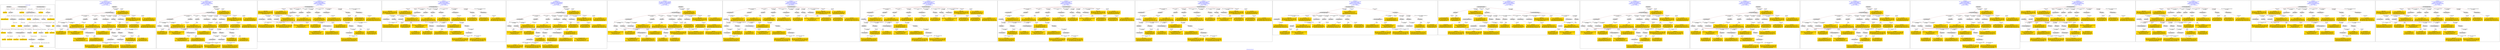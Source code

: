 digraph n0 {
fontcolor="blue"
remincross="true"
label="s04-ima-artworks.xml"
subgraph cluster_0 {
label="1-correct model"
n2[style="filled",color="white",fillcolor="lightgray",label="E12_Production1"];
n3[style="filled",color="white",fillcolor="lightgray",label="E21_Person1"];
n4[style="filled",color="white",fillcolor="lightgray",label="E55_Type1"];
n5[style="filled",color="white",fillcolor="lightgray",label="E52_Time-Span3"];
n6[style="filled",color="white",fillcolor="lightgray",label="E69_Death1"];
n7[style="filled",color="white",fillcolor="lightgray",label="E74_Group1"];
n8[style="filled",color="white",fillcolor="lightgray",label="E82_Actor_Appellation1"];
n9[style="filled",color="white",fillcolor="lightgray",label="E67_Birth1"];
n10[shape="plaintext",style="filled",fillcolor="gold",label="artistURI"];
n11[style="filled",color="white",fillcolor="lightgray",label="E22_Man-Made_Object1"];
n12[style="filled",color="white",fillcolor="lightgray",label="E35_Title1"];
n13[style="filled",color="white",fillcolor="lightgray",label="E8_Acquisition1"];
n14[style="filled",color="white",fillcolor="lightgray",label="E54_Dimension1"];
n15[shape="plaintext",style="filled",fillcolor="gold",label="sourceURL"];
n16[style="filled",color="white",fillcolor="lightgray",label="E33_Linguistic_Object1"];
n17[style="filled",color="white",fillcolor="lightgray",label="E55_Type2"];
n18[shape="plaintext",style="filled",fillcolor="gold",label="provenance"];
n19[style="filled",color="white",fillcolor="lightgray",label="E33_Linguistic_Object2"];
n20[style="filled",color="white",fillcolor="lightgray",label="E55_Type3"];
n21[shape="plaintext",style="filled",fillcolor="gold",label="galleryLabel"];
n22[shape="plaintext",style="filled",fillcolor="gold",label="title"];
n23[style="filled",color="white",fillcolor="lightgray",label="E38_Image1"];
n24[shape="plaintext",style="filled",fillcolor="gold",label="imageURL"];
n25[style="filled",color="white",fillcolor="lightgray",label="E52_Time-Span1"];
n26[shape="plaintext",style="filled",fillcolor="gold",label="birthDate"];
n27[style="filled",color="white",fillcolor="lightgray",label="E52_Time-Span2"];
n28[shape="plaintext",style="filled",fillcolor="gold",label="deathDate"];
n29[shape="plaintext",style="filled",fillcolor="gold",label="creationDate"];
n30[shape="plaintext",style="filled",fillcolor="gold",label="dimensions"];
n31[shape="plaintext",style="filled",fillcolor="gold",label="materialsURI"];
n32[shape="plaintext",style="filled",fillcolor="gold",label="materials"];
n33[shape="plaintext",style="filled",fillcolor="gold",label="provenanceTypeURI"];
n34[shape="plaintext",style="filled",fillcolor="gold",label="galleryLabelTypeURI"];
n35[shape="plaintext",style="filled",fillcolor="gold",label="nationalityURI"];
n36[shape="plaintext",style="filled",fillcolor="gold",label="nationality"];
n37[shape="plaintext",style="filled",fillcolor="gold",label="artistAppellationURI"];
n38[shape="plaintext",style="filled",fillcolor="gold",label="artistFirstLast"];
n39[shape="plaintext",style="filled",fillcolor="gold",label="creditLine"];
}
subgraph cluster_1 {
label="candidate 0\nlink coherence:0.9117647058823529\nnode coherence:0.90625\nconfidence:0.4319720641243145\nmapping score:0.49870560032213995\ncost:132.998\n-precision:0.74-recall:0.68"
n41[style="filled",color="white",fillcolor="lightgray",label="E12_Production1"];
n42[style="filled",color="white",fillcolor="lightgray",label="E21_Person1"];
n43[style="filled",color="white",fillcolor="lightgray",label="E55_Type1"];
n44[style="filled",color="white",fillcolor="lightgray",label="E67_Birth1"];
n45[style="filled",color="white",fillcolor="lightgray",label="E69_Death1"];
n46[style="filled",color="white",fillcolor="lightgray",label="E74_Group1"];
n47[style="filled",color="white",fillcolor="lightgray",label="E82_Actor_Appellation1"];
n48[style="filled",color="white",fillcolor="lightgray",label="E22_Man-Made_Object1"];
n49[style="filled",color="white",fillcolor="lightgray",label="E30_Right1"];
n50[style="filled",color="white",fillcolor="lightgray",label="E35_Title1"];
n51[style="filled",color="white",fillcolor="lightgray",label="E54_Dimension1"];
n52[style="filled",color="white",fillcolor="lightgray",label="E55_Type2"];
n53[style="filled",color="white",fillcolor="lightgray",label="E8_Acquisition1"];
n54[style="filled",color="white",fillcolor="lightgray",label="E38_Image1"];
n55[style="filled",color="white",fillcolor="lightgray",label="E52_Time-Span1"];
n56[style="filled",color="white",fillcolor="lightgray",label="E52_Time-Span3"];
n57[shape="plaintext",style="filled",fillcolor="gold",label="provenanceTypeURI\n[E55_Type,classLink,0.692]\n[E74_Group,classLink,0.149]\n[E57_Material,classLink,0.141]\n[E55_Type,label,0.018]"];
n58[shape="plaintext",style="filled",fillcolor="gold",label="materials\n[E29_Design_or_Procedure,P3_has_note,0.334]\n[E57_Material,label,0.262]\n[E55_Type,label,0.231]\n[E57_Material,classLink,0.173]"];
n59[shape="plaintext",style="filled",fillcolor="gold",label="nationality\n[E74_Group,label,0.49]\n[E74_Group,classLink,0.329]\n[E55_Type,label,0.106]\n[E21_Person,P3_has_note,0.075]"];
n60[shape="plaintext",style="filled",fillcolor="gold",label="galleryLabel\n[E33_Linguistic_Object,P3_has_note,0.312]\n[E22_Man-Made_Object,P3_has_note,0.295]\n[E73_Information_Object,P3_has_note,0.281]\n[E35_Title,label,0.112]"];
n61[shape="plaintext",style="filled",fillcolor="gold",label="dimensions\n[E54_Dimension,P3_has_note,0.613]\n[E34_Inscription,P3_has_note,0.144]\n[E22_Man-Made_Object,P3_has_note,0.126]\n[E22_Man-Made_Object,classLink,0.118]"];
n62[shape="plaintext",style="filled",fillcolor="gold",label="artistAppellationURI\n[E82_Actor_Appellation,classLink,0.6]\n[E21_Person,classLink,0.376]\n[E39_Actor,classLink,0.02]\n[E22_Man-Made_Object,P3_has_note,0.004]"];
n63[shape="plaintext",style="filled",fillcolor="gold",label="sourceURL\n[E38_Image,classLink,0.424]\n[E22_Man-Made_Object,classLink,0.283]\n[E78_Collection,classLink,0.233]\n[E8_Acquisition,P3_has_note,0.061]"];
n64[shape="plaintext",style="filled",fillcolor="gold",label="creationDate\n[E52_Time-Span,P82_at_some_time_within,0.431]\n[E33_Linguistic_Object,P3_has_note,0.206]\n[E52_Time-Span,P82a_begin_of_the_begin,0.194]\n[E52_Time-Span,P82b_end_of_the_end,0.17]"];
n65[shape="plaintext",style="filled",fillcolor="gold",label="artistURI\n[E21_Person,classLink,0.403]\n[E82_Actor_Appellation,classLink,0.336]\n[E39_Actor,classLink,0.225]\n[E22_Man-Made_Object,classLink,0.037]"];
n66[shape="plaintext",style="filled",fillcolor="gold",label="title\n[E35_Title,label,0.318]\n[E22_Man-Made_Object,classLink,0.281]\n[E22_Man-Made_Object,P3_has_note,0.216]\n[E73_Information_Object,P3_has_note,0.184]"];
n67[shape="plaintext",style="filled",fillcolor="gold",label="materialsURI\n[E55_Type,classLink,0.415]\n[E57_Material,classLink,0.398]\n[E74_Group,classLink,0.165]\n[E55_Type,label,0.022]"];
n68[shape="plaintext",style="filled",fillcolor="gold",label="deathDate\n[E52_Time-Span,P82b_end_of_the_end,0.435]\n[E52_Time-Span,P82_at_some_time_within,0.322]\n[E52_Time-Span,P82a_begin_of_the_begin,0.189]\n[E12_Production,P3_has_note,0.055]"];
n69[shape="plaintext",style="filled",fillcolor="gold",label="birthDate\n[E52_Time-Span,P82a_begin_of_the_begin,0.482]\n[E52_Time-Span,P82_at_some_time_within,0.297]\n[E52_Time-Span,P82b_end_of_the_end,0.166]\n[E52_Time-Span,label,0.055]"];
n70[shape="plaintext",style="filled",fillcolor="gold",label="galleryLabelTypeURI\n[E55_Type,classLink,0.707]\n[E74_Group,classLink,0.142]\n[E57_Material,classLink,0.134]\n[E55_Type,label,0.017]"];
n71[shape="plaintext",style="filled",fillcolor="gold",label="imageURL\n[E38_Image,classLink,0.856]\n[E78_Collection,classLink,0.069]\n[E22_Man-Made_Object,classLink,0.05]\n[E39_Actor,classLink,0.024]"];
n72[shape="plaintext",style="filled",fillcolor="gold",label="nationalityURI\n[E74_Group,classLink,0.681]\n[E55_Type,classLink,0.187]\n[E57_Material,classLink,0.096]\n[E55_Type,label,0.036]"];
n73[shape="plaintext",style="filled",fillcolor="gold",label="artistFirstLast\n[E82_Actor_Appellation,label,0.546]\n[E22_Man-Made_Object,classLink,0.217]\n[E8_Acquisition,P3_has_note,0.125]\n[E33_Linguistic_Object,P3_has_note,0.112]"];
n74[shape="plaintext",style="filled",fillcolor="gold",label="creditLine\n[E8_Acquisition,P3_has_note,0.575]\n[E30_Right,P3_has_note,0.202]\n[E33_Linguistic_Object,P3_has_note,0.119]\n[E22_Man-Made_Object,P3_has_note,0.104]"];
n75[shape="plaintext",style="filled",fillcolor="gold",label="provenance\n[E8_Acquisition,P3_has_note,0.331]\n[E33_Linguistic_Object,P3_has_note,0.277]\n[E22_Man-Made_Object,P3_has_note,0.21]\n[E73_Information_Object,P3_has_note,0.182]"];
}
subgraph cluster_2 {
label="candidate 1\nlink coherence:0.9117647058823529\nnode coherence:0.90625\nconfidence:0.4282045379954475\nmapping score:0.4974497582791843\ncost:132.998\n-precision:0.76-recall:0.7"
n77[style="filled",color="white",fillcolor="lightgray",label="E12_Production1"];
n78[style="filled",color="white",fillcolor="lightgray",label="E21_Person1"];
n79[style="filled",color="white",fillcolor="lightgray",label="E55_Type1"];
n80[style="filled",color="white",fillcolor="lightgray",label="E67_Birth1"];
n81[style="filled",color="white",fillcolor="lightgray",label="E69_Death1"];
n82[style="filled",color="white",fillcolor="lightgray",label="E74_Group1"];
n83[style="filled",color="white",fillcolor="lightgray",label="E82_Actor_Appellation1"];
n84[style="filled",color="white",fillcolor="lightgray",label="E22_Man-Made_Object1"];
n85[style="filled",color="white",fillcolor="lightgray",label="E30_Right1"];
n86[style="filled",color="white",fillcolor="lightgray",label="E35_Title1"];
n87[style="filled",color="white",fillcolor="lightgray",label="E54_Dimension1"];
n88[style="filled",color="white",fillcolor="lightgray",label="E55_Type2"];
n89[style="filled",color="white",fillcolor="lightgray",label="E8_Acquisition1"];
n90[style="filled",color="white",fillcolor="lightgray",label="E38_Image1"];
n91[style="filled",color="white",fillcolor="lightgray",label="E52_Time-Span1"];
n92[style="filled",color="white",fillcolor="lightgray",label="E52_Time-Span3"];
n93[shape="plaintext",style="filled",fillcolor="gold",label="provenanceTypeURI\n[E55_Type,classLink,0.692]\n[E74_Group,classLink,0.149]\n[E57_Material,classLink,0.141]\n[E55_Type,label,0.018]"];
n94[shape="plaintext",style="filled",fillcolor="gold",label="materials\n[E29_Design_or_Procedure,P3_has_note,0.334]\n[E57_Material,label,0.262]\n[E55_Type,label,0.231]\n[E57_Material,classLink,0.173]"];
n95[shape="plaintext",style="filled",fillcolor="gold",label="nationality\n[E74_Group,label,0.49]\n[E74_Group,classLink,0.329]\n[E55_Type,label,0.106]\n[E21_Person,P3_has_note,0.075]"];
n96[shape="plaintext",style="filled",fillcolor="gold",label="galleryLabel\n[E33_Linguistic_Object,P3_has_note,0.312]\n[E22_Man-Made_Object,P3_has_note,0.295]\n[E73_Information_Object,P3_has_note,0.281]\n[E35_Title,label,0.112]"];
n97[shape="plaintext",style="filled",fillcolor="gold",label="dimensions\n[E54_Dimension,P3_has_note,0.613]\n[E34_Inscription,P3_has_note,0.144]\n[E22_Man-Made_Object,P3_has_note,0.126]\n[E22_Man-Made_Object,classLink,0.118]"];
n98[shape="plaintext",style="filled",fillcolor="gold",label="artistAppellationURI\n[E82_Actor_Appellation,classLink,0.6]\n[E21_Person,classLink,0.376]\n[E39_Actor,classLink,0.02]\n[E22_Man-Made_Object,P3_has_note,0.004]"];
n99[shape="plaintext",style="filled",fillcolor="gold",label="sourceURL\n[E38_Image,classLink,0.424]\n[E22_Man-Made_Object,classLink,0.283]\n[E78_Collection,classLink,0.233]\n[E8_Acquisition,P3_has_note,0.061]"];
n100[shape="plaintext",style="filled",fillcolor="gold",label="creationDate\n[E52_Time-Span,P82_at_some_time_within,0.431]\n[E33_Linguistic_Object,P3_has_note,0.206]\n[E52_Time-Span,P82a_begin_of_the_begin,0.194]\n[E52_Time-Span,P82b_end_of_the_end,0.17]"];
n101[shape="plaintext",style="filled",fillcolor="gold",label="artistURI\n[E21_Person,classLink,0.403]\n[E82_Actor_Appellation,classLink,0.336]\n[E39_Actor,classLink,0.225]\n[E22_Man-Made_Object,classLink,0.037]"];
n102[shape="plaintext",style="filled",fillcolor="gold",label="title\n[E35_Title,label,0.318]\n[E22_Man-Made_Object,classLink,0.281]\n[E22_Man-Made_Object,P3_has_note,0.216]\n[E73_Information_Object,P3_has_note,0.184]"];
n103[shape="plaintext",style="filled",fillcolor="gold",label="materialsURI\n[E55_Type,classLink,0.415]\n[E57_Material,classLink,0.398]\n[E74_Group,classLink,0.165]\n[E55_Type,label,0.022]"];
n104[shape="plaintext",style="filled",fillcolor="gold",label="birthDate\n[E52_Time-Span,P82a_begin_of_the_begin,0.482]\n[E52_Time-Span,P82_at_some_time_within,0.297]\n[E52_Time-Span,P82b_end_of_the_end,0.166]\n[E52_Time-Span,label,0.055]"];
n105[shape="plaintext",style="filled",fillcolor="gold",label="galleryLabelTypeURI\n[E55_Type,classLink,0.707]\n[E74_Group,classLink,0.142]\n[E57_Material,classLink,0.134]\n[E55_Type,label,0.017]"];
n106[shape="plaintext",style="filled",fillcolor="gold",label="deathDate\n[E52_Time-Span,P82b_end_of_the_end,0.435]\n[E52_Time-Span,P82_at_some_time_within,0.322]\n[E52_Time-Span,P82a_begin_of_the_begin,0.189]\n[E12_Production,P3_has_note,0.055]"];
n107[shape="plaintext",style="filled",fillcolor="gold",label="imageURL\n[E38_Image,classLink,0.856]\n[E78_Collection,classLink,0.069]\n[E22_Man-Made_Object,classLink,0.05]\n[E39_Actor,classLink,0.024]"];
n108[shape="plaintext",style="filled",fillcolor="gold",label="nationalityURI\n[E74_Group,classLink,0.681]\n[E55_Type,classLink,0.187]\n[E57_Material,classLink,0.096]\n[E55_Type,label,0.036]"];
n109[shape="plaintext",style="filled",fillcolor="gold",label="artistFirstLast\n[E82_Actor_Appellation,label,0.546]\n[E22_Man-Made_Object,classLink,0.217]\n[E8_Acquisition,P3_has_note,0.125]\n[E33_Linguistic_Object,P3_has_note,0.112]"];
n110[shape="plaintext",style="filled",fillcolor="gold",label="creditLine\n[E8_Acquisition,P3_has_note,0.575]\n[E30_Right,P3_has_note,0.202]\n[E33_Linguistic_Object,P3_has_note,0.119]\n[E22_Man-Made_Object,P3_has_note,0.104]"];
n111[shape="plaintext",style="filled",fillcolor="gold",label="provenance\n[E8_Acquisition,P3_has_note,0.331]\n[E33_Linguistic_Object,P3_has_note,0.277]\n[E22_Man-Made_Object,P3_has_note,0.21]\n[E73_Information_Object,P3_has_note,0.182]"];
}
subgraph cluster_3 {
label="candidate 10\nlink coherence:0.8787878787878788\nnode coherence:0.90625\nconfidence:0.4282045379954475\nmapping score:0.4974497582791843\ncost:32.99824\n-precision:0.7-recall:0.62"
n113[style="filled",color="white",fillcolor="lightgray",label="E12_Production1"];
n114[style="filled",color="white",fillcolor="lightgray",label="E21_Person1"];
n115[style="filled",color="white",fillcolor="lightgray",label="E52_Time-Span2"];
n116[style="filled",color="white",fillcolor="lightgray",label="E55_Type1"];
n117[style="filled",color="white",fillcolor="lightgray",label="E67_Birth1"];
n118[style="filled",color="white",fillcolor="lightgray",label="E74_Group1"];
n119[style="filled",color="white",fillcolor="lightgray",label="E82_Actor_Appellation1"];
n120[style="filled",color="white",fillcolor="lightgray",label="E22_Man-Made_Object1"];
n121[style="filled",color="white",fillcolor="lightgray",label="E30_Right1"];
n122[style="filled",color="white",fillcolor="lightgray",label="E35_Title1"];
n123[style="filled",color="white",fillcolor="lightgray",label="E38_Image1"];
n124[style="filled",color="white",fillcolor="lightgray",label="E54_Dimension1"];
n125[style="filled",color="white",fillcolor="lightgray",label="E55_Type2"];
n126[style="filled",color="white",fillcolor="lightgray",label="E8_Acquisition1"];
n127[style="filled",color="white",fillcolor="lightgray",label="E52_Time-Span1"];
n128[shape="plaintext",style="filled",fillcolor="gold",label="deathDate\n[E52_Time-Span,P82b_end_of_the_end,0.435]\n[E52_Time-Span,P82_at_some_time_within,0.322]\n[E52_Time-Span,P82a_begin_of_the_begin,0.189]\n[E12_Production,P3_has_note,0.055]"];
n129[shape="plaintext",style="filled",fillcolor="gold",label="provenanceTypeURI\n[E55_Type,classLink,0.692]\n[E74_Group,classLink,0.149]\n[E57_Material,classLink,0.141]\n[E55_Type,label,0.018]"];
n130[shape="plaintext",style="filled",fillcolor="gold",label="materials\n[E29_Design_or_Procedure,P3_has_note,0.334]\n[E57_Material,label,0.262]\n[E55_Type,label,0.231]\n[E57_Material,classLink,0.173]"];
n131[shape="plaintext",style="filled",fillcolor="gold",label="nationality\n[E74_Group,label,0.49]\n[E74_Group,classLink,0.329]\n[E55_Type,label,0.106]\n[E21_Person,P3_has_note,0.075]"];
n132[shape="plaintext",style="filled",fillcolor="gold",label="galleryLabel\n[E33_Linguistic_Object,P3_has_note,0.312]\n[E22_Man-Made_Object,P3_has_note,0.295]\n[E73_Information_Object,P3_has_note,0.281]\n[E35_Title,label,0.112]"];
n133[shape="plaintext",style="filled",fillcolor="gold",label="dimensions\n[E54_Dimension,P3_has_note,0.613]\n[E34_Inscription,P3_has_note,0.144]\n[E22_Man-Made_Object,P3_has_note,0.126]\n[E22_Man-Made_Object,classLink,0.118]"];
n134[shape="plaintext",style="filled",fillcolor="gold",label="artistAppellationURI\n[E82_Actor_Appellation,classLink,0.6]\n[E21_Person,classLink,0.376]\n[E39_Actor,classLink,0.02]\n[E22_Man-Made_Object,P3_has_note,0.004]"];
n135[shape="plaintext",style="filled",fillcolor="gold",label="sourceURL\n[E38_Image,classLink,0.424]\n[E22_Man-Made_Object,classLink,0.283]\n[E78_Collection,classLink,0.233]\n[E8_Acquisition,P3_has_note,0.061]"];
n136[shape="plaintext",style="filled",fillcolor="gold",label="artistURI\n[E21_Person,classLink,0.403]\n[E82_Actor_Appellation,classLink,0.336]\n[E39_Actor,classLink,0.225]\n[E22_Man-Made_Object,classLink,0.037]"];
n137[shape="plaintext",style="filled",fillcolor="gold",label="title\n[E35_Title,label,0.318]\n[E22_Man-Made_Object,classLink,0.281]\n[E22_Man-Made_Object,P3_has_note,0.216]\n[E73_Information_Object,P3_has_note,0.184]"];
n138[shape="plaintext",style="filled",fillcolor="gold",label="materialsURI\n[E55_Type,classLink,0.415]\n[E57_Material,classLink,0.398]\n[E74_Group,classLink,0.165]\n[E55_Type,label,0.022]"];
n139[shape="plaintext",style="filled",fillcolor="gold",label="creationDate\n[E52_Time-Span,P82_at_some_time_within,0.431]\n[E33_Linguistic_Object,P3_has_note,0.206]\n[E52_Time-Span,P82a_begin_of_the_begin,0.194]\n[E52_Time-Span,P82b_end_of_the_end,0.17]"];
n140[shape="plaintext",style="filled",fillcolor="gold",label="galleryLabelTypeURI\n[E55_Type,classLink,0.707]\n[E74_Group,classLink,0.142]\n[E57_Material,classLink,0.134]\n[E55_Type,label,0.017]"];
n141[shape="plaintext",style="filled",fillcolor="gold",label="birthDate\n[E52_Time-Span,P82a_begin_of_the_begin,0.482]\n[E52_Time-Span,P82_at_some_time_within,0.297]\n[E52_Time-Span,P82b_end_of_the_end,0.166]\n[E52_Time-Span,label,0.055]"];
n142[shape="plaintext",style="filled",fillcolor="gold",label="imageURL\n[E38_Image,classLink,0.856]\n[E78_Collection,classLink,0.069]\n[E22_Man-Made_Object,classLink,0.05]\n[E39_Actor,classLink,0.024]"];
n143[shape="plaintext",style="filled",fillcolor="gold",label="nationalityURI\n[E74_Group,classLink,0.681]\n[E55_Type,classLink,0.187]\n[E57_Material,classLink,0.096]\n[E55_Type,label,0.036]"];
n144[shape="plaintext",style="filled",fillcolor="gold",label="artistFirstLast\n[E82_Actor_Appellation,label,0.546]\n[E22_Man-Made_Object,classLink,0.217]\n[E8_Acquisition,P3_has_note,0.125]\n[E33_Linguistic_Object,P3_has_note,0.112]"];
n145[shape="plaintext",style="filled",fillcolor="gold",label="creditLine\n[E8_Acquisition,P3_has_note,0.575]\n[E30_Right,P3_has_note,0.202]\n[E33_Linguistic_Object,P3_has_note,0.119]\n[E22_Man-Made_Object,P3_has_note,0.104]"];
n146[shape="plaintext",style="filled",fillcolor="gold",label="provenance\n[E8_Acquisition,P3_has_note,0.331]\n[E33_Linguistic_Object,P3_has_note,0.277]\n[E22_Man-Made_Object,P3_has_note,0.21]\n[E73_Information_Object,P3_has_note,0.182]"];
}
subgraph cluster_4 {
label="candidate 11\nlink coherence:0.8787878787878788\nnode coherence:0.90625\nconfidence:0.4282045379954475\nmapping score:0.4974497582791843\ncost:131.99824\n-precision:0.76-recall:0.68"
n148[style="filled",color="white",fillcolor="lightgray",label="E12_Production1"];
n149[style="filled",color="white",fillcolor="lightgray",label="E21_Person1"];
n150[style="filled",color="white",fillcolor="lightgray",label="E52_Time-Span2"];
n151[style="filled",color="white",fillcolor="lightgray",label="E55_Type1"];
n152[style="filled",color="white",fillcolor="lightgray",label="E67_Birth1"];
n153[style="filled",color="white",fillcolor="lightgray",label="E74_Group1"];
n154[style="filled",color="white",fillcolor="lightgray",label="E82_Actor_Appellation1"];
n155[style="filled",color="white",fillcolor="lightgray",label="E22_Man-Made_Object1"];
n156[style="filled",color="white",fillcolor="lightgray",label="E30_Right1"];
n157[style="filled",color="white",fillcolor="lightgray",label="E35_Title1"];
n158[style="filled",color="white",fillcolor="lightgray",label="E38_Image1"];
n159[style="filled",color="white",fillcolor="lightgray",label="E54_Dimension1"];
n160[style="filled",color="white",fillcolor="lightgray",label="E55_Type2"];
n161[style="filled",color="white",fillcolor="lightgray",label="E8_Acquisition1"];
n162[style="filled",color="white",fillcolor="lightgray",label="E52_Time-Span1"];
n163[shape="plaintext",style="filled",fillcolor="gold",label="provenanceTypeURI\n[E55_Type,classLink,0.692]\n[E74_Group,classLink,0.149]\n[E57_Material,classLink,0.141]\n[E55_Type,label,0.018]"];
n164[shape="plaintext",style="filled",fillcolor="gold",label="materials\n[E29_Design_or_Procedure,P3_has_note,0.334]\n[E57_Material,label,0.262]\n[E55_Type,label,0.231]\n[E57_Material,classLink,0.173]"];
n165[shape="plaintext",style="filled",fillcolor="gold",label="nationality\n[E74_Group,label,0.49]\n[E74_Group,classLink,0.329]\n[E55_Type,label,0.106]\n[E21_Person,P3_has_note,0.075]"];
n166[shape="plaintext",style="filled",fillcolor="gold",label="galleryLabel\n[E33_Linguistic_Object,P3_has_note,0.312]\n[E22_Man-Made_Object,P3_has_note,0.295]\n[E73_Information_Object,P3_has_note,0.281]\n[E35_Title,label,0.112]"];
n167[shape="plaintext",style="filled",fillcolor="gold",label="dimensions\n[E54_Dimension,P3_has_note,0.613]\n[E34_Inscription,P3_has_note,0.144]\n[E22_Man-Made_Object,P3_has_note,0.126]\n[E22_Man-Made_Object,classLink,0.118]"];
n168[shape="plaintext",style="filled",fillcolor="gold",label="artistAppellationURI\n[E82_Actor_Appellation,classLink,0.6]\n[E21_Person,classLink,0.376]\n[E39_Actor,classLink,0.02]\n[E22_Man-Made_Object,P3_has_note,0.004]"];
n169[shape="plaintext",style="filled",fillcolor="gold",label="sourceURL\n[E38_Image,classLink,0.424]\n[E22_Man-Made_Object,classLink,0.283]\n[E78_Collection,classLink,0.233]\n[E8_Acquisition,P3_has_note,0.061]"];
n170[shape="plaintext",style="filled",fillcolor="gold",label="artistURI\n[E21_Person,classLink,0.403]\n[E82_Actor_Appellation,classLink,0.336]\n[E39_Actor,classLink,0.225]\n[E22_Man-Made_Object,classLink,0.037]"];
n171[shape="plaintext",style="filled",fillcolor="gold",label="title\n[E35_Title,label,0.318]\n[E22_Man-Made_Object,classLink,0.281]\n[E22_Man-Made_Object,P3_has_note,0.216]\n[E73_Information_Object,P3_has_note,0.184]"];
n172[shape="plaintext",style="filled",fillcolor="gold",label="materialsURI\n[E55_Type,classLink,0.415]\n[E57_Material,classLink,0.398]\n[E74_Group,classLink,0.165]\n[E55_Type,label,0.022]"];
n173[shape="plaintext",style="filled",fillcolor="gold",label="birthDate\n[E52_Time-Span,P82a_begin_of_the_begin,0.482]\n[E52_Time-Span,P82_at_some_time_within,0.297]\n[E52_Time-Span,P82b_end_of_the_end,0.166]\n[E52_Time-Span,label,0.055]"];
n174[shape="plaintext",style="filled",fillcolor="gold",label="galleryLabelTypeURI\n[E55_Type,classLink,0.707]\n[E74_Group,classLink,0.142]\n[E57_Material,classLink,0.134]\n[E55_Type,label,0.017]"];
n175[shape="plaintext",style="filled",fillcolor="gold",label="deathDate\n[E52_Time-Span,P82b_end_of_the_end,0.435]\n[E52_Time-Span,P82_at_some_time_within,0.322]\n[E52_Time-Span,P82a_begin_of_the_begin,0.189]\n[E12_Production,P3_has_note,0.055]"];
n176[shape="plaintext",style="filled",fillcolor="gold",label="creationDate\n[E52_Time-Span,P82_at_some_time_within,0.431]\n[E33_Linguistic_Object,P3_has_note,0.206]\n[E52_Time-Span,P82a_begin_of_the_begin,0.194]\n[E52_Time-Span,P82b_end_of_the_end,0.17]"];
n177[shape="plaintext",style="filled",fillcolor="gold",label="imageURL\n[E38_Image,classLink,0.856]\n[E78_Collection,classLink,0.069]\n[E22_Man-Made_Object,classLink,0.05]\n[E39_Actor,classLink,0.024]"];
n178[shape="plaintext",style="filled",fillcolor="gold",label="nationalityURI\n[E74_Group,classLink,0.681]\n[E55_Type,classLink,0.187]\n[E57_Material,classLink,0.096]\n[E55_Type,label,0.036]"];
n179[shape="plaintext",style="filled",fillcolor="gold",label="artistFirstLast\n[E82_Actor_Appellation,label,0.546]\n[E22_Man-Made_Object,classLink,0.217]\n[E8_Acquisition,P3_has_note,0.125]\n[E33_Linguistic_Object,P3_has_note,0.112]"];
n180[shape="plaintext",style="filled",fillcolor="gold",label="creditLine\n[E8_Acquisition,P3_has_note,0.575]\n[E30_Right,P3_has_note,0.202]\n[E33_Linguistic_Object,P3_has_note,0.119]\n[E22_Man-Made_Object,P3_has_note,0.104]"];
n181[shape="plaintext",style="filled",fillcolor="gold",label="provenance\n[E8_Acquisition,P3_has_note,0.331]\n[E33_Linguistic_Object,P3_has_note,0.277]\n[E22_Man-Made_Object,P3_has_note,0.21]\n[E73_Information_Object,P3_has_note,0.182]"];
}
subgraph cluster_5 {
label="candidate 12\nlink coherence:0.875\nnode coherence:0.8709677419354839\nconfidence:0.437936304639716\nmapping score:0.49770485763032973\ncost:229.99824\n-precision:0.72-recall:0.62"
n183[style="filled",color="white",fillcolor="lightgray",label="E12_Production1"];
n184[style="filled",color="white",fillcolor="lightgray",label="E21_Person1"];
n185[style="filled",color="white",fillcolor="lightgray",label="E55_Type1"];
n186[style="filled",color="white",fillcolor="lightgray",label="E67_Birth1"];
n187[style="filled",color="white",fillcolor="lightgray",label="E74_Group1"];
n188[style="filled",color="white",fillcolor="lightgray",label="E82_Actor_Appellation1"];
n189[style="filled",color="white",fillcolor="lightgray",label="E22_Man-Made_Object1"];
n190[style="filled",color="white",fillcolor="lightgray",label="E30_Right1"];
n191[style="filled",color="white",fillcolor="lightgray",label="E35_Title1"];
n192[style="filled",color="white",fillcolor="lightgray",label="E54_Dimension1"];
n193[style="filled",color="white",fillcolor="lightgray",label="E55_Type2"];
n194[style="filled",color="white",fillcolor="lightgray",label="E8_Acquisition1"];
n195[style="filled",color="white",fillcolor="lightgray",label="E38_Image1"];
n196[style="filled",color="white",fillcolor="lightgray",label="E52_Time-Span1"];
n197[shape="plaintext",style="filled",fillcolor="gold",label="provenanceTypeURI\n[E55_Type,classLink,0.692]\n[E74_Group,classLink,0.149]\n[E57_Material,classLink,0.141]\n[E55_Type,label,0.018]"];
n198[shape="plaintext",style="filled",fillcolor="gold",label="materials\n[E29_Design_or_Procedure,P3_has_note,0.334]\n[E57_Material,label,0.262]\n[E55_Type,label,0.231]\n[E57_Material,classLink,0.173]"];
n199[shape="plaintext",style="filled",fillcolor="gold",label="nationality\n[E74_Group,label,0.49]\n[E74_Group,classLink,0.329]\n[E55_Type,label,0.106]\n[E21_Person,P3_has_note,0.075]"];
n200[shape="plaintext",style="filled",fillcolor="gold",label="galleryLabel\n[E33_Linguistic_Object,P3_has_note,0.312]\n[E22_Man-Made_Object,P3_has_note,0.295]\n[E73_Information_Object,P3_has_note,0.281]\n[E35_Title,label,0.112]"];
n201[shape="plaintext",style="filled",fillcolor="gold",label="dimensions\n[E54_Dimension,P3_has_note,0.613]\n[E34_Inscription,P3_has_note,0.144]\n[E22_Man-Made_Object,P3_has_note,0.126]\n[E22_Man-Made_Object,classLink,0.118]"];
n202[shape="plaintext",style="filled",fillcolor="gold",label="artistAppellationURI\n[E82_Actor_Appellation,classLink,0.6]\n[E21_Person,classLink,0.376]\n[E39_Actor,classLink,0.02]\n[E22_Man-Made_Object,P3_has_note,0.004]"];
n203[shape="plaintext",style="filled",fillcolor="gold",label="sourceURL\n[E38_Image,classLink,0.424]\n[E22_Man-Made_Object,classLink,0.283]\n[E78_Collection,classLink,0.233]\n[E8_Acquisition,P3_has_note,0.061]"];
n204[shape="plaintext",style="filled",fillcolor="gold",label="artistURI\n[E21_Person,classLink,0.403]\n[E82_Actor_Appellation,classLink,0.336]\n[E39_Actor,classLink,0.225]\n[E22_Man-Made_Object,classLink,0.037]"];
n205[shape="plaintext",style="filled",fillcolor="gold",label="title\n[E35_Title,label,0.318]\n[E22_Man-Made_Object,classLink,0.281]\n[E22_Man-Made_Object,P3_has_note,0.216]\n[E73_Information_Object,P3_has_note,0.184]"];
n206[shape="plaintext",style="filled",fillcolor="gold",label="materialsURI\n[E55_Type,classLink,0.415]\n[E57_Material,classLink,0.398]\n[E74_Group,classLink,0.165]\n[E55_Type,label,0.022]"];
n207[shape="plaintext",style="filled",fillcolor="gold",label="creationDate\n[E52_Time-Span,P82_at_some_time_within,0.431]\n[E33_Linguistic_Object,P3_has_note,0.206]\n[E52_Time-Span,P82a_begin_of_the_begin,0.194]\n[E52_Time-Span,P82b_end_of_the_end,0.17]"];
n208[shape="plaintext",style="filled",fillcolor="gold",label="birthDate\n[E52_Time-Span,P82a_begin_of_the_begin,0.482]\n[E52_Time-Span,P82_at_some_time_within,0.297]\n[E52_Time-Span,P82b_end_of_the_end,0.166]\n[E52_Time-Span,label,0.055]"];
n209[shape="plaintext",style="filled",fillcolor="gold",label="galleryLabelTypeURI\n[E55_Type,classLink,0.707]\n[E74_Group,classLink,0.142]\n[E57_Material,classLink,0.134]\n[E55_Type,label,0.017]"];
n210[shape="plaintext",style="filled",fillcolor="gold",label="deathDate\n[E52_Time-Span,P82b_end_of_the_end,0.435]\n[E52_Time-Span,P82_at_some_time_within,0.322]\n[E52_Time-Span,P82a_begin_of_the_begin,0.189]\n[E12_Production,P3_has_note,0.055]"];
n211[shape="plaintext",style="filled",fillcolor="gold",label="imageURL\n[E38_Image,classLink,0.856]\n[E78_Collection,classLink,0.069]\n[E22_Man-Made_Object,classLink,0.05]\n[E39_Actor,classLink,0.024]"];
n212[shape="plaintext",style="filled",fillcolor="gold",label="nationalityURI\n[E74_Group,classLink,0.681]\n[E55_Type,classLink,0.187]\n[E57_Material,classLink,0.096]\n[E55_Type,label,0.036]"];
n213[shape="plaintext",style="filled",fillcolor="gold",label="artistFirstLast\n[E82_Actor_Appellation,label,0.546]\n[E22_Man-Made_Object,classLink,0.217]\n[E8_Acquisition,P3_has_note,0.125]\n[E33_Linguistic_Object,P3_has_note,0.112]"];
n214[shape="plaintext",style="filled",fillcolor="gold",label="creditLine\n[E8_Acquisition,P3_has_note,0.575]\n[E30_Right,P3_has_note,0.202]\n[E33_Linguistic_Object,P3_has_note,0.119]\n[E22_Man-Made_Object,P3_has_note,0.104]"];
n215[shape="plaintext",style="filled",fillcolor="gold",label="provenance\n[E8_Acquisition,P3_has_note,0.331]\n[E33_Linguistic_Object,P3_has_note,0.277]\n[E22_Man-Made_Object,P3_has_note,0.21]\n[E73_Information_Object,P3_has_note,0.182]"];
}
subgraph cluster_6 {
label="candidate 13\nlink coherence:0.8709677419354839\nnode coherence:0.8709677419354839\nconfidence:0.437936304639716\nmapping score:0.49770485763032973\ncost:30.99833\n-precision:0.74-recall:0.62"
n217[style="filled",color="white",fillcolor="lightgray",label="E12_Production1"];
n218[style="filled",color="white",fillcolor="lightgray",label="E21_Person1"];
n219[style="filled",color="white",fillcolor="lightgray",label="E52_Time-Span2"];
n220[style="filled",color="white",fillcolor="lightgray",label="E55_Type1"];
n221[style="filled",color="white",fillcolor="lightgray",label="E74_Group1"];
n222[style="filled",color="white",fillcolor="lightgray",label="E82_Actor_Appellation1"];
n223[style="filled",color="white",fillcolor="lightgray",label="E22_Man-Made_Object1"];
n224[style="filled",color="white",fillcolor="lightgray",label="E30_Right1"];
n225[style="filled",color="white",fillcolor="lightgray",label="E35_Title1"];
n226[style="filled",color="white",fillcolor="lightgray",label="E54_Dimension1"];
n227[style="filled",color="white",fillcolor="lightgray",label="E55_Type2"];
n228[style="filled",color="white",fillcolor="lightgray",label="E8_Acquisition1"];
n229[style="filled",color="white",fillcolor="lightgray",label="E38_Image1"];
n230[shape="plaintext",style="filled",fillcolor="gold",label="deathDate\n[E52_Time-Span,P82b_end_of_the_end,0.435]\n[E52_Time-Span,P82_at_some_time_within,0.322]\n[E52_Time-Span,P82a_begin_of_the_begin,0.189]\n[E12_Production,P3_has_note,0.055]"];
n231[shape="plaintext",style="filled",fillcolor="gold",label="provenanceTypeURI\n[E55_Type,classLink,0.692]\n[E74_Group,classLink,0.149]\n[E57_Material,classLink,0.141]\n[E55_Type,label,0.018]"];
n232[shape="plaintext",style="filled",fillcolor="gold",label="materials\n[E29_Design_or_Procedure,P3_has_note,0.334]\n[E57_Material,label,0.262]\n[E55_Type,label,0.231]\n[E57_Material,classLink,0.173]"];
n233[shape="plaintext",style="filled",fillcolor="gold",label="nationality\n[E74_Group,label,0.49]\n[E74_Group,classLink,0.329]\n[E55_Type,label,0.106]\n[E21_Person,P3_has_note,0.075]"];
n234[shape="plaintext",style="filled",fillcolor="gold",label="galleryLabel\n[E33_Linguistic_Object,P3_has_note,0.312]\n[E22_Man-Made_Object,P3_has_note,0.295]\n[E73_Information_Object,P3_has_note,0.281]\n[E35_Title,label,0.112]"];
n235[shape="plaintext",style="filled",fillcolor="gold",label="dimensions\n[E54_Dimension,P3_has_note,0.613]\n[E34_Inscription,P3_has_note,0.144]\n[E22_Man-Made_Object,P3_has_note,0.126]\n[E22_Man-Made_Object,classLink,0.118]"];
n236[shape="plaintext",style="filled",fillcolor="gold",label="artistAppellationURI\n[E82_Actor_Appellation,classLink,0.6]\n[E21_Person,classLink,0.376]\n[E39_Actor,classLink,0.02]\n[E22_Man-Made_Object,P3_has_note,0.004]"];
n237[shape="plaintext",style="filled",fillcolor="gold",label="sourceURL\n[E38_Image,classLink,0.424]\n[E22_Man-Made_Object,classLink,0.283]\n[E78_Collection,classLink,0.233]\n[E8_Acquisition,P3_has_note,0.061]"];
n238[shape="plaintext",style="filled",fillcolor="gold",label="artistURI\n[E21_Person,classLink,0.403]\n[E82_Actor_Appellation,classLink,0.336]\n[E39_Actor,classLink,0.225]\n[E22_Man-Made_Object,classLink,0.037]"];
n239[shape="plaintext",style="filled",fillcolor="gold",label="title\n[E35_Title,label,0.318]\n[E22_Man-Made_Object,classLink,0.281]\n[E22_Man-Made_Object,P3_has_note,0.216]\n[E73_Information_Object,P3_has_note,0.184]"];
n240[shape="plaintext",style="filled",fillcolor="gold",label="materialsURI\n[E55_Type,classLink,0.415]\n[E57_Material,classLink,0.398]\n[E74_Group,classLink,0.165]\n[E55_Type,label,0.022]"];
n241[shape="plaintext",style="filled",fillcolor="gold",label="birthDate\n[E52_Time-Span,P82a_begin_of_the_begin,0.482]\n[E52_Time-Span,P82_at_some_time_within,0.297]\n[E52_Time-Span,P82b_end_of_the_end,0.166]\n[E52_Time-Span,label,0.055]"];
n242[shape="plaintext",style="filled",fillcolor="gold",label="galleryLabelTypeURI\n[E55_Type,classLink,0.707]\n[E74_Group,classLink,0.142]\n[E57_Material,classLink,0.134]\n[E55_Type,label,0.017]"];
n243[shape="plaintext",style="filled",fillcolor="gold",label="creationDate\n[E52_Time-Span,P82_at_some_time_within,0.431]\n[E33_Linguistic_Object,P3_has_note,0.206]\n[E52_Time-Span,P82a_begin_of_the_begin,0.194]\n[E52_Time-Span,P82b_end_of_the_end,0.17]"];
n244[shape="plaintext",style="filled",fillcolor="gold",label="imageURL\n[E38_Image,classLink,0.856]\n[E78_Collection,classLink,0.069]\n[E22_Man-Made_Object,classLink,0.05]\n[E39_Actor,classLink,0.024]"];
n245[shape="plaintext",style="filled",fillcolor="gold",label="nationalityURI\n[E74_Group,classLink,0.681]\n[E55_Type,classLink,0.187]\n[E57_Material,classLink,0.096]\n[E55_Type,label,0.036]"];
n246[shape="plaintext",style="filled",fillcolor="gold",label="artistFirstLast\n[E82_Actor_Appellation,label,0.546]\n[E22_Man-Made_Object,classLink,0.217]\n[E8_Acquisition,P3_has_note,0.125]\n[E33_Linguistic_Object,P3_has_note,0.112]"];
n247[shape="plaintext",style="filled",fillcolor="gold",label="creditLine\n[E8_Acquisition,P3_has_note,0.575]\n[E30_Right,P3_has_note,0.202]\n[E33_Linguistic_Object,P3_has_note,0.119]\n[E22_Man-Made_Object,P3_has_note,0.104]"];
n248[shape="plaintext",style="filled",fillcolor="gold",label="provenance\n[E8_Acquisition,P3_has_note,0.331]\n[E33_Linguistic_Object,P3_has_note,0.277]\n[E22_Man-Made_Object,P3_has_note,0.21]\n[E73_Information_Object,P3_has_note,0.182]"];
}
subgraph cluster_7 {
label="candidate 14\nlink coherence:0.8529411764705882\nnode coherence:0.90625\nconfidence:0.4319720641243145\nmapping score:0.49870560032213995\ncost:132.99824\n-precision:0.68-recall:0.62"
n250[style="filled",color="white",fillcolor="lightgray",label="E12_Production1"];
n251[style="filled",color="white",fillcolor="lightgray",label="E21_Person1"];
n252[style="filled",color="white",fillcolor="lightgray",label="E67_Birth1"];
n253[style="filled",color="white",fillcolor="lightgray",label="E69_Death1"];
n254[style="filled",color="white",fillcolor="lightgray",label="E74_Group1"];
n255[style="filled",color="white",fillcolor="lightgray",label="E82_Actor_Appellation1"];
n256[style="filled",color="white",fillcolor="lightgray",label="E22_Man-Made_Object1"];
n257[style="filled",color="white",fillcolor="lightgray",label="E30_Right1"];
n258[style="filled",color="white",fillcolor="lightgray",label="E35_Title1"];
n259[style="filled",color="white",fillcolor="lightgray",label="E38_Image1"];
n260[style="filled",color="white",fillcolor="lightgray",label="E54_Dimension1"];
n261[style="filled",color="white",fillcolor="lightgray",label="E55_Type1"];
n262[style="filled",color="white",fillcolor="lightgray",label="E55_Type2"];
n263[style="filled",color="white",fillcolor="lightgray",label="E8_Acquisition1"];
n264[style="filled",color="white",fillcolor="lightgray",label="E52_Time-Span1"];
n265[style="filled",color="white",fillcolor="lightgray",label="E52_Time-Span3"];
n266[shape="plaintext",style="filled",fillcolor="gold",label="provenanceTypeURI\n[E55_Type,classLink,0.692]\n[E74_Group,classLink,0.149]\n[E57_Material,classLink,0.141]\n[E55_Type,label,0.018]"];
n267[shape="plaintext",style="filled",fillcolor="gold",label="materials\n[E29_Design_or_Procedure,P3_has_note,0.334]\n[E57_Material,label,0.262]\n[E55_Type,label,0.231]\n[E57_Material,classLink,0.173]"];
n268[shape="plaintext",style="filled",fillcolor="gold",label="nationality\n[E74_Group,label,0.49]\n[E74_Group,classLink,0.329]\n[E55_Type,label,0.106]\n[E21_Person,P3_has_note,0.075]"];
n269[shape="plaintext",style="filled",fillcolor="gold",label="galleryLabel\n[E33_Linguistic_Object,P3_has_note,0.312]\n[E22_Man-Made_Object,P3_has_note,0.295]\n[E73_Information_Object,P3_has_note,0.281]\n[E35_Title,label,0.112]"];
n270[shape="plaintext",style="filled",fillcolor="gold",label="dimensions\n[E54_Dimension,P3_has_note,0.613]\n[E34_Inscription,P3_has_note,0.144]\n[E22_Man-Made_Object,P3_has_note,0.126]\n[E22_Man-Made_Object,classLink,0.118]"];
n271[shape="plaintext",style="filled",fillcolor="gold",label="artistAppellationURI\n[E82_Actor_Appellation,classLink,0.6]\n[E21_Person,classLink,0.376]\n[E39_Actor,classLink,0.02]\n[E22_Man-Made_Object,P3_has_note,0.004]"];
n272[shape="plaintext",style="filled",fillcolor="gold",label="sourceURL\n[E38_Image,classLink,0.424]\n[E22_Man-Made_Object,classLink,0.283]\n[E78_Collection,classLink,0.233]\n[E8_Acquisition,P3_has_note,0.061]"];
n273[shape="plaintext",style="filled",fillcolor="gold",label="creationDate\n[E52_Time-Span,P82_at_some_time_within,0.431]\n[E33_Linguistic_Object,P3_has_note,0.206]\n[E52_Time-Span,P82a_begin_of_the_begin,0.194]\n[E52_Time-Span,P82b_end_of_the_end,0.17]"];
n274[shape="plaintext",style="filled",fillcolor="gold",label="artistURI\n[E21_Person,classLink,0.403]\n[E82_Actor_Appellation,classLink,0.336]\n[E39_Actor,classLink,0.225]\n[E22_Man-Made_Object,classLink,0.037]"];
n275[shape="plaintext",style="filled",fillcolor="gold",label="title\n[E35_Title,label,0.318]\n[E22_Man-Made_Object,classLink,0.281]\n[E22_Man-Made_Object,P3_has_note,0.216]\n[E73_Information_Object,P3_has_note,0.184]"];
n276[shape="plaintext",style="filled",fillcolor="gold",label="materialsURI\n[E55_Type,classLink,0.415]\n[E57_Material,classLink,0.398]\n[E74_Group,classLink,0.165]\n[E55_Type,label,0.022]"];
n277[shape="plaintext",style="filled",fillcolor="gold",label="deathDate\n[E52_Time-Span,P82b_end_of_the_end,0.435]\n[E52_Time-Span,P82_at_some_time_within,0.322]\n[E52_Time-Span,P82a_begin_of_the_begin,0.189]\n[E12_Production,P3_has_note,0.055]"];
n278[shape="plaintext",style="filled",fillcolor="gold",label="birthDate\n[E52_Time-Span,P82a_begin_of_the_begin,0.482]\n[E52_Time-Span,P82_at_some_time_within,0.297]\n[E52_Time-Span,P82b_end_of_the_end,0.166]\n[E52_Time-Span,label,0.055]"];
n279[shape="plaintext",style="filled",fillcolor="gold",label="galleryLabelTypeURI\n[E55_Type,classLink,0.707]\n[E74_Group,classLink,0.142]\n[E57_Material,classLink,0.134]\n[E55_Type,label,0.017]"];
n280[shape="plaintext",style="filled",fillcolor="gold",label="imageURL\n[E38_Image,classLink,0.856]\n[E78_Collection,classLink,0.069]\n[E22_Man-Made_Object,classLink,0.05]\n[E39_Actor,classLink,0.024]"];
n281[shape="plaintext",style="filled",fillcolor="gold",label="nationalityURI\n[E74_Group,classLink,0.681]\n[E55_Type,classLink,0.187]\n[E57_Material,classLink,0.096]\n[E55_Type,label,0.036]"];
n282[shape="plaintext",style="filled",fillcolor="gold",label="artistFirstLast\n[E82_Actor_Appellation,label,0.546]\n[E22_Man-Made_Object,classLink,0.217]\n[E8_Acquisition,P3_has_note,0.125]\n[E33_Linguistic_Object,P3_has_note,0.112]"];
n283[shape="plaintext",style="filled",fillcolor="gold",label="creditLine\n[E8_Acquisition,P3_has_note,0.575]\n[E30_Right,P3_has_note,0.202]\n[E33_Linguistic_Object,P3_has_note,0.119]\n[E22_Man-Made_Object,P3_has_note,0.104]"];
n284[shape="plaintext",style="filled",fillcolor="gold",label="provenance\n[E8_Acquisition,P3_has_note,0.331]\n[E33_Linguistic_Object,P3_has_note,0.277]\n[E22_Man-Made_Object,P3_has_note,0.21]\n[E73_Information_Object,P3_has_note,0.182]"];
}
subgraph cluster_8 {
label="candidate 15\nlink coherence:0.8529411764705882\nnode coherence:0.90625\nconfidence:0.4319720641243145\nmapping score:0.49870560032213995\ncost:132.99826\n-precision:0.68-recall:0.62"
n286[style="filled",color="white",fillcolor="lightgray",label="E12_Production1"];
n287[style="filled",color="white",fillcolor="lightgray",label="E21_Person1"];
n288[style="filled",color="white",fillcolor="lightgray",label="E67_Birth1"];
n289[style="filled",color="white",fillcolor="lightgray",label="E69_Death1"];
n290[style="filled",color="white",fillcolor="lightgray",label="E74_Group1"];
n291[style="filled",color="white",fillcolor="lightgray",label="E82_Actor_Appellation1"];
n292[style="filled",color="white",fillcolor="lightgray",label="E22_Man-Made_Object1"];
n293[style="filled",color="white",fillcolor="lightgray",label="E30_Right1"];
n294[style="filled",color="white",fillcolor="lightgray",label="E35_Title1"];
n295[style="filled",color="white",fillcolor="lightgray",label="E38_Image1"];
n296[style="filled",color="white",fillcolor="lightgray",label="E54_Dimension1"];
n297[style="filled",color="white",fillcolor="lightgray",label="E55_Type1"];
n298[style="filled",color="white",fillcolor="lightgray",label="E55_Type2"];
n299[style="filled",color="white",fillcolor="lightgray",label="E8_Acquisition1"];
n300[style="filled",color="white",fillcolor="lightgray",label="E52_Time-Span1"];
n301[style="filled",color="white",fillcolor="lightgray",label="E52_Time-Span3"];
n302[shape="plaintext",style="filled",fillcolor="gold",label="provenanceTypeURI\n[E55_Type,classLink,0.692]\n[E74_Group,classLink,0.149]\n[E57_Material,classLink,0.141]\n[E55_Type,label,0.018]"];
n303[shape="plaintext",style="filled",fillcolor="gold",label="materials\n[E29_Design_or_Procedure,P3_has_note,0.334]\n[E57_Material,label,0.262]\n[E55_Type,label,0.231]\n[E57_Material,classLink,0.173]"];
n304[shape="plaintext",style="filled",fillcolor="gold",label="nationality\n[E74_Group,label,0.49]\n[E74_Group,classLink,0.329]\n[E55_Type,label,0.106]\n[E21_Person,P3_has_note,0.075]"];
n305[shape="plaintext",style="filled",fillcolor="gold",label="galleryLabel\n[E33_Linguistic_Object,P3_has_note,0.312]\n[E22_Man-Made_Object,P3_has_note,0.295]\n[E73_Information_Object,P3_has_note,0.281]\n[E35_Title,label,0.112]"];
n306[shape="plaintext",style="filled",fillcolor="gold",label="dimensions\n[E54_Dimension,P3_has_note,0.613]\n[E34_Inscription,P3_has_note,0.144]\n[E22_Man-Made_Object,P3_has_note,0.126]\n[E22_Man-Made_Object,classLink,0.118]"];
n307[shape="plaintext",style="filled",fillcolor="gold",label="artistAppellationURI\n[E82_Actor_Appellation,classLink,0.6]\n[E21_Person,classLink,0.376]\n[E39_Actor,classLink,0.02]\n[E22_Man-Made_Object,P3_has_note,0.004]"];
n308[shape="plaintext",style="filled",fillcolor="gold",label="sourceURL\n[E38_Image,classLink,0.424]\n[E22_Man-Made_Object,classLink,0.283]\n[E78_Collection,classLink,0.233]\n[E8_Acquisition,P3_has_note,0.061]"];
n309[shape="plaintext",style="filled",fillcolor="gold",label="creationDate\n[E52_Time-Span,P82_at_some_time_within,0.431]\n[E33_Linguistic_Object,P3_has_note,0.206]\n[E52_Time-Span,P82a_begin_of_the_begin,0.194]\n[E52_Time-Span,P82b_end_of_the_end,0.17]"];
n310[shape="plaintext",style="filled",fillcolor="gold",label="artistURI\n[E21_Person,classLink,0.403]\n[E82_Actor_Appellation,classLink,0.336]\n[E39_Actor,classLink,0.225]\n[E22_Man-Made_Object,classLink,0.037]"];
n311[shape="plaintext",style="filled",fillcolor="gold",label="title\n[E35_Title,label,0.318]\n[E22_Man-Made_Object,classLink,0.281]\n[E22_Man-Made_Object,P3_has_note,0.216]\n[E73_Information_Object,P3_has_note,0.184]"];
n312[shape="plaintext",style="filled",fillcolor="gold",label="materialsURI\n[E55_Type,classLink,0.415]\n[E57_Material,classLink,0.398]\n[E74_Group,classLink,0.165]\n[E55_Type,label,0.022]"];
n313[shape="plaintext",style="filled",fillcolor="gold",label="deathDate\n[E52_Time-Span,P82b_end_of_the_end,0.435]\n[E52_Time-Span,P82_at_some_time_within,0.322]\n[E52_Time-Span,P82a_begin_of_the_begin,0.189]\n[E12_Production,P3_has_note,0.055]"];
n314[shape="plaintext",style="filled",fillcolor="gold",label="birthDate\n[E52_Time-Span,P82a_begin_of_the_begin,0.482]\n[E52_Time-Span,P82_at_some_time_within,0.297]\n[E52_Time-Span,P82b_end_of_the_end,0.166]\n[E52_Time-Span,label,0.055]"];
n315[shape="plaintext",style="filled",fillcolor="gold",label="galleryLabelTypeURI\n[E55_Type,classLink,0.707]\n[E74_Group,classLink,0.142]\n[E57_Material,classLink,0.134]\n[E55_Type,label,0.017]"];
n316[shape="plaintext",style="filled",fillcolor="gold",label="imageURL\n[E38_Image,classLink,0.856]\n[E78_Collection,classLink,0.069]\n[E22_Man-Made_Object,classLink,0.05]\n[E39_Actor,classLink,0.024]"];
n317[shape="plaintext",style="filled",fillcolor="gold",label="nationalityURI\n[E74_Group,classLink,0.681]\n[E55_Type,classLink,0.187]\n[E57_Material,classLink,0.096]\n[E55_Type,label,0.036]"];
n318[shape="plaintext",style="filled",fillcolor="gold",label="artistFirstLast\n[E82_Actor_Appellation,label,0.546]\n[E22_Man-Made_Object,classLink,0.217]\n[E8_Acquisition,P3_has_note,0.125]\n[E33_Linguistic_Object,P3_has_note,0.112]"];
n319[shape="plaintext",style="filled",fillcolor="gold",label="creditLine\n[E8_Acquisition,P3_has_note,0.575]\n[E30_Right,P3_has_note,0.202]\n[E33_Linguistic_Object,P3_has_note,0.119]\n[E22_Man-Made_Object,P3_has_note,0.104]"];
n320[shape="plaintext",style="filled",fillcolor="gold",label="provenance\n[E8_Acquisition,P3_has_note,0.331]\n[E33_Linguistic_Object,P3_has_note,0.277]\n[E22_Man-Made_Object,P3_has_note,0.21]\n[E73_Information_Object,P3_has_note,0.182]"];
}
subgraph cluster_9 {
label="candidate 16\nlink coherence:0.8529411764705882\nnode coherence:0.90625\nconfidence:0.4282045379954475\nmapping score:0.4974497582791843\ncost:132.99824\n-precision:0.71-recall:0.65"
n322[style="filled",color="white",fillcolor="lightgray",label="E12_Production1"];
n323[style="filled",color="white",fillcolor="lightgray",label="E21_Person1"];
n324[style="filled",color="white",fillcolor="lightgray",label="E67_Birth1"];
n325[style="filled",color="white",fillcolor="lightgray",label="E69_Death1"];
n326[style="filled",color="white",fillcolor="lightgray",label="E74_Group1"];
n327[style="filled",color="white",fillcolor="lightgray",label="E82_Actor_Appellation1"];
n328[style="filled",color="white",fillcolor="lightgray",label="E22_Man-Made_Object1"];
n329[style="filled",color="white",fillcolor="lightgray",label="E30_Right1"];
n330[style="filled",color="white",fillcolor="lightgray",label="E35_Title1"];
n331[style="filled",color="white",fillcolor="lightgray",label="E38_Image1"];
n332[style="filled",color="white",fillcolor="lightgray",label="E54_Dimension1"];
n333[style="filled",color="white",fillcolor="lightgray",label="E55_Type1"];
n334[style="filled",color="white",fillcolor="lightgray",label="E55_Type2"];
n335[style="filled",color="white",fillcolor="lightgray",label="E8_Acquisition1"];
n336[style="filled",color="white",fillcolor="lightgray",label="E52_Time-Span1"];
n337[style="filled",color="white",fillcolor="lightgray",label="E52_Time-Span3"];
n338[shape="plaintext",style="filled",fillcolor="gold",label="provenanceTypeURI\n[E55_Type,classLink,0.692]\n[E74_Group,classLink,0.149]\n[E57_Material,classLink,0.141]\n[E55_Type,label,0.018]"];
n339[shape="plaintext",style="filled",fillcolor="gold",label="materials\n[E29_Design_or_Procedure,P3_has_note,0.334]\n[E57_Material,label,0.262]\n[E55_Type,label,0.231]\n[E57_Material,classLink,0.173]"];
n340[shape="plaintext",style="filled",fillcolor="gold",label="nationality\n[E74_Group,label,0.49]\n[E74_Group,classLink,0.329]\n[E55_Type,label,0.106]\n[E21_Person,P3_has_note,0.075]"];
n341[shape="plaintext",style="filled",fillcolor="gold",label="galleryLabel\n[E33_Linguistic_Object,P3_has_note,0.312]\n[E22_Man-Made_Object,P3_has_note,0.295]\n[E73_Information_Object,P3_has_note,0.281]\n[E35_Title,label,0.112]"];
n342[shape="plaintext",style="filled",fillcolor="gold",label="dimensions\n[E54_Dimension,P3_has_note,0.613]\n[E34_Inscription,P3_has_note,0.144]\n[E22_Man-Made_Object,P3_has_note,0.126]\n[E22_Man-Made_Object,classLink,0.118]"];
n343[shape="plaintext",style="filled",fillcolor="gold",label="artistAppellationURI\n[E82_Actor_Appellation,classLink,0.6]\n[E21_Person,classLink,0.376]\n[E39_Actor,classLink,0.02]\n[E22_Man-Made_Object,P3_has_note,0.004]"];
n344[shape="plaintext",style="filled",fillcolor="gold",label="sourceURL\n[E38_Image,classLink,0.424]\n[E22_Man-Made_Object,classLink,0.283]\n[E78_Collection,classLink,0.233]\n[E8_Acquisition,P3_has_note,0.061]"];
n345[shape="plaintext",style="filled",fillcolor="gold",label="creationDate\n[E52_Time-Span,P82_at_some_time_within,0.431]\n[E33_Linguistic_Object,P3_has_note,0.206]\n[E52_Time-Span,P82a_begin_of_the_begin,0.194]\n[E52_Time-Span,P82b_end_of_the_end,0.17]"];
n346[shape="plaintext",style="filled",fillcolor="gold",label="artistURI\n[E21_Person,classLink,0.403]\n[E82_Actor_Appellation,classLink,0.336]\n[E39_Actor,classLink,0.225]\n[E22_Man-Made_Object,classLink,0.037]"];
n347[shape="plaintext",style="filled",fillcolor="gold",label="title\n[E35_Title,label,0.318]\n[E22_Man-Made_Object,classLink,0.281]\n[E22_Man-Made_Object,P3_has_note,0.216]\n[E73_Information_Object,P3_has_note,0.184]"];
n348[shape="plaintext",style="filled",fillcolor="gold",label="materialsURI\n[E55_Type,classLink,0.415]\n[E57_Material,classLink,0.398]\n[E74_Group,classLink,0.165]\n[E55_Type,label,0.022]"];
n349[shape="plaintext",style="filled",fillcolor="gold",label="birthDate\n[E52_Time-Span,P82a_begin_of_the_begin,0.482]\n[E52_Time-Span,P82_at_some_time_within,0.297]\n[E52_Time-Span,P82b_end_of_the_end,0.166]\n[E52_Time-Span,label,0.055]"];
n350[shape="plaintext",style="filled",fillcolor="gold",label="galleryLabelTypeURI\n[E55_Type,classLink,0.707]\n[E74_Group,classLink,0.142]\n[E57_Material,classLink,0.134]\n[E55_Type,label,0.017]"];
n351[shape="plaintext",style="filled",fillcolor="gold",label="deathDate\n[E52_Time-Span,P82b_end_of_the_end,0.435]\n[E52_Time-Span,P82_at_some_time_within,0.322]\n[E52_Time-Span,P82a_begin_of_the_begin,0.189]\n[E12_Production,P3_has_note,0.055]"];
n352[shape="plaintext",style="filled",fillcolor="gold",label="imageURL\n[E38_Image,classLink,0.856]\n[E78_Collection,classLink,0.069]\n[E22_Man-Made_Object,classLink,0.05]\n[E39_Actor,classLink,0.024]"];
n353[shape="plaintext",style="filled",fillcolor="gold",label="nationalityURI\n[E74_Group,classLink,0.681]\n[E55_Type,classLink,0.187]\n[E57_Material,classLink,0.096]\n[E55_Type,label,0.036]"];
n354[shape="plaintext",style="filled",fillcolor="gold",label="artistFirstLast\n[E82_Actor_Appellation,label,0.546]\n[E22_Man-Made_Object,classLink,0.217]\n[E8_Acquisition,P3_has_note,0.125]\n[E33_Linguistic_Object,P3_has_note,0.112]"];
n355[shape="plaintext",style="filled",fillcolor="gold",label="creditLine\n[E8_Acquisition,P3_has_note,0.575]\n[E30_Right,P3_has_note,0.202]\n[E33_Linguistic_Object,P3_has_note,0.119]\n[E22_Man-Made_Object,P3_has_note,0.104]"];
n356[shape="plaintext",style="filled",fillcolor="gold",label="provenance\n[E8_Acquisition,P3_has_note,0.331]\n[E33_Linguistic_Object,P3_has_note,0.277]\n[E22_Man-Made_Object,P3_has_note,0.21]\n[E73_Information_Object,P3_has_note,0.182]"];
}
subgraph cluster_10 {
label="candidate 17\nlink coherence:0.8529411764705882\nnode coherence:0.90625\nconfidence:0.4282045379954475\nmapping score:0.4974497582791843\ncost:132.99826\n-precision:0.71-recall:0.65"
n358[style="filled",color="white",fillcolor="lightgray",label="E12_Production1"];
n359[style="filled",color="white",fillcolor="lightgray",label="E21_Person1"];
n360[style="filled",color="white",fillcolor="lightgray",label="E67_Birth1"];
n361[style="filled",color="white",fillcolor="lightgray",label="E69_Death1"];
n362[style="filled",color="white",fillcolor="lightgray",label="E74_Group1"];
n363[style="filled",color="white",fillcolor="lightgray",label="E82_Actor_Appellation1"];
n364[style="filled",color="white",fillcolor="lightgray",label="E22_Man-Made_Object1"];
n365[style="filled",color="white",fillcolor="lightgray",label="E30_Right1"];
n366[style="filled",color="white",fillcolor="lightgray",label="E35_Title1"];
n367[style="filled",color="white",fillcolor="lightgray",label="E38_Image1"];
n368[style="filled",color="white",fillcolor="lightgray",label="E54_Dimension1"];
n369[style="filled",color="white",fillcolor="lightgray",label="E55_Type1"];
n370[style="filled",color="white",fillcolor="lightgray",label="E55_Type2"];
n371[style="filled",color="white",fillcolor="lightgray",label="E8_Acquisition1"];
n372[style="filled",color="white",fillcolor="lightgray",label="E52_Time-Span1"];
n373[style="filled",color="white",fillcolor="lightgray",label="E52_Time-Span3"];
n374[shape="plaintext",style="filled",fillcolor="gold",label="provenanceTypeURI\n[E55_Type,classLink,0.692]\n[E74_Group,classLink,0.149]\n[E57_Material,classLink,0.141]\n[E55_Type,label,0.018]"];
n375[shape="plaintext",style="filled",fillcolor="gold",label="materials\n[E29_Design_or_Procedure,P3_has_note,0.334]\n[E57_Material,label,0.262]\n[E55_Type,label,0.231]\n[E57_Material,classLink,0.173]"];
n376[shape="plaintext",style="filled",fillcolor="gold",label="nationality\n[E74_Group,label,0.49]\n[E74_Group,classLink,0.329]\n[E55_Type,label,0.106]\n[E21_Person,P3_has_note,0.075]"];
n377[shape="plaintext",style="filled",fillcolor="gold",label="galleryLabel\n[E33_Linguistic_Object,P3_has_note,0.312]\n[E22_Man-Made_Object,P3_has_note,0.295]\n[E73_Information_Object,P3_has_note,0.281]\n[E35_Title,label,0.112]"];
n378[shape="plaintext",style="filled",fillcolor="gold",label="dimensions\n[E54_Dimension,P3_has_note,0.613]\n[E34_Inscription,P3_has_note,0.144]\n[E22_Man-Made_Object,P3_has_note,0.126]\n[E22_Man-Made_Object,classLink,0.118]"];
n379[shape="plaintext",style="filled",fillcolor="gold",label="artistAppellationURI\n[E82_Actor_Appellation,classLink,0.6]\n[E21_Person,classLink,0.376]\n[E39_Actor,classLink,0.02]\n[E22_Man-Made_Object,P3_has_note,0.004]"];
n380[shape="plaintext",style="filled",fillcolor="gold",label="sourceURL\n[E38_Image,classLink,0.424]\n[E22_Man-Made_Object,classLink,0.283]\n[E78_Collection,classLink,0.233]\n[E8_Acquisition,P3_has_note,0.061]"];
n381[shape="plaintext",style="filled",fillcolor="gold",label="creationDate\n[E52_Time-Span,P82_at_some_time_within,0.431]\n[E33_Linguistic_Object,P3_has_note,0.206]\n[E52_Time-Span,P82a_begin_of_the_begin,0.194]\n[E52_Time-Span,P82b_end_of_the_end,0.17]"];
n382[shape="plaintext",style="filled",fillcolor="gold",label="artistURI\n[E21_Person,classLink,0.403]\n[E82_Actor_Appellation,classLink,0.336]\n[E39_Actor,classLink,0.225]\n[E22_Man-Made_Object,classLink,0.037]"];
n383[shape="plaintext",style="filled",fillcolor="gold",label="title\n[E35_Title,label,0.318]\n[E22_Man-Made_Object,classLink,0.281]\n[E22_Man-Made_Object,P3_has_note,0.216]\n[E73_Information_Object,P3_has_note,0.184]"];
n384[shape="plaintext",style="filled",fillcolor="gold",label="materialsURI\n[E55_Type,classLink,0.415]\n[E57_Material,classLink,0.398]\n[E74_Group,classLink,0.165]\n[E55_Type,label,0.022]"];
n385[shape="plaintext",style="filled",fillcolor="gold",label="birthDate\n[E52_Time-Span,P82a_begin_of_the_begin,0.482]\n[E52_Time-Span,P82_at_some_time_within,0.297]\n[E52_Time-Span,P82b_end_of_the_end,0.166]\n[E52_Time-Span,label,0.055]"];
n386[shape="plaintext",style="filled",fillcolor="gold",label="galleryLabelTypeURI\n[E55_Type,classLink,0.707]\n[E74_Group,classLink,0.142]\n[E57_Material,classLink,0.134]\n[E55_Type,label,0.017]"];
n387[shape="plaintext",style="filled",fillcolor="gold",label="deathDate\n[E52_Time-Span,P82b_end_of_the_end,0.435]\n[E52_Time-Span,P82_at_some_time_within,0.322]\n[E52_Time-Span,P82a_begin_of_the_begin,0.189]\n[E12_Production,P3_has_note,0.055]"];
n388[shape="plaintext",style="filled",fillcolor="gold",label="imageURL\n[E38_Image,classLink,0.856]\n[E78_Collection,classLink,0.069]\n[E22_Man-Made_Object,classLink,0.05]\n[E39_Actor,classLink,0.024]"];
n389[shape="plaintext",style="filled",fillcolor="gold",label="nationalityURI\n[E74_Group,classLink,0.681]\n[E55_Type,classLink,0.187]\n[E57_Material,classLink,0.096]\n[E55_Type,label,0.036]"];
n390[shape="plaintext",style="filled",fillcolor="gold",label="artistFirstLast\n[E82_Actor_Appellation,label,0.546]\n[E22_Man-Made_Object,classLink,0.217]\n[E8_Acquisition,P3_has_note,0.125]\n[E33_Linguistic_Object,P3_has_note,0.112]"];
n391[shape="plaintext",style="filled",fillcolor="gold",label="creditLine\n[E8_Acquisition,P3_has_note,0.575]\n[E30_Right,P3_has_note,0.202]\n[E33_Linguistic_Object,P3_has_note,0.119]\n[E22_Man-Made_Object,P3_has_note,0.104]"];
n392[shape="plaintext",style="filled",fillcolor="gold",label="provenance\n[E8_Acquisition,P3_has_note,0.331]\n[E33_Linguistic_Object,P3_has_note,0.277]\n[E22_Man-Made_Object,P3_has_note,0.21]\n[E73_Information_Object,P3_has_note,0.182]"];
}
subgraph cluster_11 {
label="candidate 18\nlink coherence:0.8529411764705882\nnode coherence:0.90625\nconfidence:0.42761251730056615\nmapping score:0.4972524180475572\ncost:132.99834\n-precision:0.71-recall:0.65"
n394[style="filled",color="white",fillcolor="lightgray",label="E12_Production1"];
n395[style="filled",color="white",fillcolor="lightgray",label="E55_Type1"];
n396[style="filled",color="white",fillcolor="lightgray",label="E21_Person1"];
n397[style="filled",color="white",fillcolor="lightgray",label="E67_Birth1"];
n398[style="filled",color="white",fillcolor="lightgray",label="E69_Death1"];
n399[style="filled",color="white",fillcolor="lightgray",label="E74_Group1"];
n400[style="filled",color="white",fillcolor="lightgray",label="E82_Actor_Appellation1"];
n401[style="filled",color="white",fillcolor="lightgray",label="E22_Man-Made_Object1"];
n402[style="filled",color="white",fillcolor="lightgray",label="E35_Title1"];
n403[style="filled",color="white",fillcolor="lightgray",label="E38_Image1"];
n404[style="filled",color="white",fillcolor="lightgray",label="E54_Dimension1"];
n405[style="filled",color="white",fillcolor="lightgray",label="E55_Type2"];
n406[style="filled",color="white",fillcolor="lightgray",label="E8_Acquisition1"];
n407[style="filled",color="white",fillcolor="lightgray",label="E33_Linguistic_Object2"];
n408[style="filled",color="white",fillcolor="lightgray",label="E52_Time-Span1"];
n409[style="filled",color="white",fillcolor="lightgray",label="E52_Time-Span3"];
n410[shape="plaintext",style="filled",fillcolor="gold",label="provenanceTypeURI\n[E55_Type,classLink,0.692]\n[E74_Group,classLink,0.149]\n[E57_Material,classLink,0.141]\n[E55_Type,label,0.018]"];
n411[shape="plaintext",style="filled",fillcolor="gold",label="materials\n[E29_Design_or_Procedure,P3_has_note,0.334]\n[E57_Material,label,0.262]\n[E55_Type,label,0.231]\n[E57_Material,classLink,0.173]"];
n412[shape="plaintext",style="filled",fillcolor="gold",label="nationality\n[E74_Group,label,0.49]\n[E74_Group,classLink,0.329]\n[E55_Type,label,0.106]\n[E21_Person,P3_has_note,0.075]"];
n413[shape="plaintext",style="filled",fillcolor="gold",label="galleryLabel\n[E33_Linguistic_Object,P3_has_note,0.312]\n[E22_Man-Made_Object,P3_has_note,0.295]\n[E73_Information_Object,P3_has_note,0.281]\n[E35_Title,label,0.112]"];
n414[shape="plaintext",style="filled",fillcolor="gold",label="dimensions\n[E54_Dimension,P3_has_note,0.613]\n[E34_Inscription,P3_has_note,0.144]\n[E22_Man-Made_Object,P3_has_note,0.126]\n[E22_Man-Made_Object,classLink,0.118]"];
n415[shape="plaintext",style="filled",fillcolor="gold",label="artistAppellationURI\n[E82_Actor_Appellation,classLink,0.6]\n[E21_Person,classLink,0.376]\n[E39_Actor,classLink,0.02]\n[E22_Man-Made_Object,P3_has_note,0.004]"];
n416[shape="plaintext",style="filled",fillcolor="gold",label="sourceURL\n[E38_Image,classLink,0.424]\n[E22_Man-Made_Object,classLink,0.283]\n[E78_Collection,classLink,0.233]\n[E8_Acquisition,P3_has_note,0.061]"];
n417[shape="plaintext",style="filled",fillcolor="gold",label="creationDate\n[E52_Time-Span,P82_at_some_time_within,0.431]\n[E33_Linguistic_Object,P3_has_note,0.206]\n[E52_Time-Span,P82a_begin_of_the_begin,0.194]\n[E52_Time-Span,P82b_end_of_the_end,0.17]"];
n418[shape="plaintext",style="filled",fillcolor="gold",label="artistURI\n[E21_Person,classLink,0.403]\n[E82_Actor_Appellation,classLink,0.336]\n[E39_Actor,classLink,0.225]\n[E22_Man-Made_Object,classLink,0.037]"];
n419[shape="plaintext",style="filled",fillcolor="gold",label="title\n[E35_Title,label,0.318]\n[E22_Man-Made_Object,classLink,0.281]\n[E22_Man-Made_Object,P3_has_note,0.216]\n[E73_Information_Object,P3_has_note,0.184]"];
n420[shape="plaintext",style="filled",fillcolor="gold",label="materialsURI\n[E55_Type,classLink,0.415]\n[E57_Material,classLink,0.398]\n[E74_Group,classLink,0.165]\n[E55_Type,label,0.022]"];
n421[shape="plaintext",style="filled",fillcolor="gold",label="creditLine\n[E8_Acquisition,P3_has_note,0.575]\n[E30_Right,P3_has_note,0.202]\n[E33_Linguistic_Object,P3_has_note,0.119]\n[E22_Man-Made_Object,P3_has_note,0.104]"];
n422[shape="plaintext",style="filled",fillcolor="gold",label="deathDate\n[E52_Time-Span,P82b_end_of_the_end,0.435]\n[E52_Time-Span,P82_at_some_time_within,0.322]\n[E52_Time-Span,P82a_begin_of_the_begin,0.189]\n[E12_Production,P3_has_note,0.055]"];
n423[shape="plaintext",style="filled",fillcolor="gold",label="birthDate\n[E52_Time-Span,P82a_begin_of_the_begin,0.482]\n[E52_Time-Span,P82_at_some_time_within,0.297]\n[E52_Time-Span,P82b_end_of_the_end,0.166]\n[E52_Time-Span,label,0.055]"];
n424[shape="plaintext",style="filled",fillcolor="gold",label="galleryLabelTypeURI\n[E55_Type,classLink,0.707]\n[E74_Group,classLink,0.142]\n[E57_Material,classLink,0.134]\n[E55_Type,label,0.017]"];
n425[shape="plaintext",style="filled",fillcolor="gold",label="imageURL\n[E38_Image,classLink,0.856]\n[E78_Collection,classLink,0.069]\n[E22_Man-Made_Object,classLink,0.05]\n[E39_Actor,classLink,0.024]"];
n426[shape="plaintext",style="filled",fillcolor="gold",label="nationalityURI\n[E74_Group,classLink,0.681]\n[E55_Type,classLink,0.187]\n[E57_Material,classLink,0.096]\n[E55_Type,label,0.036]"];
n427[shape="plaintext",style="filled",fillcolor="gold",label="artistFirstLast\n[E82_Actor_Appellation,label,0.546]\n[E22_Man-Made_Object,classLink,0.217]\n[E8_Acquisition,P3_has_note,0.125]\n[E33_Linguistic_Object,P3_has_note,0.112]"];
n428[shape="plaintext",style="filled",fillcolor="gold",label="provenance\n[E8_Acquisition,P3_has_note,0.331]\n[E33_Linguistic_Object,P3_has_note,0.277]\n[E22_Man-Made_Object,P3_has_note,0.21]\n[E73_Information_Object,P3_has_note,0.182]"];
}
subgraph cluster_12 {
label="candidate 19\nlink coherence:0.8529411764705882\nnode coherence:0.90625\nconfidence:0.42761251730056615\nmapping score:0.4972524180475572\ncost:132.99839\n-precision:0.74-recall:0.68"
n430[style="filled",color="white",fillcolor="lightgray",label="E12_Production1"];
n431[style="filled",color="white",fillcolor="lightgray",label="E55_Type1"];
n432[style="filled",color="white",fillcolor="lightgray",label="E21_Person1"];
n433[style="filled",color="white",fillcolor="lightgray",label="E67_Birth1"];
n434[style="filled",color="white",fillcolor="lightgray",label="E69_Death1"];
n435[style="filled",color="white",fillcolor="lightgray",label="E74_Group1"];
n436[style="filled",color="white",fillcolor="lightgray",label="E82_Actor_Appellation1"];
n437[style="filled",color="white",fillcolor="lightgray",label="E22_Man-Made_Object1"];
n438[style="filled",color="white",fillcolor="lightgray",label="E35_Title1"];
n439[style="filled",color="white",fillcolor="lightgray",label="E38_Image1"];
n440[style="filled",color="white",fillcolor="lightgray",label="E54_Dimension1"];
n441[style="filled",color="white",fillcolor="lightgray",label="E8_Acquisition1"];
n442[style="filled",color="white",fillcolor="lightgray",label="E33_Linguistic_Object1"];
n443[style="filled",color="white",fillcolor="lightgray",label="E55_Type2"];
n444[style="filled",color="white",fillcolor="lightgray",label="E52_Time-Span1"];
n445[style="filled",color="white",fillcolor="lightgray",label="E52_Time-Span3"];
n446[shape="plaintext",style="filled",fillcolor="gold",label="provenanceTypeURI\n[E55_Type,classLink,0.692]\n[E74_Group,classLink,0.149]\n[E57_Material,classLink,0.141]\n[E55_Type,label,0.018]"];
n447[shape="plaintext",style="filled",fillcolor="gold",label="materials\n[E29_Design_or_Procedure,P3_has_note,0.334]\n[E57_Material,label,0.262]\n[E55_Type,label,0.231]\n[E57_Material,classLink,0.173]"];
n448[shape="plaintext",style="filled",fillcolor="gold",label="nationality\n[E74_Group,label,0.49]\n[E74_Group,classLink,0.329]\n[E55_Type,label,0.106]\n[E21_Person,P3_has_note,0.075]"];
n449[shape="plaintext",style="filled",fillcolor="gold",label="galleryLabel\n[E33_Linguistic_Object,P3_has_note,0.312]\n[E22_Man-Made_Object,P3_has_note,0.295]\n[E73_Information_Object,P3_has_note,0.281]\n[E35_Title,label,0.112]"];
n450[shape="plaintext",style="filled",fillcolor="gold",label="dimensions\n[E54_Dimension,P3_has_note,0.613]\n[E34_Inscription,P3_has_note,0.144]\n[E22_Man-Made_Object,P3_has_note,0.126]\n[E22_Man-Made_Object,classLink,0.118]"];
n451[shape="plaintext",style="filled",fillcolor="gold",label="artistAppellationURI\n[E82_Actor_Appellation,classLink,0.6]\n[E21_Person,classLink,0.376]\n[E39_Actor,classLink,0.02]\n[E22_Man-Made_Object,P3_has_note,0.004]"];
n452[shape="plaintext",style="filled",fillcolor="gold",label="sourceURL\n[E38_Image,classLink,0.424]\n[E22_Man-Made_Object,classLink,0.283]\n[E78_Collection,classLink,0.233]\n[E8_Acquisition,P3_has_note,0.061]"];
n453[shape="plaintext",style="filled",fillcolor="gold",label="creationDate\n[E52_Time-Span,P82_at_some_time_within,0.431]\n[E33_Linguistic_Object,P3_has_note,0.206]\n[E52_Time-Span,P82a_begin_of_the_begin,0.194]\n[E52_Time-Span,P82b_end_of_the_end,0.17]"];
n454[shape="plaintext",style="filled",fillcolor="gold",label="artistURI\n[E21_Person,classLink,0.403]\n[E82_Actor_Appellation,classLink,0.336]\n[E39_Actor,classLink,0.225]\n[E22_Man-Made_Object,classLink,0.037]"];
n455[shape="plaintext",style="filled",fillcolor="gold",label="title\n[E35_Title,label,0.318]\n[E22_Man-Made_Object,classLink,0.281]\n[E22_Man-Made_Object,P3_has_note,0.216]\n[E73_Information_Object,P3_has_note,0.184]"];
n456[shape="plaintext",style="filled",fillcolor="gold",label="materialsURI\n[E55_Type,classLink,0.415]\n[E57_Material,classLink,0.398]\n[E74_Group,classLink,0.165]\n[E55_Type,label,0.022]"];
n457[shape="plaintext",style="filled",fillcolor="gold",label="deathDate\n[E52_Time-Span,P82b_end_of_the_end,0.435]\n[E52_Time-Span,P82_at_some_time_within,0.322]\n[E52_Time-Span,P82a_begin_of_the_begin,0.189]\n[E12_Production,P3_has_note,0.055]"];
n458[shape="plaintext",style="filled",fillcolor="gold",label="birthDate\n[E52_Time-Span,P82a_begin_of_the_begin,0.482]\n[E52_Time-Span,P82_at_some_time_within,0.297]\n[E52_Time-Span,P82b_end_of_the_end,0.166]\n[E52_Time-Span,label,0.055]"];
n459[shape="plaintext",style="filled",fillcolor="gold",label="galleryLabelTypeURI\n[E55_Type,classLink,0.707]\n[E74_Group,classLink,0.142]\n[E57_Material,classLink,0.134]\n[E55_Type,label,0.017]"];
n460[shape="plaintext",style="filled",fillcolor="gold",label="imageURL\n[E38_Image,classLink,0.856]\n[E78_Collection,classLink,0.069]\n[E22_Man-Made_Object,classLink,0.05]\n[E39_Actor,classLink,0.024]"];
n461[shape="plaintext",style="filled",fillcolor="gold",label="nationalityURI\n[E74_Group,classLink,0.681]\n[E55_Type,classLink,0.187]\n[E57_Material,classLink,0.096]\n[E55_Type,label,0.036]"];
n462[shape="plaintext",style="filled",fillcolor="gold",label="creditLine\n[E8_Acquisition,P3_has_note,0.575]\n[E30_Right,P3_has_note,0.202]\n[E33_Linguistic_Object,P3_has_note,0.119]\n[E22_Man-Made_Object,P3_has_note,0.104]"];
n463[shape="plaintext",style="filled",fillcolor="gold",label="artistFirstLast\n[E82_Actor_Appellation,label,0.546]\n[E22_Man-Made_Object,classLink,0.217]\n[E8_Acquisition,P3_has_note,0.125]\n[E33_Linguistic_Object,P3_has_note,0.112]"];
n464[shape="plaintext",style="filled",fillcolor="gold",label="provenance\n[E8_Acquisition,P3_has_note,0.331]\n[E33_Linguistic_Object,P3_has_note,0.277]\n[E22_Man-Made_Object,P3_has_note,0.21]\n[E73_Information_Object,P3_has_note,0.182]"];
}
subgraph cluster_13 {
label="candidate 2\nlink coherence:0.9090909090909091\nnode coherence:0.90625\nconfidence:0.4319720641243145\nmapping score:0.49870560032213995\ncost:32.99809\n-precision:0.73-recall:0.65"
n466[style="filled",color="white",fillcolor="lightgray",label="E12_Production1"];
n467[style="filled",color="white",fillcolor="lightgray",label="E21_Person1"];
n468[style="filled",color="white",fillcolor="lightgray",label="E52_Time-Span2"];
n469[style="filled",color="white",fillcolor="lightgray",label="E55_Type1"];
n470[style="filled",color="white",fillcolor="lightgray",label="E67_Birth1"];
n471[style="filled",color="white",fillcolor="lightgray",label="E74_Group1"];
n472[style="filled",color="white",fillcolor="lightgray",label="E82_Actor_Appellation1"];
n473[style="filled",color="white",fillcolor="lightgray",label="E22_Man-Made_Object1"];
n474[style="filled",color="white",fillcolor="lightgray",label="E30_Right1"];
n475[style="filled",color="white",fillcolor="lightgray",label="E35_Title1"];
n476[style="filled",color="white",fillcolor="lightgray",label="E54_Dimension1"];
n477[style="filled",color="white",fillcolor="lightgray",label="E55_Type2"];
n478[style="filled",color="white",fillcolor="lightgray",label="E8_Acquisition1"];
n479[style="filled",color="white",fillcolor="lightgray",label="E38_Image1"];
n480[style="filled",color="white",fillcolor="lightgray",label="E52_Time-Span1"];
n481[shape="plaintext",style="filled",fillcolor="gold",label="provenanceTypeURI\n[E55_Type,classLink,0.692]\n[E74_Group,classLink,0.149]\n[E57_Material,classLink,0.141]\n[E55_Type,label,0.018]"];
n482[shape="plaintext",style="filled",fillcolor="gold",label="materials\n[E29_Design_or_Procedure,P3_has_note,0.334]\n[E57_Material,label,0.262]\n[E55_Type,label,0.231]\n[E57_Material,classLink,0.173]"];
n483[shape="plaintext",style="filled",fillcolor="gold",label="nationality\n[E74_Group,label,0.49]\n[E74_Group,classLink,0.329]\n[E55_Type,label,0.106]\n[E21_Person,P3_has_note,0.075]"];
n484[shape="plaintext",style="filled",fillcolor="gold",label="galleryLabel\n[E33_Linguistic_Object,P3_has_note,0.312]\n[E22_Man-Made_Object,P3_has_note,0.295]\n[E73_Information_Object,P3_has_note,0.281]\n[E35_Title,label,0.112]"];
n485[shape="plaintext",style="filled",fillcolor="gold",label="dimensions\n[E54_Dimension,P3_has_note,0.613]\n[E34_Inscription,P3_has_note,0.144]\n[E22_Man-Made_Object,P3_has_note,0.126]\n[E22_Man-Made_Object,classLink,0.118]"];
n486[shape="plaintext",style="filled",fillcolor="gold",label="artistAppellationURI\n[E82_Actor_Appellation,classLink,0.6]\n[E21_Person,classLink,0.376]\n[E39_Actor,classLink,0.02]\n[E22_Man-Made_Object,P3_has_note,0.004]"];
n487[shape="plaintext",style="filled",fillcolor="gold",label="sourceURL\n[E38_Image,classLink,0.424]\n[E22_Man-Made_Object,classLink,0.283]\n[E78_Collection,classLink,0.233]\n[E8_Acquisition,P3_has_note,0.061]"];
n488[shape="plaintext",style="filled",fillcolor="gold",label="artistURI\n[E21_Person,classLink,0.403]\n[E82_Actor_Appellation,classLink,0.336]\n[E39_Actor,classLink,0.225]\n[E22_Man-Made_Object,classLink,0.037]"];
n489[shape="plaintext",style="filled",fillcolor="gold",label="title\n[E35_Title,label,0.318]\n[E22_Man-Made_Object,classLink,0.281]\n[E22_Man-Made_Object,P3_has_note,0.216]\n[E73_Information_Object,P3_has_note,0.184]"];
n490[shape="plaintext",style="filled",fillcolor="gold",label="materialsURI\n[E55_Type,classLink,0.415]\n[E57_Material,classLink,0.398]\n[E74_Group,classLink,0.165]\n[E55_Type,label,0.022]"];
n491[shape="plaintext",style="filled",fillcolor="gold",label="creationDate\n[E52_Time-Span,P82_at_some_time_within,0.431]\n[E33_Linguistic_Object,P3_has_note,0.206]\n[E52_Time-Span,P82a_begin_of_the_begin,0.194]\n[E52_Time-Span,P82b_end_of_the_end,0.17]"];
n492[shape="plaintext",style="filled",fillcolor="gold",label="birthDate\n[E52_Time-Span,P82a_begin_of_the_begin,0.482]\n[E52_Time-Span,P82_at_some_time_within,0.297]\n[E52_Time-Span,P82b_end_of_the_end,0.166]\n[E52_Time-Span,label,0.055]"];
n493[shape="plaintext",style="filled",fillcolor="gold",label="galleryLabelTypeURI\n[E55_Type,classLink,0.707]\n[E74_Group,classLink,0.142]\n[E57_Material,classLink,0.134]\n[E55_Type,label,0.017]"];
n494[shape="plaintext",style="filled",fillcolor="gold",label="deathDate\n[E52_Time-Span,P82b_end_of_the_end,0.435]\n[E52_Time-Span,P82_at_some_time_within,0.322]\n[E52_Time-Span,P82a_begin_of_the_begin,0.189]\n[E12_Production,P3_has_note,0.055]"];
n495[shape="plaintext",style="filled",fillcolor="gold",label="imageURL\n[E38_Image,classLink,0.856]\n[E78_Collection,classLink,0.069]\n[E22_Man-Made_Object,classLink,0.05]\n[E39_Actor,classLink,0.024]"];
n496[shape="plaintext",style="filled",fillcolor="gold",label="nationalityURI\n[E74_Group,classLink,0.681]\n[E55_Type,classLink,0.187]\n[E57_Material,classLink,0.096]\n[E55_Type,label,0.036]"];
n497[shape="plaintext",style="filled",fillcolor="gold",label="artistFirstLast\n[E82_Actor_Appellation,label,0.546]\n[E22_Man-Made_Object,classLink,0.217]\n[E8_Acquisition,P3_has_note,0.125]\n[E33_Linguistic_Object,P3_has_note,0.112]"];
n498[shape="plaintext",style="filled",fillcolor="gold",label="creditLine\n[E8_Acquisition,P3_has_note,0.575]\n[E30_Right,P3_has_note,0.202]\n[E33_Linguistic_Object,P3_has_note,0.119]\n[E22_Man-Made_Object,P3_has_note,0.104]"];
n499[shape="plaintext",style="filled",fillcolor="gold",label="provenance\n[E8_Acquisition,P3_has_note,0.331]\n[E33_Linguistic_Object,P3_has_note,0.277]\n[E22_Man-Made_Object,P3_has_note,0.21]\n[E73_Information_Object,P3_has_note,0.182]"];
}
subgraph cluster_14 {
label="candidate 3\nlink coherence:0.9090909090909091\nnode coherence:0.90625\nconfidence:0.4319720641243145\nmapping score:0.49870560032213995\ncost:131.99809\n-precision:0.76-recall:0.68"
n501[style="filled",color="white",fillcolor="lightgray",label="E12_Production1"];
n502[style="filled",color="white",fillcolor="lightgray",label="E21_Person1"];
n503[style="filled",color="white",fillcolor="lightgray",label="E52_Time-Span2"];
n504[style="filled",color="white",fillcolor="lightgray",label="E55_Type1"];
n505[style="filled",color="white",fillcolor="lightgray",label="E67_Birth1"];
n506[style="filled",color="white",fillcolor="lightgray",label="E74_Group1"];
n507[style="filled",color="white",fillcolor="lightgray",label="E82_Actor_Appellation1"];
n508[style="filled",color="white",fillcolor="lightgray",label="E22_Man-Made_Object1"];
n509[style="filled",color="white",fillcolor="lightgray",label="E30_Right1"];
n510[style="filled",color="white",fillcolor="lightgray",label="E35_Title1"];
n511[style="filled",color="white",fillcolor="lightgray",label="E54_Dimension1"];
n512[style="filled",color="white",fillcolor="lightgray",label="E55_Type2"];
n513[style="filled",color="white",fillcolor="lightgray",label="E8_Acquisition1"];
n514[style="filled",color="white",fillcolor="lightgray",label="E38_Image1"];
n515[style="filled",color="white",fillcolor="lightgray",label="E52_Time-Span1"];
n516[shape="plaintext",style="filled",fillcolor="gold",label="provenanceTypeURI\n[E55_Type,classLink,0.692]\n[E74_Group,classLink,0.149]\n[E57_Material,classLink,0.141]\n[E55_Type,label,0.018]"];
n517[shape="plaintext",style="filled",fillcolor="gold",label="materials\n[E29_Design_or_Procedure,P3_has_note,0.334]\n[E57_Material,label,0.262]\n[E55_Type,label,0.231]\n[E57_Material,classLink,0.173]"];
n518[shape="plaintext",style="filled",fillcolor="gold",label="nationality\n[E74_Group,label,0.49]\n[E74_Group,classLink,0.329]\n[E55_Type,label,0.106]\n[E21_Person,P3_has_note,0.075]"];
n519[shape="plaintext",style="filled",fillcolor="gold",label="galleryLabel\n[E33_Linguistic_Object,P3_has_note,0.312]\n[E22_Man-Made_Object,P3_has_note,0.295]\n[E73_Information_Object,P3_has_note,0.281]\n[E35_Title,label,0.112]"];
n520[shape="plaintext",style="filled",fillcolor="gold",label="dimensions\n[E54_Dimension,P3_has_note,0.613]\n[E34_Inscription,P3_has_note,0.144]\n[E22_Man-Made_Object,P3_has_note,0.126]\n[E22_Man-Made_Object,classLink,0.118]"];
n521[shape="plaintext",style="filled",fillcolor="gold",label="artistAppellationURI\n[E82_Actor_Appellation,classLink,0.6]\n[E21_Person,classLink,0.376]\n[E39_Actor,classLink,0.02]\n[E22_Man-Made_Object,P3_has_note,0.004]"];
n522[shape="plaintext",style="filled",fillcolor="gold",label="sourceURL\n[E38_Image,classLink,0.424]\n[E22_Man-Made_Object,classLink,0.283]\n[E78_Collection,classLink,0.233]\n[E8_Acquisition,P3_has_note,0.061]"];
n523[shape="plaintext",style="filled",fillcolor="gold",label="artistURI\n[E21_Person,classLink,0.403]\n[E82_Actor_Appellation,classLink,0.336]\n[E39_Actor,classLink,0.225]\n[E22_Man-Made_Object,classLink,0.037]"];
n524[shape="plaintext",style="filled",fillcolor="gold",label="title\n[E35_Title,label,0.318]\n[E22_Man-Made_Object,classLink,0.281]\n[E22_Man-Made_Object,P3_has_note,0.216]\n[E73_Information_Object,P3_has_note,0.184]"];
n525[shape="plaintext",style="filled",fillcolor="gold",label="materialsURI\n[E55_Type,classLink,0.415]\n[E57_Material,classLink,0.398]\n[E74_Group,classLink,0.165]\n[E55_Type,label,0.022]"];
n526[shape="plaintext",style="filled",fillcolor="gold",label="deathDate\n[E52_Time-Span,P82b_end_of_the_end,0.435]\n[E52_Time-Span,P82_at_some_time_within,0.322]\n[E52_Time-Span,P82a_begin_of_the_begin,0.189]\n[E12_Production,P3_has_note,0.055]"];
n527[shape="plaintext",style="filled",fillcolor="gold",label="birthDate\n[E52_Time-Span,P82a_begin_of_the_begin,0.482]\n[E52_Time-Span,P82_at_some_time_within,0.297]\n[E52_Time-Span,P82b_end_of_the_end,0.166]\n[E52_Time-Span,label,0.055]"];
n528[shape="plaintext",style="filled",fillcolor="gold",label="galleryLabelTypeURI\n[E55_Type,classLink,0.707]\n[E74_Group,classLink,0.142]\n[E57_Material,classLink,0.134]\n[E55_Type,label,0.017]"];
n529[shape="plaintext",style="filled",fillcolor="gold",label="creationDate\n[E52_Time-Span,P82_at_some_time_within,0.431]\n[E33_Linguistic_Object,P3_has_note,0.206]\n[E52_Time-Span,P82a_begin_of_the_begin,0.194]\n[E52_Time-Span,P82b_end_of_the_end,0.17]"];
n530[shape="plaintext",style="filled",fillcolor="gold",label="imageURL\n[E38_Image,classLink,0.856]\n[E78_Collection,classLink,0.069]\n[E22_Man-Made_Object,classLink,0.05]\n[E39_Actor,classLink,0.024]"];
n531[shape="plaintext",style="filled",fillcolor="gold",label="nationalityURI\n[E74_Group,classLink,0.681]\n[E55_Type,classLink,0.187]\n[E57_Material,classLink,0.096]\n[E55_Type,label,0.036]"];
n532[shape="plaintext",style="filled",fillcolor="gold",label="artistFirstLast\n[E82_Actor_Appellation,label,0.546]\n[E22_Man-Made_Object,classLink,0.217]\n[E8_Acquisition,P3_has_note,0.125]\n[E33_Linguistic_Object,P3_has_note,0.112]"];
n533[shape="plaintext",style="filled",fillcolor="gold",label="creditLine\n[E8_Acquisition,P3_has_note,0.575]\n[E30_Right,P3_has_note,0.202]\n[E33_Linguistic_Object,P3_has_note,0.119]\n[E22_Man-Made_Object,P3_has_note,0.104]"];
n534[shape="plaintext",style="filled",fillcolor="gold",label="provenance\n[E8_Acquisition,P3_has_note,0.331]\n[E33_Linguistic_Object,P3_has_note,0.277]\n[E22_Man-Made_Object,P3_has_note,0.21]\n[E73_Information_Object,P3_has_note,0.182]"];
}
subgraph cluster_15 {
label="candidate 4\nlink coherence:0.9090909090909091\nnode coherence:0.90625\nconfidence:0.4282045379954475\nmapping score:0.4974497582791843\ncost:32.99809\n-precision:0.73-recall:0.65"
n536[style="filled",color="white",fillcolor="lightgray",label="E12_Production1"];
n537[style="filled",color="white",fillcolor="lightgray",label="E21_Person1"];
n538[style="filled",color="white",fillcolor="lightgray",label="E52_Time-Span2"];
n539[style="filled",color="white",fillcolor="lightgray",label="E55_Type1"];
n540[style="filled",color="white",fillcolor="lightgray",label="E67_Birth1"];
n541[style="filled",color="white",fillcolor="lightgray",label="E74_Group1"];
n542[style="filled",color="white",fillcolor="lightgray",label="E82_Actor_Appellation1"];
n543[style="filled",color="white",fillcolor="lightgray",label="E22_Man-Made_Object1"];
n544[style="filled",color="white",fillcolor="lightgray",label="E30_Right1"];
n545[style="filled",color="white",fillcolor="lightgray",label="E35_Title1"];
n546[style="filled",color="white",fillcolor="lightgray",label="E54_Dimension1"];
n547[style="filled",color="white",fillcolor="lightgray",label="E55_Type2"];
n548[style="filled",color="white",fillcolor="lightgray",label="E8_Acquisition1"];
n549[style="filled",color="white",fillcolor="lightgray",label="E38_Image1"];
n550[style="filled",color="white",fillcolor="lightgray",label="E52_Time-Span1"];
n551[shape="plaintext",style="filled",fillcolor="gold",label="deathDate\n[E52_Time-Span,P82b_end_of_the_end,0.435]\n[E52_Time-Span,P82_at_some_time_within,0.322]\n[E52_Time-Span,P82a_begin_of_the_begin,0.189]\n[E12_Production,P3_has_note,0.055]"];
n552[shape="plaintext",style="filled",fillcolor="gold",label="provenanceTypeURI\n[E55_Type,classLink,0.692]\n[E74_Group,classLink,0.149]\n[E57_Material,classLink,0.141]\n[E55_Type,label,0.018]"];
n553[shape="plaintext",style="filled",fillcolor="gold",label="materials\n[E29_Design_or_Procedure,P3_has_note,0.334]\n[E57_Material,label,0.262]\n[E55_Type,label,0.231]\n[E57_Material,classLink,0.173]"];
n554[shape="plaintext",style="filled",fillcolor="gold",label="nationality\n[E74_Group,label,0.49]\n[E74_Group,classLink,0.329]\n[E55_Type,label,0.106]\n[E21_Person,P3_has_note,0.075]"];
n555[shape="plaintext",style="filled",fillcolor="gold",label="galleryLabel\n[E33_Linguistic_Object,P3_has_note,0.312]\n[E22_Man-Made_Object,P3_has_note,0.295]\n[E73_Information_Object,P3_has_note,0.281]\n[E35_Title,label,0.112]"];
n556[shape="plaintext",style="filled",fillcolor="gold",label="dimensions\n[E54_Dimension,P3_has_note,0.613]\n[E34_Inscription,P3_has_note,0.144]\n[E22_Man-Made_Object,P3_has_note,0.126]\n[E22_Man-Made_Object,classLink,0.118]"];
n557[shape="plaintext",style="filled",fillcolor="gold",label="artistAppellationURI\n[E82_Actor_Appellation,classLink,0.6]\n[E21_Person,classLink,0.376]\n[E39_Actor,classLink,0.02]\n[E22_Man-Made_Object,P3_has_note,0.004]"];
n558[shape="plaintext",style="filled",fillcolor="gold",label="sourceURL\n[E38_Image,classLink,0.424]\n[E22_Man-Made_Object,classLink,0.283]\n[E78_Collection,classLink,0.233]\n[E8_Acquisition,P3_has_note,0.061]"];
n559[shape="plaintext",style="filled",fillcolor="gold",label="artistURI\n[E21_Person,classLink,0.403]\n[E82_Actor_Appellation,classLink,0.336]\n[E39_Actor,classLink,0.225]\n[E22_Man-Made_Object,classLink,0.037]"];
n560[shape="plaintext",style="filled",fillcolor="gold",label="title\n[E35_Title,label,0.318]\n[E22_Man-Made_Object,classLink,0.281]\n[E22_Man-Made_Object,P3_has_note,0.216]\n[E73_Information_Object,P3_has_note,0.184]"];
n561[shape="plaintext",style="filled",fillcolor="gold",label="materialsURI\n[E55_Type,classLink,0.415]\n[E57_Material,classLink,0.398]\n[E74_Group,classLink,0.165]\n[E55_Type,label,0.022]"];
n562[shape="plaintext",style="filled",fillcolor="gold",label="creationDate\n[E52_Time-Span,P82_at_some_time_within,0.431]\n[E33_Linguistic_Object,P3_has_note,0.206]\n[E52_Time-Span,P82a_begin_of_the_begin,0.194]\n[E52_Time-Span,P82b_end_of_the_end,0.17]"];
n563[shape="plaintext",style="filled",fillcolor="gold",label="galleryLabelTypeURI\n[E55_Type,classLink,0.707]\n[E74_Group,classLink,0.142]\n[E57_Material,classLink,0.134]\n[E55_Type,label,0.017]"];
n564[shape="plaintext",style="filled",fillcolor="gold",label="birthDate\n[E52_Time-Span,P82a_begin_of_the_begin,0.482]\n[E52_Time-Span,P82_at_some_time_within,0.297]\n[E52_Time-Span,P82b_end_of_the_end,0.166]\n[E52_Time-Span,label,0.055]"];
n565[shape="plaintext",style="filled",fillcolor="gold",label="imageURL\n[E38_Image,classLink,0.856]\n[E78_Collection,classLink,0.069]\n[E22_Man-Made_Object,classLink,0.05]\n[E39_Actor,classLink,0.024]"];
n566[shape="plaintext",style="filled",fillcolor="gold",label="nationalityURI\n[E74_Group,classLink,0.681]\n[E55_Type,classLink,0.187]\n[E57_Material,classLink,0.096]\n[E55_Type,label,0.036]"];
n567[shape="plaintext",style="filled",fillcolor="gold",label="artistFirstLast\n[E82_Actor_Appellation,label,0.546]\n[E22_Man-Made_Object,classLink,0.217]\n[E8_Acquisition,P3_has_note,0.125]\n[E33_Linguistic_Object,P3_has_note,0.112]"];
n568[shape="plaintext",style="filled",fillcolor="gold",label="creditLine\n[E8_Acquisition,P3_has_note,0.575]\n[E30_Right,P3_has_note,0.202]\n[E33_Linguistic_Object,P3_has_note,0.119]\n[E22_Man-Made_Object,P3_has_note,0.104]"];
n569[shape="plaintext",style="filled",fillcolor="gold",label="provenance\n[E8_Acquisition,P3_has_note,0.331]\n[E33_Linguistic_Object,P3_has_note,0.277]\n[E22_Man-Made_Object,P3_has_note,0.21]\n[E73_Information_Object,P3_has_note,0.182]"];
}
subgraph cluster_16 {
label="candidate 5\nlink coherence:0.9090909090909091\nnode coherence:0.90625\nconfidence:0.4282045379954475\nmapping score:0.4974497582791843\ncost:131.99809\n-precision:0.79-recall:0.7"
n571[style="filled",color="white",fillcolor="lightgray",label="E12_Production1"];
n572[style="filled",color="white",fillcolor="lightgray",label="E21_Person1"];
n573[style="filled",color="white",fillcolor="lightgray",label="E52_Time-Span2"];
n574[style="filled",color="white",fillcolor="lightgray",label="E55_Type1"];
n575[style="filled",color="white",fillcolor="lightgray",label="E67_Birth1"];
n576[style="filled",color="white",fillcolor="lightgray",label="E74_Group1"];
n577[style="filled",color="white",fillcolor="lightgray",label="E82_Actor_Appellation1"];
n578[style="filled",color="white",fillcolor="lightgray",label="E22_Man-Made_Object1"];
n579[style="filled",color="white",fillcolor="lightgray",label="E30_Right1"];
n580[style="filled",color="white",fillcolor="lightgray",label="E35_Title1"];
n581[style="filled",color="white",fillcolor="lightgray",label="E54_Dimension1"];
n582[style="filled",color="white",fillcolor="lightgray",label="E55_Type2"];
n583[style="filled",color="white",fillcolor="lightgray",label="E8_Acquisition1"];
n584[style="filled",color="white",fillcolor="lightgray",label="E38_Image1"];
n585[style="filled",color="white",fillcolor="lightgray",label="E52_Time-Span1"];
n586[shape="plaintext",style="filled",fillcolor="gold",label="provenanceTypeURI\n[E55_Type,classLink,0.692]\n[E74_Group,classLink,0.149]\n[E57_Material,classLink,0.141]\n[E55_Type,label,0.018]"];
n587[shape="plaintext",style="filled",fillcolor="gold",label="materials\n[E29_Design_or_Procedure,P3_has_note,0.334]\n[E57_Material,label,0.262]\n[E55_Type,label,0.231]\n[E57_Material,classLink,0.173]"];
n588[shape="plaintext",style="filled",fillcolor="gold",label="nationality\n[E74_Group,label,0.49]\n[E74_Group,classLink,0.329]\n[E55_Type,label,0.106]\n[E21_Person,P3_has_note,0.075]"];
n589[shape="plaintext",style="filled",fillcolor="gold",label="galleryLabel\n[E33_Linguistic_Object,P3_has_note,0.312]\n[E22_Man-Made_Object,P3_has_note,0.295]\n[E73_Information_Object,P3_has_note,0.281]\n[E35_Title,label,0.112]"];
n590[shape="plaintext",style="filled",fillcolor="gold",label="dimensions\n[E54_Dimension,P3_has_note,0.613]\n[E34_Inscription,P3_has_note,0.144]\n[E22_Man-Made_Object,P3_has_note,0.126]\n[E22_Man-Made_Object,classLink,0.118]"];
n591[shape="plaintext",style="filled",fillcolor="gold",label="artistAppellationURI\n[E82_Actor_Appellation,classLink,0.6]\n[E21_Person,classLink,0.376]\n[E39_Actor,classLink,0.02]\n[E22_Man-Made_Object,P3_has_note,0.004]"];
n592[shape="plaintext",style="filled",fillcolor="gold",label="sourceURL\n[E38_Image,classLink,0.424]\n[E22_Man-Made_Object,classLink,0.283]\n[E78_Collection,classLink,0.233]\n[E8_Acquisition,P3_has_note,0.061]"];
n593[shape="plaintext",style="filled",fillcolor="gold",label="artistURI\n[E21_Person,classLink,0.403]\n[E82_Actor_Appellation,classLink,0.336]\n[E39_Actor,classLink,0.225]\n[E22_Man-Made_Object,classLink,0.037]"];
n594[shape="plaintext",style="filled",fillcolor="gold",label="title\n[E35_Title,label,0.318]\n[E22_Man-Made_Object,classLink,0.281]\n[E22_Man-Made_Object,P3_has_note,0.216]\n[E73_Information_Object,P3_has_note,0.184]"];
n595[shape="plaintext",style="filled",fillcolor="gold",label="materialsURI\n[E55_Type,classLink,0.415]\n[E57_Material,classLink,0.398]\n[E74_Group,classLink,0.165]\n[E55_Type,label,0.022]"];
n596[shape="plaintext",style="filled",fillcolor="gold",label="birthDate\n[E52_Time-Span,P82a_begin_of_the_begin,0.482]\n[E52_Time-Span,P82_at_some_time_within,0.297]\n[E52_Time-Span,P82b_end_of_the_end,0.166]\n[E52_Time-Span,label,0.055]"];
n597[shape="plaintext",style="filled",fillcolor="gold",label="galleryLabelTypeURI\n[E55_Type,classLink,0.707]\n[E74_Group,classLink,0.142]\n[E57_Material,classLink,0.134]\n[E55_Type,label,0.017]"];
n598[shape="plaintext",style="filled",fillcolor="gold",label="deathDate\n[E52_Time-Span,P82b_end_of_the_end,0.435]\n[E52_Time-Span,P82_at_some_time_within,0.322]\n[E52_Time-Span,P82a_begin_of_the_begin,0.189]\n[E12_Production,P3_has_note,0.055]"];
n599[shape="plaintext",style="filled",fillcolor="gold",label="creationDate\n[E52_Time-Span,P82_at_some_time_within,0.431]\n[E33_Linguistic_Object,P3_has_note,0.206]\n[E52_Time-Span,P82a_begin_of_the_begin,0.194]\n[E52_Time-Span,P82b_end_of_the_end,0.17]"];
n600[shape="plaintext",style="filled",fillcolor="gold",label="imageURL\n[E38_Image,classLink,0.856]\n[E78_Collection,classLink,0.069]\n[E22_Man-Made_Object,classLink,0.05]\n[E39_Actor,classLink,0.024]"];
n601[shape="plaintext",style="filled",fillcolor="gold",label="nationalityURI\n[E74_Group,classLink,0.681]\n[E55_Type,classLink,0.187]\n[E57_Material,classLink,0.096]\n[E55_Type,label,0.036]"];
n602[shape="plaintext",style="filled",fillcolor="gold",label="artistFirstLast\n[E82_Actor_Appellation,label,0.546]\n[E22_Man-Made_Object,classLink,0.217]\n[E8_Acquisition,P3_has_note,0.125]\n[E33_Linguistic_Object,P3_has_note,0.112]"];
n603[shape="plaintext",style="filled",fillcolor="gold",label="creditLine\n[E8_Acquisition,P3_has_note,0.575]\n[E30_Right,P3_has_note,0.202]\n[E33_Linguistic_Object,P3_has_note,0.119]\n[E22_Man-Made_Object,P3_has_note,0.104]"];
n604[shape="plaintext",style="filled",fillcolor="gold",label="provenance\n[E8_Acquisition,P3_has_note,0.331]\n[E33_Linguistic_Object,P3_has_note,0.277]\n[E22_Man-Made_Object,P3_has_note,0.21]\n[E73_Information_Object,P3_has_note,0.182]"];
}
subgraph cluster_17 {
label="candidate 6\nlink coherence:0.8823529411764706\nnode coherence:0.90625\nconfidence:0.4319720641243145\nmapping score:0.49870560032213995\ncost:132.99815\n-precision:0.71-recall:0.65"
n606[style="filled",color="white",fillcolor="lightgray",label="E12_Production1"];
n607[style="filled",color="white",fillcolor="lightgray",label="E21_Person1"];
n608[style="filled",color="white",fillcolor="lightgray",label="E55_Type1"];
n609[style="filled",color="white",fillcolor="lightgray",label="E67_Birth1"];
n610[style="filled",color="white",fillcolor="lightgray",label="E69_Death1"];
n611[style="filled",color="white",fillcolor="lightgray",label="E74_Group1"];
n612[style="filled",color="white",fillcolor="lightgray",label="E82_Actor_Appellation1"];
n613[style="filled",color="white",fillcolor="lightgray",label="E22_Man-Made_Object1"];
n614[style="filled",color="white",fillcolor="lightgray",label="E30_Right1"];
n615[style="filled",color="white",fillcolor="lightgray",label="E35_Title1"];
n616[style="filled",color="white",fillcolor="lightgray",label="E38_Image1"];
n617[style="filled",color="white",fillcolor="lightgray",label="E54_Dimension1"];
n618[style="filled",color="white",fillcolor="lightgray",label="E55_Type2"];
n619[style="filled",color="white",fillcolor="lightgray",label="E8_Acquisition1"];
n620[style="filled",color="white",fillcolor="lightgray",label="E52_Time-Span1"];
n621[style="filled",color="white",fillcolor="lightgray",label="E52_Time-Span3"];
n622[shape="plaintext",style="filled",fillcolor="gold",label="provenanceTypeURI\n[E55_Type,classLink,0.692]\n[E74_Group,classLink,0.149]\n[E57_Material,classLink,0.141]\n[E55_Type,label,0.018]"];
n623[shape="plaintext",style="filled",fillcolor="gold",label="materials\n[E29_Design_or_Procedure,P3_has_note,0.334]\n[E57_Material,label,0.262]\n[E55_Type,label,0.231]\n[E57_Material,classLink,0.173]"];
n624[shape="plaintext",style="filled",fillcolor="gold",label="nationality\n[E74_Group,label,0.49]\n[E74_Group,classLink,0.329]\n[E55_Type,label,0.106]\n[E21_Person,P3_has_note,0.075]"];
n625[shape="plaintext",style="filled",fillcolor="gold",label="galleryLabel\n[E33_Linguistic_Object,P3_has_note,0.312]\n[E22_Man-Made_Object,P3_has_note,0.295]\n[E73_Information_Object,P3_has_note,0.281]\n[E35_Title,label,0.112]"];
n626[shape="plaintext",style="filled",fillcolor="gold",label="dimensions\n[E54_Dimension,P3_has_note,0.613]\n[E34_Inscription,P3_has_note,0.144]\n[E22_Man-Made_Object,P3_has_note,0.126]\n[E22_Man-Made_Object,classLink,0.118]"];
n627[shape="plaintext",style="filled",fillcolor="gold",label="artistAppellationURI\n[E82_Actor_Appellation,classLink,0.6]\n[E21_Person,classLink,0.376]\n[E39_Actor,classLink,0.02]\n[E22_Man-Made_Object,P3_has_note,0.004]"];
n628[shape="plaintext",style="filled",fillcolor="gold",label="sourceURL\n[E38_Image,classLink,0.424]\n[E22_Man-Made_Object,classLink,0.283]\n[E78_Collection,classLink,0.233]\n[E8_Acquisition,P3_has_note,0.061]"];
n629[shape="plaintext",style="filled",fillcolor="gold",label="creationDate\n[E52_Time-Span,P82_at_some_time_within,0.431]\n[E33_Linguistic_Object,P3_has_note,0.206]\n[E52_Time-Span,P82a_begin_of_the_begin,0.194]\n[E52_Time-Span,P82b_end_of_the_end,0.17]"];
n630[shape="plaintext",style="filled",fillcolor="gold",label="artistURI\n[E21_Person,classLink,0.403]\n[E82_Actor_Appellation,classLink,0.336]\n[E39_Actor,classLink,0.225]\n[E22_Man-Made_Object,classLink,0.037]"];
n631[shape="plaintext",style="filled",fillcolor="gold",label="title\n[E35_Title,label,0.318]\n[E22_Man-Made_Object,classLink,0.281]\n[E22_Man-Made_Object,P3_has_note,0.216]\n[E73_Information_Object,P3_has_note,0.184]"];
n632[shape="plaintext",style="filled",fillcolor="gold",label="materialsURI\n[E55_Type,classLink,0.415]\n[E57_Material,classLink,0.398]\n[E74_Group,classLink,0.165]\n[E55_Type,label,0.022]"];
n633[shape="plaintext",style="filled",fillcolor="gold",label="deathDate\n[E52_Time-Span,P82b_end_of_the_end,0.435]\n[E52_Time-Span,P82_at_some_time_within,0.322]\n[E52_Time-Span,P82a_begin_of_the_begin,0.189]\n[E12_Production,P3_has_note,0.055]"];
n634[shape="plaintext",style="filled",fillcolor="gold",label="birthDate\n[E52_Time-Span,P82a_begin_of_the_begin,0.482]\n[E52_Time-Span,P82_at_some_time_within,0.297]\n[E52_Time-Span,P82b_end_of_the_end,0.166]\n[E52_Time-Span,label,0.055]"];
n635[shape="plaintext",style="filled",fillcolor="gold",label="galleryLabelTypeURI\n[E55_Type,classLink,0.707]\n[E74_Group,classLink,0.142]\n[E57_Material,classLink,0.134]\n[E55_Type,label,0.017]"];
n636[shape="plaintext",style="filled",fillcolor="gold",label="imageURL\n[E38_Image,classLink,0.856]\n[E78_Collection,classLink,0.069]\n[E22_Man-Made_Object,classLink,0.05]\n[E39_Actor,classLink,0.024]"];
n637[shape="plaintext",style="filled",fillcolor="gold",label="nationalityURI\n[E74_Group,classLink,0.681]\n[E55_Type,classLink,0.187]\n[E57_Material,classLink,0.096]\n[E55_Type,label,0.036]"];
n638[shape="plaintext",style="filled",fillcolor="gold",label="artistFirstLast\n[E82_Actor_Appellation,label,0.546]\n[E22_Man-Made_Object,classLink,0.217]\n[E8_Acquisition,P3_has_note,0.125]\n[E33_Linguistic_Object,P3_has_note,0.112]"];
n639[shape="plaintext",style="filled",fillcolor="gold",label="creditLine\n[E8_Acquisition,P3_has_note,0.575]\n[E30_Right,P3_has_note,0.202]\n[E33_Linguistic_Object,P3_has_note,0.119]\n[E22_Man-Made_Object,P3_has_note,0.104]"];
n640[shape="plaintext",style="filled",fillcolor="gold",label="provenance\n[E8_Acquisition,P3_has_note,0.331]\n[E33_Linguistic_Object,P3_has_note,0.277]\n[E22_Man-Made_Object,P3_has_note,0.21]\n[E73_Information_Object,P3_has_note,0.182]"];
}
subgraph cluster_18 {
label="candidate 7\nlink coherence:0.8823529411764706\nnode coherence:0.90625\nconfidence:0.4282045379954475\nmapping score:0.4974497582791843\ncost:132.99815\n-precision:0.74-recall:0.68"
n642[style="filled",color="white",fillcolor="lightgray",label="E12_Production1"];
n643[style="filled",color="white",fillcolor="lightgray",label="E21_Person1"];
n644[style="filled",color="white",fillcolor="lightgray",label="E55_Type1"];
n645[style="filled",color="white",fillcolor="lightgray",label="E67_Birth1"];
n646[style="filled",color="white",fillcolor="lightgray",label="E69_Death1"];
n647[style="filled",color="white",fillcolor="lightgray",label="E74_Group1"];
n648[style="filled",color="white",fillcolor="lightgray",label="E82_Actor_Appellation1"];
n649[style="filled",color="white",fillcolor="lightgray",label="E22_Man-Made_Object1"];
n650[style="filled",color="white",fillcolor="lightgray",label="E30_Right1"];
n651[style="filled",color="white",fillcolor="lightgray",label="E35_Title1"];
n652[style="filled",color="white",fillcolor="lightgray",label="E38_Image1"];
n653[style="filled",color="white",fillcolor="lightgray",label="E54_Dimension1"];
n654[style="filled",color="white",fillcolor="lightgray",label="E55_Type2"];
n655[style="filled",color="white",fillcolor="lightgray",label="E8_Acquisition1"];
n656[style="filled",color="white",fillcolor="lightgray",label="E52_Time-Span1"];
n657[style="filled",color="white",fillcolor="lightgray",label="E52_Time-Span3"];
n658[shape="plaintext",style="filled",fillcolor="gold",label="provenanceTypeURI\n[E55_Type,classLink,0.692]\n[E74_Group,classLink,0.149]\n[E57_Material,classLink,0.141]\n[E55_Type,label,0.018]"];
n659[shape="plaintext",style="filled",fillcolor="gold",label="materials\n[E29_Design_or_Procedure,P3_has_note,0.334]\n[E57_Material,label,0.262]\n[E55_Type,label,0.231]\n[E57_Material,classLink,0.173]"];
n660[shape="plaintext",style="filled",fillcolor="gold",label="nationality\n[E74_Group,label,0.49]\n[E74_Group,classLink,0.329]\n[E55_Type,label,0.106]\n[E21_Person,P3_has_note,0.075]"];
n661[shape="plaintext",style="filled",fillcolor="gold",label="galleryLabel\n[E33_Linguistic_Object,P3_has_note,0.312]\n[E22_Man-Made_Object,P3_has_note,0.295]\n[E73_Information_Object,P3_has_note,0.281]\n[E35_Title,label,0.112]"];
n662[shape="plaintext",style="filled",fillcolor="gold",label="dimensions\n[E54_Dimension,P3_has_note,0.613]\n[E34_Inscription,P3_has_note,0.144]\n[E22_Man-Made_Object,P3_has_note,0.126]\n[E22_Man-Made_Object,classLink,0.118]"];
n663[shape="plaintext",style="filled",fillcolor="gold",label="artistAppellationURI\n[E82_Actor_Appellation,classLink,0.6]\n[E21_Person,classLink,0.376]\n[E39_Actor,classLink,0.02]\n[E22_Man-Made_Object,P3_has_note,0.004]"];
n664[shape="plaintext",style="filled",fillcolor="gold",label="sourceURL\n[E38_Image,classLink,0.424]\n[E22_Man-Made_Object,classLink,0.283]\n[E78_Collection,classLink,0.233]\n[E8_Acquisition,P3_has_note,0.061]"];
n665[shape="plaintext",style="filled",fillcolor="gold",label="creationDate\n[E52_Time-Span,P82_at_some_time_within,0.431]\n[E33_Linguistic_Object,P3_has_note,0.206]\n[E52_Time-Span,P82a_begin_of_the_begin,0.194]\n[E52_Time-Span,P82b_end_of_the_end,0.17]"];
n666[shape="plaintext",style="filled",fillcolor="gold",label="artistURI\n[E21_Person,classLink,0.403]\n[E82_Actor_Appellation,classLink,0.336]\n[E39_Actor,classLink,0.225]\n[E22_Man-Made_Object,classLink,0.037]"];
n667[shape="plaintext",style="filled",fillcolor="gold",label="title\n[E35_Title,label,0.318]\n[E22_Man-Made_Object,classLink,0.281]\n[E22_Man-Made_Object,P3_has_note,0.216]\n[E73_Information_Object,P3_has_note,0.184]"];
n668[shape="plaintext",style="filled",fillcolor="gold",label="materialsURI\n[E55_Type,classLink,0.415]\n[E57_Material,classLink,0.398]\n[E74_Group,classLink,0.165]\n[E55_Type,label,0.022]"];
n669[shape="plaintext",style="filled",fillcolor="gold",label="birthDate\n[E52_Time-Span,P82a_begin_of_the_begin,0.482]\n[E52_Time-Span,P82_at_some_time_within,0.297]\n[E52_Time-Span,P82b_end_of_the_end,0.166]\n[E52_Time-Span,label,0.055]"];
n670[shape="plaintext",style="filled",fillcolor="gold",label="galleryLabelTypeURI\n[E55_Type,classLink,0.707]\n[E74_Group,classLink,0.142]\n[E57_Material,classLink,0.134]\n[E55_Type,label,0.017]"];
n671[shape="plaintext",style="filled",fillcolor="gold",label="deathDate\n[E52_Time-Span,P82b_end_of_the_end,0.435]\n[E52_Time-Span,P82_at_some_time_within,0.322]\n[E52_Time-Span,P82a_begin_of_the_begin,0.189]\n[E12_Production,P3_has_note,0.055]"];
n672[shape="plaintext",style="filled",fillcolor="gold",label="imageURL\n[E38_Image,classLink,0.856]\n[E78_Collection,classLink,0.069]\n[E22_Man-Made_Object,classLink,0.05]\n[E39_Actor,classLink,0.024]"];
n673[shape="plaintext",style="filled",fillcolor="gold",label="nationalityURI\n[E74_Group,classLink,0.681]\n[E55_Type,classLink,0.187]\n[E57_Material,classLink,0.096]\n[E55_Type,label,0.036]"];
n674[shape="plaintext",style="filled",fillcolor="gold",label="artistFirstLast\n[E82_Actor_Appellation,label,0.546]\n[E22_Man-Made_Object,classLink,0.217]\n[E8_Acquisition,P3_has_note,0.125]\n[E33_Linguistic_Object,P3_has_note,0.112]"];
n675[shape="plaintext",style="filled",fillcolor="gold",label="creditLine\n[E8_Acquisition,P3_has_note,0.575]\n[E30_Right,P3_has_note,0.202]\n[E33_Linguistic_Object,P3_has_note,0.119]\n[E22_Man-Made_Object,P3_has_note,0.104]"];
n676[shape="plaintext",style="filled",fillcolor="gold",label="provenance\n[E8_Acquisition,P3_has_note,0.331]\n[E33_Linguistic_Object,P3_has_note,0.277]\n[E22_Man-Made_Object,P3_has_note,0.21]\n[E73_Information_Object,P3_has_note,0.182]"];
}
subgraph cluster_19 {
label="candidate 8\nlink coherence:0.8787878787878788\nnode coherence:0.90625\nconfidence:0.4319720641243145\nmapping score:0.49870560032213995\ncost:32.99824\n-precision:0.7-recall:0.62"
n678[style="filled",color="white",fillcolor="lightgray",label="E12_Production1"];
n679[style="filled",color="white",fillcolor="lightgray",label="E21_Person1"];
n680[style="filled",color="white",fillcolor="lightgray",label="E52_Time-Span2"];
n681[style="filled",color="white",fillcolor="lightgray",label="E55_Type1"];
n682[style="filled",color="white",fillcolor="lightgray",label="E67_Birth1"];
n683[style="filled",color="white",fillcolor="lightgray",label="E74_Group1"];
n684[style="filled",color="white",fillcolor="lightgray",label="E82_Actor_Appellation1"];
n685[style="filled",color="white",fillcolor="lightgray",label="E22_Man-Made_Object1"];
n686[style="filled",color="white",fillcolor="lightgray",label="E30_Right1"];
n687[style="filled",color="white",fillcolor="lightgray",label="E35_Title1"];
n688[style="filled",color="white",fillcolor="lightgray",label="E38_Image1"];
n689[style="filled",color="white",fillcolor="lightgray",label="E54_Dimension1"];
n690[style="filled",color="white",fillcolor="lightgray",label="E55_Type2"];
n691[style="filled",color="white",fillcolor="lightgray",label="E8_Acquisition1"];
n692[style="filled",color="white",fillcolor="lightgray",label="E52_Time-Span1"];
n693[shape="plaintext",style="filled",fillcolor="gold",label="provenanceTypeURI\n[E55_Type,classLink,0.692]\n[E74_Group,classLink,0.149]\n[E57_Material,classLink,0.141]\n[E55_Type,label,0.018]"];
n694[shape="plaintext",style="filled",fillcolor="gold",label="materials\n[E29_Design_or_Procedure,P3_has_note,0.334]\n[E57_Material,label,0.262]\n[E55_Type,label,0.231]\n[E57_Material,classLink,0.173]"];
n695[shape="plaintext",style="filled",fillcolor="gold",label="nationality\n[E74_Group,label,0.49]\n[E74_Group,classLink,0.329]\n[E55_Type,label,0.106]\n[E21_Person,P3_has_note,0.075]"];
n696[shape="plaintext",style="filled",fillcolor="gold",label="galleryLabel\n[E33_Linguistic_Object,P3_has_note,0.312]\n[E22_Man-Made_Object,P3_has_note,0.295]\n[E73_Information_Object,P3_has_note,0.281]\n[E35_Title,label,0.112]"];
n697[shape="plaintext",style="filled",fillcolor="gold",label="dimensions\n[E54_Dimension,P3_has_note,0.613]\n[E34_Inscription,P3_has_note,0.144]\n[E22_Man-Made_Object,P3_has_note,0.126]\n[E22_Man-Made_Object,classLink,0.118]"];
n698[shape="plaintext",style="filled",fillcolor="gold",label="artistAppellationURI\n[E82_Actor_Appellation,classLink,0.6]\n[E21_Person,classLink,0.376]\n[E39_Actor,classLink,0.02]\n[E22_Man-Made_Object,P3_has_note,0.004]"];
n699[shape="plaintext",style="filled",fillcolor="gold",label="sourceURL\n[E38_Image,classLink,0.424]\n[E22_Man-Made_Object,classLink,0.283]\n[E78_Collection,classLink,0.233]\n[E8_Acquisition,P3_has_note,0.061]"];
n700[shape="plaintext",style="filled",fillcolor="gold",label="artistURI\n[E21_Person,classLink,0.403]\n[E82_Actor_Appellation,classLink,0.336]\n[E39_Actor,classLink,0.225]\n[E22_Man-Made_Object,classLink,0.037]"];
n701[shape="plaintext",style="filled",fillcolor="gold",label="title\n[E35_Title,label,0.318]\n[E22_Man-Made_Object,classLink,0.281]\n[E22_Man-Made_Object,P3_has_note,0.216]\n[E73_Information_Object,P3_has_note,0.184]"];
n702[shape="plaintext",style="filled",fillcolor="gold",label="materialsURI\n[E55_Type,classLink,0.415]\n[E57_Material,classLink,0.398]\n[E74_Group,classLink,0.165]\n[E55_Type,label,0.022]"];
n703[shape="plaintext",style="filled",fillcolor="gold",label="creationDate\n[E52_Time-Span,P82_at_some_time_within,0.431]\n[E33_Linguistic_Object,P3_has_note,0.206]\n[E52_Time-Span,P82a_begin_of_the_begin,0.194]\n[E52_Time-Span,P82b_end_of_the_end,0.17]"];
n704[shape="plaintext",style="filled",fillcolor="gold",label="birthDate\n[E52_Time-Span,P82a_begin_of_the_begin,0.482]\n[E52_Time-Span,P82_at_some_time_within,0.297]\n[E52_Time-Span,P82b_end_of_the_end,0.166]\n[E52_Time-Span,label,0.055]"];
n705[shape="plaintext",style="filled",fillcolor="gold",label="galleryLabelTypeURI\n[E55_Type,classLink,0.707]\n[E74_Group,classLink,0.142]\n[E57_Material,classLink,0.134]\n[E55_Type,label,0.017]"];
n706[shape="plaintext",style="filled",fillcolor="gold",label="deathDate\n[E52_Time-Span,P82b_end_of_the_end,0.435]\n[E52_Time-Span,P82_at_some_time_within,0.322]\n[E52_Time-Span,P82a_begin_of_the_begin,0.189]\n[E12_Production,P3_has_note,0.055]"];
n707[shape="plaintext",style="filled",fillcolor="gold",label="imageURL\n[E38_Image,classLink,0.856]\n[E78_Collection,classLink,0.069]\n[E22_Man-Made_Object,classLink,0.05]\n[E39_Actor,classLink,0.024]"];
n708[shape="plaintext",style="filled",fillcolor="gold",label="nationalityURI\n[E74_Group,classLink,0.681]\n[E55_Type,classLink,0.187]\n[E57_Material,classLink,0.096]\n[E55_Type,label,0.036]"];
n709[shape="plaintext",style="filled",fillcolor="gold",label="artistFirstLast\n[E82_Actor_Appellation,label,0.546]\n[E22_Man-Made_Object,classLink,0.217]\n[E8_Acquisition,P3_has_note,0.125]\n[E33_Linguistic_Object,P3_has_note,0.112]"];
n710[shape="plaintext",style="filled",fillcolor="gold",label="creditLine\n[E8_Acquisition,P3_has_note,0.575]\n[E30_Right,P3_has_note,0.202]\n[E33_Linguistic_Object,P3_has_note,0.119]\n[E22_Man-Made_Object,P3_has_note,0.104]"];
n711[shape="plaintext",style="filled",fillcolor="gold",label="provenance\n[E8_Acquisition,P3_has_note,0.331]\n[E33_Linguistic_Object,P3_has_note,0.277]\n[E22_Man-Made_Object,P3_has_note,0.21]\n[E73_Information_Object,P3_has_note,0.182]"];
}
subgraph cluster_20 {
label="candidate 9\nlink coherence:0.8787878787878788\nnode coherence:0.90625\nconfidence:0.4319720641243145\nmapping score:0.49870560032213995\ncost:131.99824\n-precision:0.73-recall:0.65"
n713[style="filled",color="white",fillcolor="lightgray",label="E12_Production1"];
n714[style="filled",color="white",fillcolor="lightgray",label="E21_Person1"];
n715[style="filled",color="white",fillcolor="lightgray",label="E52_Time-Span2"];
n716[style="filled",color="white",fillcolor="lightgray",label="E55_Type1"];
n717[style="filled",color="white",fillcolor="lightgray",label="E67_Birth1"];
n718[style="filled",color="white",fillcolor="lightgray",label="E74_Group1"];
n719[style="filled",color="white",fillcolor="lightgray",label="E82_Actor_Appellation1"];
n720[style="filled",color="white",fillcolor="lightgray",label="E22_Man-Made_Object1"];
n721[style="filled",color="white",fillcolor="lightgray",label="E30_Right1"];
n722[style="filled",color="white",fillcolor="lightgray",label="E35_Title1"];
n723[style="filled",color="white",fillcolor="lightgray",label="E38_Image1"];
n724[style="filled",color="white",fillcolor="lightgray",label="E54_Dimension1"];
n725[style="filled",color="white",fillcolor="lightgray",label="E55_Type2"];
n726[style="filled",color="white",fillcolor="lightgray",label="E8_Acquisition1"];
n727[style="filled",color="white",fillcolor="lightgray",label="E52_Time-Span1"];
n728[shape="plaintext",style="filled",fillcolor="gold",label="provenanceTypeURI\n[E55_Type,classLink,0.692]\n[E74_Group,classLink,0.149]\n[E57_Material,classLink,0.141]\n[E55_Type,label,0.018]"];
n729[shape="plaintext",style="filled",fillcolor="gold",label="materials\n[E29_Design_or_Procedure,P3_has_note,0.334]\n[E57_Material,label,0.262]\n[E55_Type,label,0.231]\n[E57_Material,classLink,0.173]"];
n730[shape="plaintext",style="filled",fillcolor="gold",label="nationality\n[E74_Group,label,0.49]\n[E74_Group,classLink,0.329]\n[E55_Type,label,0.106]\n[E21_Person,P3_has_note,0.075]"];
n731[shape="plaintext",style="filled",fillcolor="gold",label="galleryLabel\n[E33_Linguistic_Object,P3_has_note,0.312]\n[E22_Man-Made_Object,P3_has_note,0.295]\n[E73_Information_Object,P3_has_note,0.281]\n[E35_Title,label,0.112]"];
n732[shape="plaintext",style="filled",fillcolor="gold",label="dimensions\n[E54_Dimension,P3_has_note,0.613]\n[E34_Inscription,P3_has_note,0.144]\n[E22_Man-Made_Object,P3_has_note,0.126]\n[E22_Man-Made_Object,classLink,0.118]"];
n733[shape="plaintext",style="filled",fillcolor="gold",label="artistAppellationURI\n[E82_Actor_Appellation,classLink,0.6]\n[E21_Person,classLink,0.376]\n[E39_Actor,classLink,0.02]\n[E22_Man-Made_Object,P3_has_note,0.004]"];
n734[shape="plaintext",style="filled",fillcolor="gold",label="sourceURL\n[E38_Image,classLink,0.424]\n[E22_Man-Made_Object,classLink,0.283]\n[E78_Collection,classLink,0.233]\n[E8_Acquisition,P3_has_note,0.061]"];
n735[shape="plaintext",style="filled",fillcolor="gold",label="artistURI\n[E21_Person,classLink,0.403]\n[E82_Actor_Appellation,classLink,0.336]\n[E39_Actor,classLink,0.225]\n[E22_Man-Made_Object,classLink,0.037]"];
n736[shape="plaintext",style="filled",fillcolor="gold",label="title\n[E35_Title,label,0.318]\n[E22_Man-Made_Object,classLink,0.281]\n[E22_Man-Made_Object,P3_has_note,0.216]\n[E73_Information_Object,P3_has_note,0.184]"];
n737[shape="plaintext",style="filled",fillcolor="gold",label="materialsURI\n[E55_Type,classLink,0.415]\n[E57_Material,classLink,0.398]\n[E74_Group,classLink,0.165]\n[E55_Type,label,0.022]"];
n738[shape="plaintext",style="filled",fillcolor="gold",label="deathDate\n[E52_Time-Span,P82b_end_of_the_end,0.435]\n[E52_Time-Span,P82_at_some_time_within,0.322]\n[E52_Time-Span,P82a_begin_of_the_begin,0.189]\n[E12_Production,P3_has_note,0.055]"];
n739[shape="plaintext",style="filled",fillcolor="gold",label="birthDate\n[E52_Time-Span,P82a_begin_of_the_begin,0.482]\n[E52_Time-Span,P82_at_some_time_within,0.297]\n[E52_Time-Span,P82b_end_of_the_end,0.166]\n[E52_Time-Span,label,0.055]"];
n740[shape="plaintext",style="filled",fillcolor="gold",label="galleryLabelTypeURI\n[E55_Type,classLink,0.707]\n[E74_Group,classLink,0.142]\n[E57_Material,classLink,0.134]\n[E55_Type,label,0.017]"];
n741[shape="plaintext",style="filled",fillcolor="gold",label="creationDate\n[E52_Time-Span,P82_at_some_time_within,0.431]\n[E33_Linguistic_Object,P3_has_note,0.206]\n[E52_Time-Span,P82a_begin_of_the_begin,0.194]\n[E52_Time-Span,P82b_end_of_the_end,0.17]"];
n742[shape="plaintext",style="filled",fillcolor="gold",label="imageURL\n[E38_Image,classLink,0.856]\n[E78_Collection,classLink,0.069]\n[E22_Man-Made_Object,classLink,0.05]\n[E39_Actor,classLink,0.024]"];
n743[shape="plaintext",style="filled",fillcolor="gold",label="nationalityURI\n[E74_Group,classLink,0.681]\n[E55_Type,classLink,0.187]\n[E57_Material,classLink,0.096]\n[E55_Type,label,0.036]"];
n744[shape="plaintext",style="filled",fillcolor="gold",label="artistFirstLast\n[E82_Actor_Appellation,label,0.546]\n[E22_Man-Made_Object,classLink,0.217]\n[E8_Acquisition,P3_has_note,0.125]\n[E33_Linguistic_Object,P3_has_note,0.112]"];
n745[shape="plaintext",style="filled",fillcolor="gold",label="creditLine\n[E8_Acquisition,P3_has_note,0.575]\n[E30_Right,P3_has_note,0.202]\n[E33_Linguistic_Object,P3_has_note,0.119]\n[E22_Man-Made_Object,P3_has_note,0.104]"];
n746[shape="plaintext",style="filled",fillcolor="gold",label="provenance\n[E8_Acquisition,P3_has_note,0.331]\n[E33_Linguistic_Object,P3_has_note,0.277]\n[E22_Man-Made_Object,P3_has_note,0.21]\n[E73_Information_Object,P3_has_note,0.182]"];
}
n2 -> n3[color="brown",fontcolor="black",label="P14_carried_out_by"]
n2 -> n4[color="brown",fontcolor="black",label="P32_used_general_technique"]
n2 -> n5[color="brown",fontcolor="black",label="P4_has_time-span"]
n3 -> n6[color="brown",fontcolor="black",label="P100i_died_in"]
n3 -> n7[color="brown",fontcolor="black",label="P107i_is_current_or_former_member_of"]
n3 -> n8[color="brown",fontcolor="black",label="P131_is_identified_by"]
n3 -> n9[color="brown",fontcolor="black",label="P98i_was_born"]
n3 -> n10[color="brown",fontcolor="black",label="classLink"]
n11 -> n12[color="brown",fontcolor="black",label="P102_has_title"]
n11 -> n2[color="brown",fontcolor="black",label="P108i_was_produced_by"]
n11 -> n13[color="brown",fontcolor="black",label="P24i_changed_ownership_through"]
n11 -> n14[color="brown",fontcolor="black",label="P43_has_dimension"]
n11 -> n15[color="brown",fontcolor="black",label="classLink"]
n16 -> n11[color="brown",fontcolor="black",label="P129_is_about"]
n16 -> n17[color="brown",fontcolor="black",label="P2_has_type"]
n16 -> n18[color="brown",fontcolor="black",label="P3_has_note"]
n19 -> n11[color="brown",fontcolor="black",label="P129_is_about"]
n19 -> n20[color="brown",fontcolor="black",label="P2_has_type"]
n19 -> n21[color="brown",fontcolor="black",label="P3_has_note"]
n12 -> n22[color="brown",fontcolor="black",label="label"]
n23 -> n11[color="brown",fontcolor="black",label="P138_represents"]
n23 -> n24[color="brown",fontcolor="black",label="classLink"]
n25 -> n26[color="brown",fontcolor="black",label="P82_at_some_time_within"]
n27 -> n28[color="brown",fontcolor="black",label="P82_at_some_time_within"]
n5 -> n29[color="brown",fontcolor="black",label="P82_at_some_time_within"]
n14 -> n30[color="brown",fontcolor="black",label="P3_has_note"]
n4 -> n31[color="brown",fontcolor="black",label="classLink"]
n4 -> n32[color="brown",fontcolor="black",label="label"]
n17 -> n33[color="brown",fontcolor="black",label="classLink"]
n20 -> n34[color="brown",fontcolor="black",label="classLink"]
n9 -> n25[color="brown",fontcolor="black",label="P4_has_time-span"]
n6 -> n27[color="brown",fontcolor="black",label="P4_has_time-span"]
n7 -> n35[color="brown",fontcolor="black",label="classLink"]
n7 -> n36[color="brown",fontcolor="black",label="label"]
n8 -> n37[color="brown",fontcolor="black",label="classLink"]
n8 -> n38[color="brown",fontcolor="black",label="label"]
n13 -> n39[color="brown",fontcolor="black",label="P3_has_note"]
n41 -> n42[color="brown",fontcolor="black",label="P14_carried_out_by\nw=0.9998"]
n41 -> n43[color="brown",fontcolor="black",label="P32_used_general_technique\nw=0.99989"]
n42 -> n44[color="brown",fontcolor="black",label="P98i_was_born\nw=0.99986"]
n42 -> n45[color="brown",fontcolor="black",label="P100i_died_in\nw=0.99986"]
n42 -> n46[color="brown",fontcolor="black",label="P107i_is_current_or_former_member_of\nw=0.99989"]
n42 -> n47[color="brown",fontcolor="black",label="P131_is_identified_by\nw=0.9998"]
n48 -> n41[color="brown",fontcolor="black",label="P108i_was_produced_by\nw=0.99979"]
n48 -> n49[color="brown",fontcolor="black",label="P104_is_subject_to\nw=1.0"]
n48 -> n50[color="brown",fontcolor="black",label="P102_has_title\nw=0.99982"]
n48 -> n51[color="brown",fontcolor="black",label="P43_has_dimension\nw=0.99984"]
n48 -> n52[color="brown",fontcolor="black",label="P2_has_type\nw=0.99993"]
n48 -> n53[color="brown",fontcolor="black",label="P24i_changed_ownership_through\nw=0.99987"]
n54 -> n48[color="brown",fontcolor="black",label="P138_represents\nw=0.99985"]
n44 -> n55[color="brown",fontcolor="black",label="P4_has_time-span\nw=0.9999"]
n45 -> n56[color="brown",fontcolor="black",label="P4_has_time-span\nw=0.9999"]
n52 -> n57[color="brown",fontcolor="black",label="classLink\nw=1.0"]
n43 -> n58[color="brown",fontcolor="black",label="label\nw=1.0"]
n46 -> n59[color="brown",fontcolor="black",label="label\nw=1.0"]
n48 -> n60[color="brown",fontcolor="black",label="P3_has_note\nw=1.0"]
n51 -> n61[color="brown",fontcolor="black",label="P3_has_note\nw=1.0"]
n47 -> n62[color="brown",fontcolor="black",label="classLink\nw=1.0"]
n48 -> n63[color="brown",fontcolor="black",label="classLink\nw=1.0"]
n56 -> n64[color="brown",fontcolor="black",label="P82_at_some_time_within\nw=1.0"]
n42 -> n65[color="brown",fontcolor="black",label="classLink\nw=1.0"]
n50 -> n66[color="brown",fontcolor="black",label="label\nw=1.0"]
n43 -> n67[color="brown",fontcolor="black",label="classLink\nw=1.0"]
n55 -> n68[color="brown",fontcolor="black",label="P82_at_some_time_within\nw=1.0"]
n55 -> n69[color="brown",fontcolor="black",label="P82a_begin_of_the_begin\nw=100.0"]
n52 -> n70[color="brown",fontcolor="black",label="label\nw=1.0"]
n54 -> n71[color="brown",fontcolor="black",label="classLink\nw=1.0"]
n46 -> n72[color="brown",fontcolor="black",label="classLink\nw=1.0"]
n47 -> n73[color="brown",fontcolor="black",label="label\nw=1.0"]
n49 -> n74[color="brown",fontcolor="black",label="P3_has_note\nw=1.0"]
n53 -> n75[color="brown",fontcolor="black",label="P3_has_note\nw=1.0"]
n77 -> n78[color="brown",fontcolor="black",label="P14_carried_out_by\nw=0.9998"]
n77 -> n79[color="brown",fontcolor="black",label="P32_used_general_technique\nw=0.99989"]
n78 -> n80[color="brown",fontcolor="black",label="P98i_was_born\nw=0.99986"]
n78 -> n81[color="brown",fontcolor="black",label="P100i_died_in\nw=0.99986"]
n78 -> n82[color="brown",fontcolor="black",label="P107i_is_current_or_former_member_of\nw=0.99989"]
n78 -> n83[color="brown",fontcolor="black",label="P131_is_identified_by\nw=0.9998"]
n84 -> n77[color="brown",fontcolor="black",label="P108i_was_produced_by\nw=0.99979"]
n84 -> n85[color="brown",fontcolor="black",label="P104_is_subject_to\nw=1.0"]
n84 -> n86[color="brown",fontcolor="black",label="P102_has_title\nw=0.99982"]
n84 -> n87[color="brown",fontcolor="black",label="P43_has_dimension\nw=0.99984"]
n84 -> n88[color="brown",fontcolor="black",label="P2_has_type\nw=0.99993"]
n84 -> n89[color="brown",fontcolor="black",label="P24i_changed_ownership_through\nw=0.99987"]
n90 -> n84[color="brown",fontcolor="black",label="P138_represents\nw=0.99985"]
n80 -> n91[color="brown",fontcolor="black",label="P4_has_time-span\nw=0.9999"]
n81 -> n92[color="brown",fontcolor="black",label="P4_has_time-span\nw=0.9999"]
n88 -> n93[color="brown",fontcolor="black",label="classLink\nw=1.0"]
n79 -> n94[color="brown",fontcolor="black",label="label\nw=1.0"]
n82 -> n95[color="brown",fontcolor="black",label="label\nw=1.0"]
n84 -> n96[color="brown",fontcolor="black",label="P3_has_note\nw=1.0"]
n87 -> n97[color="brown",fontcolor="black",label="P3_has_note\nw=1.0"]
n83 -> n98[color="brown",fontcolor="black",label="classLink\nw=1.0"]
n84 -> n99[color="brown",fontcolor="black",label="classLink\nw=1.0"]
n92 -> n100[color="brown",fontcolor="black",label="P82_at_some_time_within\nw=1.0"]
n78 -> n101[color="brown",fontcolor="black",label="classLink\nw=1.0"]
n86 -> n102[color="brown",fontcolor="black",label="label\nw=1.0"]
n79 -> n103[color="brown",fontcolor="black",label="classLink\nw=1.0"]
n91 -> n104[color="brown",fontcolor="black",label="P82_at_some_time_within\nw=1.0"]
n88 -> n105[color="brown",fontcolor="black",label="label\nw=1.0"]
n91 -> n106[color="brown",fontcolor="black",label="P82b_end_of_the_end\nw=100.0"]
n90 -> n107[color="brown",fontcolor="black",label="classLink\nw=1.0"]
n82 -> n108[color="brown",fontcolor="black",label="classLink\nw=1.0"]
n83 -> n109[color="brown",fontcolor="black",label="label\nw=1.0"]
n85 -> n110[color="brown",fontcolor="black",label="P3_has_note\nw=1.0"]
n89 -> n111[color="brown",fontcolor="black",label="P3_has_note\nw=1.0"]
n113 -> n114[color="brown",fontcolor="black",label="P14_carried_out_by\nw=0.9998"]
n113 -> n115[color="brown",fontcolor="black",label="P4_has_time-span\nw=0.99985"]
n113 -> n116[color="brown",fontcolor="black",label="P32_used_general_technique\nw=0.99989"]
n114 -> n117[color="brown",fontcolor="black",label="P98i_was_born\nw=0.99986"]
n114 -> n118[color="brown",fontcolor="black",label="P107i_is_current_or_former_member_of\nw=0.99989"]
n114 -> n119[color="brown",fontcolor="black",label="P131_is_identified_by\nw=0.9998"]
n120 -> n113[color="brown",fontcolor="black",label="P108i_was_produced_by\nw=0.99979"]
n120 -> n121[color="brown",fontcolor="black",label="P104_is_subject_to\nw=1.0"]
n120 -> n122[color="brown",fontcolor="black",label="P102_has_title\nw=0.99982"]
n120 -> n123[color="brown",fontcolor="black",label="P138i_has_representation\nw=1.0"]
n120 -> n124[color="brown",fontcolor="black",label="P43_has_dimension\nw=0.99984"]
n120 -> n125[color="brown",fontcolor="black",label="P2_has_type\nw=0.99993"]
n120 -> n126[color="brown",fontcolor="black",label="P24i_changed_ownership_through\nw=0.99987"]
n117 -> n127[color="brown",fontcolor="black",label="P4_has_time-span\nw=0.9999"]
n115 -> n128[color="brown",fontcolor="black",label="P82b_end_of_the_end\nw=1.0"]
n125 -> n129[color="brown",fontcolor="black",label="classLink\nw=1.0"]
n116 -> n130[color="brown",fontcolor="black",label="label\nw=1.0"]
n118 -> n131[color="brown",fontcolor="black",label="label\nw=1.0"]
n120 -> n132[color="brown",fontcolor="black",label="P3_has_note\nw=1.0"]
n124 -> n133[color="brown",fontcolor="black",label="P3_has_note\nw=1.0"]
n119 -> n134[color="brown",fontcolor="black",label="classLink\nw=1.0"]
n120 -> n135[color="brown",fontcolor="black",label="classLink\nw=1.0"]
n114 -> n136[color="brown",fontcolor="black",label="classLink\nw=1.0"]
n122 -> n137[color="brown",fontcolor="black",label="label\nw=1.0"]
n116 -> n138[color="brown",fontcolor="black",label="classLink\nw=1.0"]
n127 -> n139[color="brown",fontcolor="black",label="P82_at_some_time_within\nw=1.0"]
n125 -> n140[color="brown",fontcolor="black",label="label\nw=1.0"]
n115 -> n141[color="brown",fontcolor="black",label="P82_at_some_time_within\nw=1.0"]
n123 -> n142[color="brown",fontcolor="black",label="classLink\nw=1.0"]
n118 -> n143[color="brown",fontcolor="black",label="classLink\nw=1.0"]
n119 -> n144[color="brown",fontcolor="black",label="label\nw=1.0"]
n121 -> n145[color="brown",fontcolor="black",label="P3_has_note\nw=1.0"]
n126 -> n146[color="brown",fontcolor="black",label="P3_has_note\nw=1.0"]
n148 -> n149[color="brown",fontcolor="black",label="P14_carried_out_by\nw=0.9998"]
n148 -> n150[color="brown",fontcolor="black",label="P4_has_time-span\nw=0.99985"]
n148 -> n151[color="brown",fontcolor="black",label="P32_used_general_technique\nw=0.99989"]
n149 -> n152[color="brown",fontcolor="black",label="P98i_was_born\nw=0.99986"]
n149 -> n153[color="brown",fontcolor="black",label="P107i_is_current_or_former_member_of\nw=0.99989"]
n149 -> n154[color="brown",fontcolor="black",label="P131_is_identified_by\nw=0.9998"]
n155 -> n148[color="brown",fontcolor="black",label="P108i_was_produced_by\nw=0.99979"]
n155 -> n156[color="brown",fontcolor="black",label="P104_is_subject_to\nw=1.0"]
n155 -> n157[color="brown",fontcolor="black",label="P102_has_title\nw=0.99982"]
n155 -> n158[color="brown",fontcolor="black",label="P138i_has_representation\nw=1.0"]
n155 -> n159[color="brown",fontcolor="black",label="P43_has_dimension\nw=0.99984"]
n155 -> n160[color="brown",fontcolor="black",label="P2_has_type\nw=0.99993"]
n155 -> n161[color="brown",fontcolor="black",label="P24i_changed_ownership_through\nw=0.99987"]
n152 -> n162[color="brown",fontcolor="black",label="P4_has_time-span\nw=0.9999"]
n160 -> n163[color="brown",fontcolor="black",label="classLink\nw=1.0"]
n151 -> n164[color="brown",fontcolor="black",label="label\nw=1.0"]
n153 -> n165[color="brown",fontcolor="black",label="label\nw=1.0"]
n155 -> n166[color="brown",fontcolor="black",label="P3_has_note\nw=1.0"]
n159 -> n167[color="brown",fontcolor="black",label="P3_has_note\nw=1.0"]
n154 -> n168[color="brown",fontcolor="black",label="classLink\nw=1.0"]
n155 -> n169[color="brown",fontcolor="black",label="classLink\nw=1.0"]
n149 -> n170[color="brown",fontcolor="black",label="classLink\nw=1.0"]
n157 -> n171[color="brown",fontcolor="black",label="label\nw=1.0"]
n151 -> n172[color="brown",fontcolor="black",label="classLink\nw=1.0"]
n162 -> n173[color="brown",fontcolor="black",label="P82_at_some_time_within\nw=1.0"]
n160 -> n174[color="brown",fontcolor="black",label="label\nw=1.0"]
n162 -> n175[color="brown",fontcolor="black",label="P82b_end_of_the_end\nw=100.0"]
n150 -> n176[color="brown",fontcolor="black",label="P82_at_some_time_within\nw=1.0"]
n158 -> n177[color="brown",fontcolor="black",label="classLink\nw=1.0"]
n153 -> n178[color="brown",fontcolor="black",label="classLink\nw=1.0"]
n154 -> n179[color="brown",fontcolor="black",label="label\nw=1.0"]
n156 -> n180[color="brown",fontcolor="black",label="P3_has_note\nw=1.0"]
n161 -> n181[color="brown",fontcolor="black",label="P3_has_note\nw=1.0"]
n183 -> n184[color="brown",fontcolor="black",label="P14_carried_out_by\nw=0.9998"]
n183 -> n185[color="brown",fontcolor="black",label="P32_used_general_technique\nw=0.99989"]
n184 -> n186[color="brown",fontcolor="black",label="P98i_was_born\nw=0.99986"]
n184 -> n187[color="brown",fontcolor="black",label="P107i_is_current_or_former_member_of\nw=0.99989"]
n184 -> n188[color="brown",fontcolor="black",label="P131_is_identified_by\nw=0.9998"]
n189 -> n183[color="brown",fontcolor="black",label="P108i_was_produced_by\nw=0.99979"]
n189 -> n190[color="brown",fontcolor="black",label="P104_is_subject_to\nw=1.0"]
n189 -> n191[color="brown",fontcolor="black",label="P102_has_title\nw=0.99982"]
n189 -> n192[color="brown",fontcolor="black",label="P43_has_dimension\nw=0.99984"]
n189 -> n193[color="brown",fontcolor="black",label="P2_has_type\nw=0.99993"]
n189 -> n194[color="brown",fontcolor="black",label="P24i_changed_ownership_through\nw=0.99987"]
n195 -> n189[color="brown",fontcolor="black",label="P138_represents\nw=0.99985"]
n186 -> n196[color="brown",fontcolor="black",label="P4_has_time-span\nw=0.9999"]
n193 -> n197[color="brown",fontcolor="black",label="classLink\nw=1.0"]
n185 -> n198[color="brown",fontcolor="black",label="label\nw=1.0"]
n187 -> n199[color="brown",fontcolor="black",label="label\nw=1.0"]
n189 -> n200[color="brown",fontcolor="black",label="P3_has_note\nw=1.0"]
n192 -> n201[color="brown",fontcolor="black",label="P3_has_note\nw=1.0"]
n188 -> n202[color="brown",fontcolor="black",label="classLink\nw=1.0"]
n189 -> n203[color="brown",fontcolor="black",label="classLink\nw=1.0"]
n184 -> n204[color="brown",fontcolor="black",label="classLink\nw=1.0"]
n191 -> n205[color="brown",fontcolor="black",label="label\nw=1.0"]
n185 -> n206[color="brown",fontcolor="black",label="classLink\nw=1.0"]
n196 -> n207[color="brown",fontcolor="black",label="P82_at_some_time_within\nw=1.0"]
n196 -> n208[color="brown",fontcolor="black",label="P82a_begin_of_the_begin\nw=100.0"]
n193 -> n209[color="brown",fontcolor="black",label="label\nw=1.0"]
n196 -> n210[color="brown",fontcolor="black",label="P82b_end_of_the_end\nw=100.0"]
n195 -> n211[color="brown",fontcolor="black",label="classLink\nw=1.0"]
n187 -> n212[color="brown",fontcolor="black",label="classLink\nw=1.0"]
n188 -> n213[color="brown",fontcolor="black",label="label\nw=1.0"]
n190 -> n214[color="brown",fontcolor="black",label="P3_has_note\nw=1.0"]
n194 -> n215[color="brown",fontcolor="black",label="P3_has_note\nw=1.0"]
n217 -> n218[color="brown",fontcolor="black",label="P14_carried_out_by\nw=0.9998"]
n217 -> n219[color="brown",fontcolor="black",label="P4_has_time-span\nw=0.99985"]
n217 -> n220[color="brown",fontcolor="black",label="P32_used_general_technique\nw=0.99989"]
n218 -> n221[color="brown",fontcolor="black",label="P107i_is_current_or_former_member_of\nw=0.99989"]
n218 -> n222[color="brown",fontcolor="black",label="P131_is_identified_by\nw=0.9998"]
n223 -> n217[color="brown",fontcolor="black",label="P108i_was_produced_by\nw=0.99979"]
n223 -> n224[color="brown",fontcolor="black",label="P104_is_subject_to\nw=1.0"]
n223 -> n225[color="brown",fontcolor="black",label="P102_has_title\nw=0.99982"]
n223 -> n226[color="brown",fontcolor="black",label="P43_has_dimension\nw=0.99984"]
n223 -> n227[color="brown",fontcolor="black",label="P2_has_type\nw=0.99993"]
n223 -> n228[color="brown",fontcolor="black",label="P24i_changed_ownership_through\nw=0.99987"]
n229 -> n223[color="brown",fontcolor="black",label="P138_represents\nw=0.99985"]
n219 -> n230[color="brown",fontcolor="black",label="P82b_end_of_the_end\nw=1.0"]
n227 -> n231[color="brown",fontcolor="black",label="classLink\nw=1.0"]
n220 -> n232[color="brown",fontcolor="black",label="label\nw=1.0"]
n221 -> n233[color="brown",fontcolor="black",label="label\nw=1.0"]
n223 -> n234[color="brown",fontcolor="black",label="P3_has_note\nw=1.0"]
n226 -> n235[color="brown",fontcolor="black",label="P3_has_note\nw=1.0"]
n222 -> n236[color="brown",fontcolor="black",label="classLink\nw=1.0"]
n223 -> n237[color="brown",fontcolor="black",label="classLink\nw=1.0"]
n218 -> n238[color="brown",fontcolor="black",label="classLink\nw=1.0"]
n225 -> n239[color="brown",fontcolor="black",label="label\nw=1.0"]
n220 -> n240[color="brown",fontcolor="black",label="classLink\nw=1.0"]
n219 -> n241[color="brown",fontcolor="black",label="P82a_begin_of_the_begin\nw=1.0"]
n227 -> n242[color="brown",fontcolor="black",label="label\nw=1.0"]
n219 -> n243[color="brown",fontcolor="black",label="P82_at_some_time_within\nw=1.0"]
n229 -> n244[color="brown",fontcolor="black",label="classLink\nw=1.0"]
n221 -> n245[color="brown",fontcolor="black",label="classLink\nw=1.0"]
n222 -> n246[color="brown",fontcolor="black",label="label\nw=1.0"]
n224 -> n247[color="brown",fontcolor="black",label="P3_has_note\nw=1.0"]
n228 -> n248[color="brown",fontcolor="black",label="P3_has_note\nw=1.0"]
n250 -> n251[color="brown",fontcolor="black",label="P14_carried_out_by\nw=0.9998"]
n251 -> n252[color="brown",fontcolor="black",label="P98i_was_born\nw=0.99986"]
n251 -> n253[color="brown",fontcolor="black",label="P100i_died_in\nw=0.99986"]
n251 -> n254[color="brown",fontcolor="black",label="P107i_is_current_or_former_member_of\nw=0.99989"]
n251 -> n255[color="brown",fontcolor="black",label="P131_is_identified_by\nw=0.9998"]
n256 -> n250[color="brown",fontcolor="black",label="P108i_was_produced_by\nw=0.99979"]
n256 -> n257[color="brown",fontcolor="black",label="P104_is_subject_to\nw=1.0"]
n256 -> n258[color="brown",fontcolor="black",label="P102_has_title\nw=0.99982"]
n256 -> n259[color="brown",fontcolor="black",label="P138i_has_representation\nw=1.0"]
n256 -> n260[color="brown",fontcolor="black",label="P43_has_dimension\nw=0.99984"]
n256 -> n261[color="brown",fontcolor="black",label="P2_has_type\nw=0.99998"]
n256 -> n262[color="brown",fontcolor="black",label="P2_has_type\nw=0.99993"]
n256 -> n263[color="brown",fontcolor="black",label="P24i_changed_ownership_through\nw=0.99987"]
n252 -> n264[color="brown",fontcolor="black",label="P4_has_time-span\nw=0.9999"]
n253 -> n265[color="brown",fontcolor="black",label="P4_has_time-span\nw=0.9999"]
n262 -> n266[color="brown",fontcolor="black",label="classLink\nw=1.0"]
n261 -> n267[color="brown",fontcolor="black",label="label\nw=1.0"]
n254 -> n268[color="brown",fontcolor="black",label="label\nw=1.0"]
n256 -> n269[color="brown",fontcolor="black",label="P3_has_note\nw=1.0"]
n260 -> n270[color="brown",fontcolor="black",label="P3_has_note\nw=1.0"]
n255 -> n271[color="brown",fontcolor="black",label="classLink\nw=1.0"]
n256 -> n272[color="brown",fontcolor="black",label="classLink\nw=1.0"]
n265 -> n273[color="brown",fontcolor="black",label="P82_at_some_time_within\nw=1.0"]
n251 -> n274[color="brown",fontcolor="black",label="classLink\nw=1.0"]
n258 -> n275[color="brown",fontcolor="black",label="label\nw=1.0"]
n261 -> n276[color="brown",fontcolor="black",label="classLink\nw=1.0"]
n264 -> n277[color="brown",fontcolor="black",label="P82_at_some_time_within\nw=1.0"]
n264 -> n278[color="brown",fontcolor="black",label="P82a_begin_of_the_begin\nw=100.0"]
n262 -> n279[color="brown",fontcolor="black",label="label\nw=1.0"]
n259 -> n280[color="brown",fontcolor="black",label="classLink\nw=1.0"]
n254 -> n281[color="brown",fontcolor="black",label="classLink\nw=1.0"]
n255 -> n282[color="brown",fontcolor="black",label="label\nw=1.0"]
n257 -> n283[color="brown",fontcolor="black",label="P3_has_note\nw=1.0"]
n263 -> n284[color="brown",fontcolor="black",label="P3_has_note\nw=1.0"]
n286 -> n287[color="brown",fontcolor="black",label="P14_carried_out_by\nw=0.9998"]
n287 -> n288[color="brown",fontcolor="black",label="P98i_was_born\nw=0.99986"]
n287 -> n289[color="brown",fontcolor="black",label="P100i_died_in\nw=0.99986"]
n287 -> n290[color="brown",fontcolor="black",label="P107i_is_current_or_former_member_of\nw=0.99989"]
n287 -> n291[color="brown",fontcolor="black",label="P131_is_identified_by\nw=0.9998"]
n292 -> n286[color="brown",fontcolor="black",label="P108i_was_produced_by\nw=0.99979"]
n292 -> n293[color="brown",fontcolor="black",label="P104_is_subject_to\nw=1.0"]
n292 -> n294[color="brown",fontcolor="black",label="P102_has_title\nw=0.99982"]
n292 -> n295[color="brown",fontcolor="black",label="P138i_has_representation\nw=1.0"]
n292 -> n296[color="brown",fontcolor="black",label="P43_has_dimension\nw=0.99984"]
n292 -> n297[color="brown",fontcolor="black",label="P32_used_general_technique\nw=1.0"]
n292 -> n298[color="brown",fontcolor="black",label="P2_has_type\nw=0.99993"]
n292 -> n299[color="brown",fontcolor="black",label="P24i_changed_ownership_through\nw=0.99987"]
n288 -> n300[color="brown",fontcolor="black",label="P4_has_time-span\nw=0.9999"]
n289 -> n301[color="brown",fontcolor="black",label="P4_has_time-span\nw=0.9999"]
n298 -> n302[color="brown",fontcolor="black",label="classLink\nw=1.0"]
n297 -> n303[color="brown",fontcolor="black",label="label\nw=1.0"]
n290 -> n304[color="brown",fontcolor="black",label="label\nw=1.0"]
n292 -> n305[color="brown",fontcolor="black",label="P3_has_note\nw=1.0"]
n296 -> n306[color="brown",fontcolor="black",label="P3_has_note\nw=1.0"]
n291 -> n307[color="brown",fontcolor="black",label="classLink\nw=1.0"]
n292 -> n308[color="brown",fontcolor="black",label="classLink\nw=1.0"]
n301 -> n309[color="brown",fontcolor="black",label="P82_at_some_time_within\nw=1.0"]
n287 -> n310[color="brown",fontcolor="black",label="classLink\nw=1.0"]
n294 -> n311[color="brown",fontcolor="black",label="label\nw=1.0"]
n297 -> n312[color="brown",fontcolor="black",label="classLink\nw=1.0"]
n300 -> n313[color="brown",fontcolor="black",label="P82_at_some_time_within\nw=1.0"]
n300 -> n314[color="brown",fontcolor="black",label="P82a_begin_of_the_begin\nw=100.0"]
n298 -> n315[color="brown",fontcolor="black",label="label\nw=1.0"]
n295 -> n316[color="brown",fontcolor="black",label="classLink\nw=1.0"]
n290 -> n317[color="brown",fontcolor="black",label="classLink\nw=1.0"]
n291 -> n318[color="brown",fontcolor="black",label="label\nw=1.0"]
n293 -> n319[color="brown",fontcolor="black",label="P3_has_note\nw=1.0"]
n299 -> n320[color="brown",fontcolor="black",label="P3_has_note\nw=1.0"]
n322 -> n323[color="brown",fontcolor="black",label="P14_carried_out_by\nw=0.9998"]
n323 -> n324[color="brown",fontcolor="black",label="P98i_was_born\nw=0.99986"]
n323 -> n325[color="brown",fontcolor="black",label="P100i_died_in\nw=0.99986"]
n323 -> n326[color="brown",fontcolor="black",label="P107i_is_current_or_former_member_of\nw=0.99989"]
n323 -> n327[color="brown",fontcolor="black",label="P131_is_identified_by\nw=0.9998"]
n328 -> n322[color="brown",fontcolor="black",label="P108i_was_produced_by\nw=0.99979"]
n328 -> n329[color="brown",fontcolor="black",label="P104_is_subject_to\nw=1.0"]
n328 -> n330[color="brown",fontcolor="black",label="P102_has_title\nw=0.99982"]
n328 -> n331[color="brown",fontcolor="black",label="P138i_has_representation\nw=1.0"]
n328 -> n332[color="brown",fontcolor="black",label="P43_has_dimension\nw=0.99984"]
n328 -> n333[color="brown",fontcolor="black",label="P2_has_type\nw=0.99998"]
n328 -> n334[color="brown",fontcolor="black",label="P2_has_type\nw=0.99993"]
n328 -> n335[color="brown",fontcolor="black",label="P24i_changed_ownership_through\nw=0.99987"]
n324 -> n336[color="brown",fontcolor="black",label="P4_has_time-span\nw=0.9999"]
n325 -> n337[color="brown",fontcolor="black",label="P4_has_time-span\nw=0.9999"]
n334 -> n338[color="brown",fontcolor="black",label="classLink\nw=1.0"]
n333 -> n339[color="brown",fontcolor="black",label="label\nw=1.0"]
n326 -> n340[color="brown",fontcolor="black",label="label\nw=1.0"]
n328 -> n341[color="brown",fontcolor="black",label="P3_has_note\nw=1.0"]
n332 -> n342[color="brown",fontcolor="black",label="P3_has_note\nw=1.0"]
n327 -> n343[color="brown",fontcolor="black",label="classLink\nw=1.0"]
n328 -> n344[color="brown",fontcolor="black",label="classLink\nw=1.0"]
n337 -> n345[color="brown",fontcolor="black",label="P82_at_some_time_within\nw=1.0"]
n323 -> n346[color="brown",fontcolor="black",label="classLink\nw=1.0"]
n330 -> n347[color="brown",fontcolor="black",label="label\nw=1.0"]
n333 -> n348[color="brown",fontcolor="black",label="classLink\nw=1.0"]
n336 -> n349[color="brown",fontcolor="black",label="P82_at_some_time_within\nw=1.0"]
n334 -> n350[color="brown",fontcolor="black",label="label\nw=1.0"]
n336 -> n351[color="brown",fontcolor="black",label="P82b_end_of_the_end\nw=100.0"]
n331 -> n352[color="brown",fontcolor="black",label="classLink\nw=1.0"]
n326 -> n353[color="brown",fontcolor="black",label="classLink\nw=1.0"]
n327 -> n354[color="brown",fontcolor="black",label="label\nw=1.0"]
n329 -> n355[color="brown",fontcolor="black",label="P3_has_note\nw=1.0"]
n335 -> n356[color="brown",fontcolor="black",label="P3_has_note\nw=1.0"]
n358 -> n359[color="brown",fontcolor="black",label="P14_carried_out_by\nw=0.9998"]
n359 -> n360[color="brown",fontcolor="black",label="P98i_was_born\nw=0.99986"]
n359 -> n361[color="brown",fontcolor="black",label="P100i_died_in\nw=0.99986"]
n359 -> n362[color="brown",fontcolor="black",label="P107i_is_current_or_former_member_of\nw=0.99989"]
n359 -> n363[color="brown",fontcolor="black",label="P131_is_identified_by\nw=0.9998"]
n364 -> n358[color="brown",fontcolor="black",label="P108i_was_produced_by\nw=0.99979"]
n364 -> n365[color="brown",fontcolor="black",label="P104_is_subject_to\nw=1.0"]
n364 -> n366[color="brown",fontcolor="black",label="P102_has_title\nw=0.99982"]
n364 -> n367[color="brown",fontcolor="black",label="P138i_has_representation\nw=1.0"]
n364 -> n368[color="brown",fontcolor="black",label="P43_has_dimension\nw=0.99984"]
n364 -> n369[color="brown",fontcolor="black",label="P32_used_general_technique\nw=1.0"]
n364 -> n370[color="brown",fontcolor="black",label="P2_has_type\nw=0.99993"]
n364 -> n371[color="brown",fontcolor="black",label="P24i_changed_ownership_through\nw=0.99987"]
n360 -> n372[color="brown",fontcolor="black",label="P4_has_time-span\nw=0.9999"]
n361 -> n373[color="brown",fontcolor="black",label="P4_has_time-span\nw=0.9999"]
n370 -> n374[color="brown",fontcolor="black",label="classLink\nw=1.0"]
n369 -> n375[color="brown",fontcolor="black",label="label\nw=1.0"]
n362 -> n376[color="brown",fontcolor="black",label="label\nw=1.0"]
n364 -> n377[color="brown",fontcolor="black",label="P3_has_note\nw=1.0"]
n368 -> n378[color="brown",fontcolor="black",label="P3_has_note\nw=1.0"]
n363 -> n379[color="brown",fontcolor="black",label="classLink\nw=1.0"]
n364 -> n380[color="brown",fontcolor="black",label="classLink\nw=1.0"]
n373 -> n381[color="brown",fontcolor="black",label="P82_at_some_time_within\nw=1.0"]
n359 -> n382[color="brown",fontcolor="black",label="classLink\nw=1.0"]
n366 -> n383[color="brown",fontcolor="black",label="label\nw=1.0"]
n369 -> n384[color="brown",fontcolor="black",label="classLink\nw=1.0"]
n372 -> n385[color="brown",fontcolor="black",label="P82_at_some_time_within\nw=1.0"]
n370 -> n386[color="brown",fontcolor="black",label="label\nw=1.0"]
n372 -> n387[color="brown",fontcolor="black",label="P82b_end_of_the_end\nw=100.0"]
n367 -> n388[color="brown",fontcolor="black",label="classLink\nw=1.0"]
n362 -> n389[color="brown",fontcolor="black",label="classLink\nw=1.0"]
n363 -> n390[color="brown",fontcolor="black",label="label\nw=1.0"]
n365 -> n391[color="brown",fontcolor="black",label="P3_has_note\nw=1.0"]
n371 -> n392[color="brown",fontcolor="black",label="P3_has_note\nw=1.0"]
n394 -> n395[color="brown",fontcolor="black",label="P32_used_general_technique\nw=0.99989"]
n396 -> n397[color="brown",fontcolor="black",label="P98i_was_born\nw=0.99986"]
n396 -> n398[color="brown",fontcolor="black",label="P100i_died_in\nw=0.99986"]
n396 -> n399[color="brown",fontcolor="black",label="P107i_is_current_or_former_member_of\nw=0.99989"]
n396 -> n400[color="brown",fontcolor="black",label="P131_is_identified_by\nw=0.9998"]
n401 -> n394[color="brown",fontcolor="black",label="P108i_was_produced_by\nw=0.99979"]
n401 -> n402[color="brown",fontcolor="black",label="P102_has_title\nw=0.99982"]
n401 -> n403[color="brown",fontcolor="black",label="P138i_has_representation\nw=1.0"]
n401 -> n404[color="brown",fontcolor="black",label="P43_has_dimension\nw=0.99984"]
n401 -> n405[color="brown",fontcolor="black",label="P2_has_type\nw=0.99993"]
n401 -> n406[color="brown",fontcolor="black",label="P24i_changed_ownership_through\nw=0.99987"]
n407 -> n396[color="brown",fontcolor="black",label="P129_is_about\nw=1.0"]
n407 -> n401[color="brown",fontcolor="black",label="P129_is_about\nw=0.99999"]
n397 -> n408[color="brown",fontcolor="black",label="P4_has_time-span\nw=0.9999"]
n398 -> n409[color="brown",fontcolor="black",label="P4_has_time-span\nw=0.9999"]
n405 -> n410[color="brown",fontcolor="black",label="classLink\nw=1.0"]
n395 -> n411[color="brown",fontcolor="black",label="label\nw=1.0"]
n399 -> n412[color="brown",fontcolor="black",label="label\nw=1.0"]
n401 -> n413[color="brown",fontcolor="black",label="P3_has_note\nw=1.0"]
n404 -> n414[color="brown",fontcolor="black",label="P3_has_note\nw=1.0"]
n400 -> n415[color="brown",fontcolor="black",label="classLink\nw=1.0"]
n401 -> n416[color="brown",fontcolor="black",label="classLink\nw=1.0"]
n409 -> n417[color="brown",fontcolor="black",label="P82_at_some_time_within\nw=1.0"]
n396 -> n418[color="brown",fontcolor="black",label="classLink\nw=1.0"]
n402 -> n419[color="brown",fontcolor="black",label="label\nw=1.0"]
n395 -> n420[color="brown",fontcolor="black",label="classLink\nw=1.0"]
n407 -> n421[color="brown",fontcolor="black",label="P3_has_note\nw=1.0"]
n408 -> n422[color="brown",fontcolor="black",label="P82_at_some_time_within\nw=1.0"]
n408 -> n423[color="brown",fontcolor="black",label="P82a_begin_of_the_begin\nw=100.0"]
n405 -> n424[color="brown",fontcolor="black",label="label\nw=1.0"]
n403 -> n425[color="brown",fontcolor="black",label="classLink\nw=1.0"]
n399 -> n426[color="brown",fontcolor="black",label="classLink\nw=1.0"]
n400 -> n427[color="brown",fontcolor="black",label="label\nw=1.0"]
n406 -> n428[color="brown",fontcolor="black",label="P3_has_note\nw=1.0"]
n430 -> n431[color="brown",fontcolor="black",label="P32_used_general_technique\nw=0.99989"]
n432 -> n433[color="brown",fontcolor="black",label="P98i_was_born\nw=0.99986"]
n432 -> n434[color="brown",fontcolor="black",label="P100i_died_in\nw=0.99986"]
n432 -> n435[color="brown",fontcolor="black",label="P107i_is_current_or_former_member_of\nw=0.99989"]
n432 -> n436[color="brown",fontcolor="black",label="P131_is_identified_by\nw=0.9998"]
n437 -> n430[color="brown",fontcolor="black",label="P108i_was_produced_by\nw=0.99979"]
n437 -> n438[color="brown",fontcolor="black",label="P102_has_title\nw=0.99982"]
n437 -> n439[color="brown",fontcolor="black",label="P138i_has_representation\nw=1.0"]
n437 -> n440[color="brown",fontcolor="black",label="P43_has_dimension\nw=0.99984"]
n437 -> n441[color="brown",fontcolor="black",label="P24i_changed_ownership_through\nw=0.99987"]
n442 -> n432[color="brown",fontcolor="black",label="P129_is_about\nw=1.0"]
n442 -> n437[color="brown",fontcolor="black",label="P129_is_about\nw=0.99998"]
n442 -> n443[color="brown",fontcolor="black",label="P2_has_type\nw=0.99999"]
n433 -> n444[color="brown",fontcolor="black",label="P4_has_time-span\nw=0.9999"]
n434 -> n445[color="brown",fontcolor="black",label="P4_has_time-span\nw=0.9999"]
n443 -> n446[color="brown",fontcolor="black",label="classLink\nw=1.0"]
n431 -> n447[color="brown",fontcolor="black",label="label\nw=1.0"]
n435 -> n448[color="brown",fontcolor="black",label="label\nw=1.0"]
n437 -> n449[color="brown",fontcolor="black",label="P3_has_note\nw=1.0"]
n440 -> n450[color="brown",fontcolor="black",label="P3_has_note\nw=1.0"]
n436 -> n451[color="brown",fontcolor="black",label="classLink\nw=1.0"]
n437 -> n452[color="brown",fontcolor="black",label="classLink\nw=1.0"]
n445 -> n453[color="brown",fontcolor="black",label="P82_at_some_time_within\nw=1.0"]
n432 -> n454[color="brown",fontcolor="black",label="classLink\nw=1.0"]
n438 -> n455[color="brown",fontcolor="black",label="label\nw=1.0"]
n431 -> n456[color="brown",fontcolor="black",label="classLink\nw=1.0"]
n444 -> n457[color="brown",fontcolor="black",label="P82_at_some_time_within\nw=1.0"]
n444 -> n458[color="brown",fontcolor="black",label="P82a_begin_of_the_begin\nw=100.0"]
n443 -> n459[color="brown",fontcolor="black",label="label\nw=1.0"]
n439 -> n460[color="brown",fontcolor="black",label="classLink\nw=1.0"]
n435 -> n461[color="brown",fontcolor="black",label="classLink\nw=1.0"]
n442 -> n462[color="brown",fontcolor="black",label="P3_has_note\nw=1.0"]
n436 -> n463[color="brown",fontcolor="black",label="label\nw=1.0"]
n441 -> n464[color="brown",fontcolor="black",label="P3_has_note\nw=1.0"]
n466 -> n467[color="brown",fontcolor="black",label="P14_carried_out_by\nw=0.9998"]
n466 -> n468[color="brown",fontcolor="black",label="P4_has_time-span\nw=0.99985"]
n466 -> n469[color="brown",fontcolor="black",label="P32_used_general_technique\nw=0.99989"]
n467 -> n470[color="brown",fontcolor="black",label="P98i_was_born\nw=0.99986"]
n467 -> n471[color="brown",fontcolor="black",label="P107i_is_current_or_former_member_of\nw=0.99989"]
n467 -> n472[color="brown",fontcolor="black",label="P131_is_identified_by\nw=0.9998"]
n473 -> n466[color="brown",fontcolor="black",label="P108i_was_produced_by\nw=0.99979"]
n473 -> n474[color="brown",fontcolor="black",label="P104_is_subject_to\nw=1.0"]
n473 -> n475[color="brown",fontcolor="black",label="P102_has_title\nw=0.99982"]
n473 -> n476[color="brown",fontcolor="black",label="P43_has_dimension\nw=0.99984"]
n473 -> n477[color="brown",fontcolor="black",label="P2_has_type\nw=0.99993"]
n473 -> n478[color="brown",fontcolor="black",label="P24i_changed_ownership_through\nw=0.99987"]
n479 -> n473[color="brown",fontcolor="black",label="P138_represents\nw=0.99985"]
n470 -> n480[color="brown",fontcolor="black",label="P4_has_time-span\nw=0.9999"]
n477 -> n481[color="brown",fontcolor="black",label="classLink\nw=1.0"]
n469 -> n482[color="brown",fontcolor="black",label="label\nw=1.0"]
n471 -> n483[color="brown",fontcolor="black",label="label\nw=1.0"]
n473 -> n484[color="brown",fontcolor="black",label="P3_has_note\nw=1.0"]
n476 -> n485[color="brown",fontcolor="black",label="P3_has_note\nw=1.0"]
n472 -> n486[color="brown",fontcolor="black",label="classLink\nw=1.0"]
n473 -> n487[color="brown",fontcolor="black",label="classLink\nw=1.0"]
n467 -> n488[color="brown",fontcolor="black",label="classLink\nw=1.0"]
n475 -> n489[color="brown",fontcolor="black",label="label\nw=1.0"]
n469 -> n490[color="brown",fontcolor="black",label="classLink\nw=1.0"]
n480 -> n491[color="brown",fontcolor="black",label="P82_at_some_time_within\nw=1.0"]
n468 -> n492[color="brown",fontcolor="black",label="P82a_begin_of_the_begin\nw=1.0"]
n477 -> n493[color="brown",fontcolor="black",label="label\nw=1.0"]
n468 -> n494[color="brown",fontcolor="black",label="P82_at_some_time_within\nw=1.0"]
n479 -> n495[color="brown",fontcolor="black",label="classLink\nw=1.0"]
n471 -> n496[color="brown",fontcolor="black",label="classLink\nw=1.0"]
n472 -> n497[color="brown",fontcolor="black",label="label\nw=1.0"]
n474 -> n498[color="brown",fontcolor="black",label="P3_has_note\nw=1.0"]
n478 -> n499[color="brown",fontcolor="black",label="P3_has_note\nw=1.0"]
n501 -> n502[color="brown",fontcolor="black",label="P14_carried_out_by\nw=0.9998"]
n501 -> n503[color="brown",fontcolor="black",label="P4_has_time-span\nw=0.99985"]
n501 -> n504[color="brown",fontcolor="black",label="P32_used_general_technique\nw=0.99989"]
n502 -> n505[color="brown",fontcolor="black",label="P98i_was_born\nw=0.99986"]
n502 -> n506[color="brown",fontcolor="black",label="P107i_is_current_or_former_member_of\nw=0.99989"]
n502 -> n507[color="brown",fontcolor="black",label="P131_is_identified_by\nw=0.9998"]
n508 -> n501[color="brown",fontcolor="black",label="P108i_was_produced_by\nw=0.99979"]
n508 -> n509[color="brown",fontcolor="black",label="P104_is_subject_to\nw=1.0"]
n508 -> n510[color="brown",fontcolor="black",label="P102_has_title\nw=0.99982"]
n508 -> n511[color="brown",fontcolor="black",label="P43_has_dimension\nw=0.99984"]
n508 -> n512[color="brown",fontcolor="black",label="P2_has_type\nw=0.99993"]
n508 -> n513[color="brown",fontcolor="black",label="P24i_changed_ownership_through\nw=0.99987"]
n514 -> n508[color="brown",fontcolor="black",label="P138_represents\nw=0.99985"]
n505 -> n515[color="brown",fontcolor="black",label="P4_has_time-span\nw=0.9999"]
n512 -> n516[color="brown",fontcolor="black",label="classLink\nw=1.0"]
n504 -> n517[color="brown",fontcolor="black",label="label\nw=1.0"]
n506 -> n518[color="brown",fontcolor="black",label="label\nw=1.0"]
n508 -> n519[color="brown",fontcolor="black",label="P3_has_note\nw=1.0"]
n511 -> n520[color="brown",fontcolor="black",label="P3_has_note\nw=1.0"]
n507 -> n521[color="brown",fontcolor="black",label="classLink\nw=1.0"]
n508 -> n522[color="brown",fontcolor="black",label="classLink\nw=1.0"]
n502 -> n523[color="brown",fontcolor="black",label="classLink\nw=1.0"]
n510 -> n524[color="brown",fontcolor="black",label="label\nw=1.0"]
n504 -> n525[color="brown",fontcolor="black",label="classLink\nw=1.0"]
n515 -> n526[color="brown",fontcolor="black",label="P82_at_some_time_within\nw=1.0"]
n515 -> n527[color="brown",fontcolor="black",label="P82a_begin_of_the_begin\nw=100.0"]
n512 -> n528[color="brown",fontcolor="black",label="label\nw=1.0"]
n503 -> n529[color="brown",fontcolor="black",label="P82_at_some_time_within\nw=1.0"]
n514 -> n530[color="brown",fontcolor="black",label="classLink\nw=1.0"]
n506 -> n531[color="brown",fontcolor="black",label="classLink\nw=1.0"]
n507 -> n532[color="brown",fontcolor="black",label="label\nw=1.0"]
n509 -> n533[color="brown",fontcolor="black",label="P3_has_note\nw=1.0"]
n513 -> n534[color="brown",fontcolor="black",label="P3_has_note\nw=1.0"]
n536 -> n537[color="brown",fontcolor="black",label="P14_carried_out_by\nw=0.9998"]
n536 -> n538[color="brown",fontcolor="black",label="P4_has_time-span\nw=0.99985"]
n536 -> n539[color="brown",fontcolor="black",label="P32_used_general_technique\nw=0.99989"]
n537 -> n540[color="brown",fontcolor="black",label="P98i_was_born\nw=0.99986"]
n537 -> n541[color="brown",fontcolor="black",label="P107i_is_current_or_former_member_of\nw=0.99989"]
n537 -> n542[color="brown",fontcolor="black",label="P131_is_identified_by\nw=0.9998"]
n543 -> n536[color="brown",fontcolor="black",label="P108i_was_produced_by\nw=0.99979"]
n543 -> n544[color="brown",fontcolor="black",label="P104_is_subject_to\nw=1.0"]
n543 -> n545[color="brown",fontcolor="black",label="P102_has_title\nw=0.99982"]
n543 -> n546[color="brown",fontcolor="black",label="P43_has_dimension\nw=0.99984"]
n543 -> n547[color="brown",fontcolor="black",label="P2_has_type\nw=0.99993"]
n543 -> n548[color="brown",fontcolor="black",label="P24i_changed_ownership_through\nw=0.99987"]
n549 -> n543[color="brown",fontcolor="black",label="P138_represents\nw=0.99985"]
n540 -> n550[color="brown",fontcolor="black",label="P4_has_time-span\nw=0.9999"]
n538 -> n551[color="brown",fontcolor="black",label="P82b_end_of_the_end\nw=1.0"]
n547 -> n552[color="brown",fontcolor="black",label="classLink\nw=1.0"]
n539 -> n553[color="brown",fontcolor="black",label="label\nw=1.0"]
n541 -> n554[color="brown",fontcolor="black",label="label\nw=1.0"]
n543 -> n555[color="brown",fontcolor="black",label="P3_has_note\nw=1.0"]
n546 -> n556[color="brown",fontcolor="black",label="P3_has_note\nw=1.0"]
n542 -> n557[color="brown",fontcolor="black",label="classLink\nw=1.0"]
n543 -> n558[color="brown",fontcolor="black",label="classLink\nw=1.0"]
n537 -> n559[color="brown",fontcolor="black",label="classLink\nw=1.0"]
n545 -> n560[color="brown",fontcolor="black",label="label\nw=1.0"]
n539 -> n561[color="brown",fontcolor="black",label="classLink\nw=1.0"]
n550 -> n562[color="brown",fontcolor="black",label="P82_at_some_time_within\nw=1.0"]
n547 -> n563[color="brown",fontcolor="black",label="label\nw=1.0"]
n538 -> n564[color="brown",fontcolor="black",label="P82_at_some_time_within\nw=1.0"]
n549 -> n565[color="brown",fontcolor="black",label="classLink\nw=1.0"]
n541 -> n566[color="brown",fontcolor="black",label="classLink\nw=1.0"]
n542 -> n567[color="brown",fontcolor="black",label="label\nw=1.0"]
n544 -> n568[color="brown",fontcolor="black",label="P3_has_note\nw=1.0"]
n548 -> n569[color="brown",fontcolor="black",label="P3_has_note\nw=1.0"]
n571 -> n572[color="brown",fontcolor="black",label="P14_carried_out_by\nw=0.9998"]
n571 -> n573[color="brown",fontcolor="black",label="P4_has_time-span\nw=0.99985"]
n571 -> n574[color="brown",fontcolor="black",label="P32_used_general_technique\nw=0.99989"]
n572 -> n575[color="brown",fontcolor="black",label="P98i_was_born\nw=0.99986"]
n572 -> n576[color="brown",fontcolor="black",label="P107i_is_current_or_former_member_of\nw=0.99989"]
n572 -> n577[color="brown",fontcolor="black",label="P131_is_identified_by\nw=0.9998"]
n578 -> n571[color="brown",fontcolor="black",label="P108i_was_produced_by\nw=0.99979"]
n578 -> n579[color="brown",fontcolor="black",label="P104_is_subject_to\nw=1.0"]
n578 -> n580[color="brown",fontcolor="black",label="P102_has_title\nw=0.99982"]
n578 -> n581[color="brown",fontcolor="black",label="P43_has_dimension\nw=0.99984"]
n578 -> n582[color="brown",fontcolor="black",label="P2_has_type\nw=0.99993"]
n578 -> n583[color="brown",fontcolor="black",label="P24i_changed_ownership_through\nw=0.99987"]
n584 -> n578[color="brown",fontcolor="black",label="P138_represents\nw=0.99985"]
n575 -> n585[color="brown",fontcolor="black",label="P4_has_time-span\nw=0.9999"]
n582 -> n586[color="brown",fontcolor="black",label="classLink\nw=1.0"]
n574 -> n587[color="brown",fontcolor="black",label="label\nw=1.0"]
n576 -> n588[color="brown",fontcolor="black",label="label\nw=1.0"]
n578 -> n589[color="brown",fontcolor="black",label="P3_has_note\nw=1.0"]
n581 -> n590[color="brown",fontcolor="black",label="P3_has_note\nw=1.0"]
n577 -> n591[color="brown",fontcolor="black",label="classLink\nw=1.0"]
n578 -> n592[color="brown",fontcolor="black",label="classLink\nw=1.0"]
n572 -> n593[color="brown",fontcolor="black",label="classLink\nw=1.0"]
n580 -> n594[color="brown",fontcolor="black",label="label\nw=1.0"]
n574 -> n595[color="brown",fontcolor="black",label="classLink\nw=1.0"]
n585 -> n596[color="brown",fontcolor="black",label="P82_at_some_time_within\nw=1.0"]
n582 -> n597[color="brown",fontcolor="black",label="label\nw=1.0"]
n585 -> n598[color="brown",fontcolor="black",label="P82b_end_of_the_end\nw=100.0"]
n573 -> n599[color="brown",fontcolor="black",label="P82_at_some_time_within\nw=1.0"]
n584 -> n600[color="brown",fontcolor="black",label="classLink\nw=1.0"]
n576 -> n601[color="brown",fontcolor="black",label="classLink\nw=1.0"]
n577 -> n602[color="brown",fontcolor="black",label="label\nw=1.0"]
n579 -> n603[color="brown",fontcolor="black",label="P3_has_note\nw=1.0"]
n583 -> n604[color="brown",fontcolor="black",label="P3_has_note\nw=1.0"]
n606 -> n607[color="brown",fontcolor="black",label="P14_carried_out_by\nw=0.9998"]
n606 -> n608[color="brown",fontcolor="black",label="P32_used_general_technique\nw=0.99989"]
n607 -> n609[color="brown",fontcolor="black",label="P98i_was_born\nw=0.99986"]
n607 -> n610[color="brown",fontcolor="black",label="P100i_died_in\nw=0.99986"]
n607 -> n611[color="brown",fontcolor="black",label="P107i_is_current_or_former_member_of\nw=0.99989"]
n607 -> n612[color="brown",fontcolor="black",label="P131_is_identified_by\nw=0.9998"]
n613 -> n606[color="brown",fontcolor="black",label="P108i_was_produced_by\nw=0.99979"]
n613 -> n614[color="brown",fontcolor="black",label="P104_is_subject_to\nw=1.0"]
n613 -> n615[color="brown",fontcolor="black",label="P102_has_title\nw=0.99982"]
n613 -> n616[color="brown",fontcolor="black",label="P138i_has_representation\nw=1.0"]
n613 -> n617[color="brown",fontcolor="black",label="P43_has_dimension\nw=0.99984"]
n613 -> n618[color="brown",fontcolor="black",label="P2_has_type\nw=0.99993"]
n613 -> n619[color="brown",fontcolor="black",label="P24i_changed_ownership_through\nw=0.99987"]
n609 -> n620[color="brown",fontcolor="black",label="P4_has_time-span\nw=0.9999"]
n610 -> n621[color="brown",fontcolor="black",label="P4_has_time-span\nw=0.9999"]
n618 -> n622[color="brown",fontcolor="black",label="classLink\nw=1.0"]
n608 -> n623[color="brown",fontcolor="black",label="label\nw=1.0"]
n611 -> n624[color="brown",fontcolor="black",label="label\nw=1.0"]
n613 -> n625[color="brown",fontcolor="black",label="P3_has_note\nw=1.0"]
n617 -> n626[color="brown",fontcolor="black",label="P3_has_note\nw=1.0"]
n612 -> n627[color="brown",fontcolor="black",label="classLink\nw=1.0"]
n613 -> n628[color="brown",fontcolor="black",label="classLink\nw=1.0"]
n621 -> n629[color="brown",fontcolor="black",label="P82_at_some_time_within\nw=1.0"]
n607 -> n630[color="brown",fontcolor="black",label="classLink\nw=1.0"]
n615 -> n631[color="brown",fontcolor="black",label="label\nw=1.0"]
n608 -> n632[color="brown",fontcolor="black",label="classLink\nw=1.0"]
n620 -> n633[color="brown",fontcolor="black",label="P82_at_some_time_within\nw=1.0"]
n620 -> n634[color="brown",fontcolor="black",label="P82a_begin_of_the_begin\nw=100.0"]
n618 -> n635[color="brown",fontcolor="black",label="label\nw=1.0"]
n616 -> n636[color="brown",fontcolor="black",label="classLink\nw=1.0"]
n611 -> n637[color="brown",fontcolor="black",label="classLink\nw=1.0"]
n612 -> n638[color="brown",fontcolor="black",label="label\nw=1.0"]
n614 -> n639[color="brown",fontcolor="black",label="P3_has_note\nw=1.0"]
n619 -> n640[color="brown",fontcolor="black",label="P3_has_note\nw=1.0"]
n642 -> n643[color="brown",fontcolor="black",label="P14_carried_out_by\nw=0.9998"]
n642 -> n644[color="brown",fontcolor="black",label="P32_used_general_technique\nw=0.99989"]
n643 -> n645[color="brown",fontcolor="black",label="P98i_was_born\nw=0.99986"]
n643 -> n646[color="brown",fontcolor="black",label="P100i_died_in\nw=0.99986"]
n643 -> n647[color="brown",fontcolor="black",label="P107i_is_current_or_former_member_of\nw=0.99989"]
n643 -> n648[color="brown",fontcolor="black",label="P131_is_identified_by\nw=0.9998"]
n649 -> n642[color="brown",fontcolor="black",label="P108i_was_produced_by\nw=0.99979"]
n649 -> n650[color="brown",fontcolor="black",label="P104_is_subject_to\nw=1.0"]
n649 -> n651[color="brown",fontcolor="black",label="P102_has_title\nw=0.99982"]
n649 -> n652[color="brown",fontcolor="black",label="P138i_has_representation\nw=1.0"]
n649 -> n653[color="brown",fontcolor="black",label="P43_has_dimension\nw=0.99984"]
n649 -> n654[color="brown",fontcolor="black",label="P2_has_type\nw=0.99993"]
n649 -> n655[color="brown",fontcolor="black",label="P24i_changed_ownership_through\nw=0.99987"]
n645 -> n656[color="brown",fontcolor="black",label="P4_has_time-span\nw=0.9999"]
n646 -> n657[color="brown",fontcolor="black",label="P4_has_time-span\nw=0.9999"]
n654 -> n658[color="brown",fontcolor="black",label="classLink\nw=1.0"]
n644 -> n659[color="brown",fontcolor="black",label="label\nw=1.0"]
n647 -> n660[color="brown",fontcolor="black",label="label\nw=1.0"]
n649 -> n661[color="brown",fontcolor="black",label="P3_has_note\nw=1.0"]
n653 -> n662[color="brown",fontcolor="black",label="P3_has_note\nw=1.0"]
n648 -> n663[color="brown",fontcolor="black",label="classLink\nw=1.0"]
n649 -> n664[color="brown",fontcolor="black",label="classLink\nw=1.0"]
n657 -> n665[color="brown",fontcolor="black",label="P82_at_some_time_within\nw=1.0"]
n643 -> n666[color="brown",fontcolor="black",label="classLink\nw=1.0"]
n651 -> n667[color="brown",fontcolor="black",label="label\nw=1.0"]
n644 -> n668[color="brown",fontcolor="black",label="classLink\nw=1.0"]
n656 -> n669[color="brown",fontcolor="black",label="P82_at_some_time_within\nw=1.0"]
n654 -> n670[color="brown",fontcolor="black",label="label\nw=1.0"]
n656 -> n671[color="brown",fontcolor="black",label="P82b_end_of_the_end\nw=100.0"]
n652 -> n672[color="brown",fontcolor="black",label="classLink\nw=1.0"]
n647 -> n673[color="brown",fontcolor="black",label="classLink\nw=1.0"]
n648 -> n674[color="brown",fontcolor="black",label="label\nw=1.0"]
n650 -> n675[color="brown",fontcolor="black",label="P3_has_note\nw=1.0"]
n655 -> n676[color="brown",fontcolor="black",label="P3_has_note\nw=1.0"]
n678 -> n679[color="brown",fontcolor="black",label="P14_carried_out_by\nw=0.9998"]
n678 -> n680[color="brown",fontcolor="black",label="P4_has_time-span\nw=0.99985"]
n678 -> n681[color="brown",fontcolor="black",label="P32_used_general_technique\nw=0.99989"]
n679 -> n682[color="brown",fontcolor="black",label="P98i_was_born\nw=0.99986"]
n679 -> n683[color="brown",fontcolor="black",label="P107i_is_current_or_former_member_of\nw=0.99989"]
n679 -> n684[color="brown",fontcolor="black",label="P131_is_identified_by\nw=0.9998"]
n685 -> n678[color="brown",fontcolor="black",label="P108i_was_produced_by\nw=0.99979"]
n685 -> n686[color="brown",fontcolor="black",label="P104_is_subject_to\nw=1.0"]
n685 -> n687[color="brown",fontcolor="black",label="P102_has_title\nw=0.99982"]
n685 -> n688[color="brown",fontcolor="black",label="P138i_has_representation\nw=1.0"]
n685 -> n689[color="brown",fontcolor="black",label="P43_has_dimension\nw=0.99984"]
n685 -> n690[color="brown",fontcolor="black",label="P2_has_type\nw=0.99993"]
n685 -> n691[color="brown",fontcolor="black",label="P24i_changed_ownership_through\nw=0.99987"]
n682 -> n692[color="brown",fontcolor="black",label="P4_has_time-span\nw=0.9999"]
n690 -> n693[color="brown",fontcolor="black",label="classLink\nw=1.0"]
n681 -> n694[color="brown",fontcolor="black",label="label\nw=1.0"]
n683 -> n695[color="brown",fontcolor="black",label="label\nw=1.0"]
n685 -> n696[color="brown",fontcolor="black",label="P3_has_note\nw=1.0"]
n689 -> n697[color="brown",fontcolor="black",label="P3_has_note\nw=1.0"]
n684 -> n698[color="brown",fontcolor="black",label="classLink\nw=1.0"]
n685 -> n699[color="brown",fontcolor="black",label="classLink\nw=1.0"]
n679 -> n700[color="brown",fontcolor="black",label="classLink\nw=1.0"]
n687 -> n701[color="brown",fontcolor="black",label="label\nw=1.0"]
n681 -> n702[color="brown",fontcolor="black",label="classLink\nw=1.0"]
n692 -> n703[color="brown",fontcolor="black",label="P82_at_some_time_within\nw=1.0"]
n680 -> n704[color="brown",fontcolor="black",label="P82a_begin_of_the_begin\nw=1.0"]
n690 -> n705[color="brown",fontcolor="black",label="label\nw=1.0"]
n680 -> n706[color="brown",fontcolor="black",label="P82_at_some_time_within\nw=1.0"]
n688 -> n707[color="brown",fontcolor="black",label="classLink\nw=1.0"]
n683 -> n708[color="brown",fontcolor="black",label="classLink\nw=1.0"]
n684 -> n709[color="brown",fontcolor="black",label="label\nw=1.0"]
n686 -> n710[color="brown",fontcolor="black",label="P3_has_note\nw=1.0"]
n691 -> n711[color="brown",fontcolor="black",label="P3_has_note\nw=1.0"]
n713 -> n714[color="brown",fontcolor="black",label="P14_carried_out_by\nw=0.9998"]
n713 -> n715[color="brown",fontcolor="black",label="P4_has_time-span\nw=0.99985"]
n713 -> n716[color="brown",fontcolor="black",label="P32_used_general_technique\nw=0.99989"]
n714 -> n717[color="brown",fontcolor="black",label="P98i_was_born\nw=0.99986"]
n714 -> n718[color="brown",fontcolor="black",label="P107i_is_current_or_former_member_of\nw=0.99989"]
n714 -> n719[color="brown",fontcolor="black",label="P131_is_identified_by\nw=0.9998"]
n720 -> n713[color="brown",fontcolor="black",label="P108i_was_produced_by\nw=0.99979"]
n720 -> n721[color="brown",fontcolor="black",label="P104_is_subject_to\nw=1.0"]
n720 -> n722[color="brown",fontcolor="black",label="P102_has_title\nw=0.99982"]
n720 -> n723[color="brown",fontcolor="black",label="P138i_has_representation\nw=1.0"]
n720 -> n724[color="brown",fontcolor="black",label="P43_has_dimension\nw=0.99984"]
n720 -> n725[color="brown",fontcolor="black",label="P2_has_type\nw=0.99993"]
n720 -> n726[color="brown",fontcolor="black",label="P24i_changed_ownership_through\nw=0.99987"]
n717 -> n727[color="brown",fontcolor="black",label="P4_has_time-span\nw=0.9999"]
n725 -> n728[color="brown",fontcolor="black",label="classLink\nw=1.0"]
n716 -> n729[color="brown",fontcolor="black",label="label\nw=1.0"]
n718 -> n730[color="brown",fontcolor="black",label="label\nw=1.0"]
n720 -> n731[color="brown",fontcolor="black",label="P3_has_note\nw=1.0"]
n724 -> n732[color="brown",fontcolor="black",label="P3_has_note\nw=1.0"]
n719 -> n733[color="brown",fontcolor="black",label="classLink\nw=1.0"]
n720 -> n734[color="brown",fontcolor="black",label="classLink\nw=1.0"]
n714 -> n735[color="brown",fontcolor="black",label="classLink\nw=1.0"]
n722 -> n736[color="brown",fontcolor="black",label="label\nw=1.0"]
n716 -> n737[color="brown",fontcolor="black",label="classLink\nw=1.0"]
n727 -> n738[color="brown",fontcolor="black",label="P82_at_some_time_within\nw=1.0"]
n727 -> n739[color="brown",fontcolor="black",label="P82a_begin_of_the_begin\nw=100.0"]
n725 -> n740[color="brown",fontcolor="black",label="label\nw=1.0"]
n715 -> n741[color="brown",fontcolor="black",label="P82_at_some_time_within\nw=1.0"]
n723 -> n742[color="brown",fontcolor="black",label="classLink\nw=1.0"]
n718 -> n743[color="brown",fontcolor="black",label="classLink\nw=1.0"]
n719 -> n744[color="brown",fontcolor="black",label="label\nw=1.0"]
n721 -> n745[color="brown",fontcolor="black",label="P3_has_note\nw=1.0"]
n726 -> n746[color="brown",fontcolor="black",label="P3_has_note\nw=1.0"]
}
